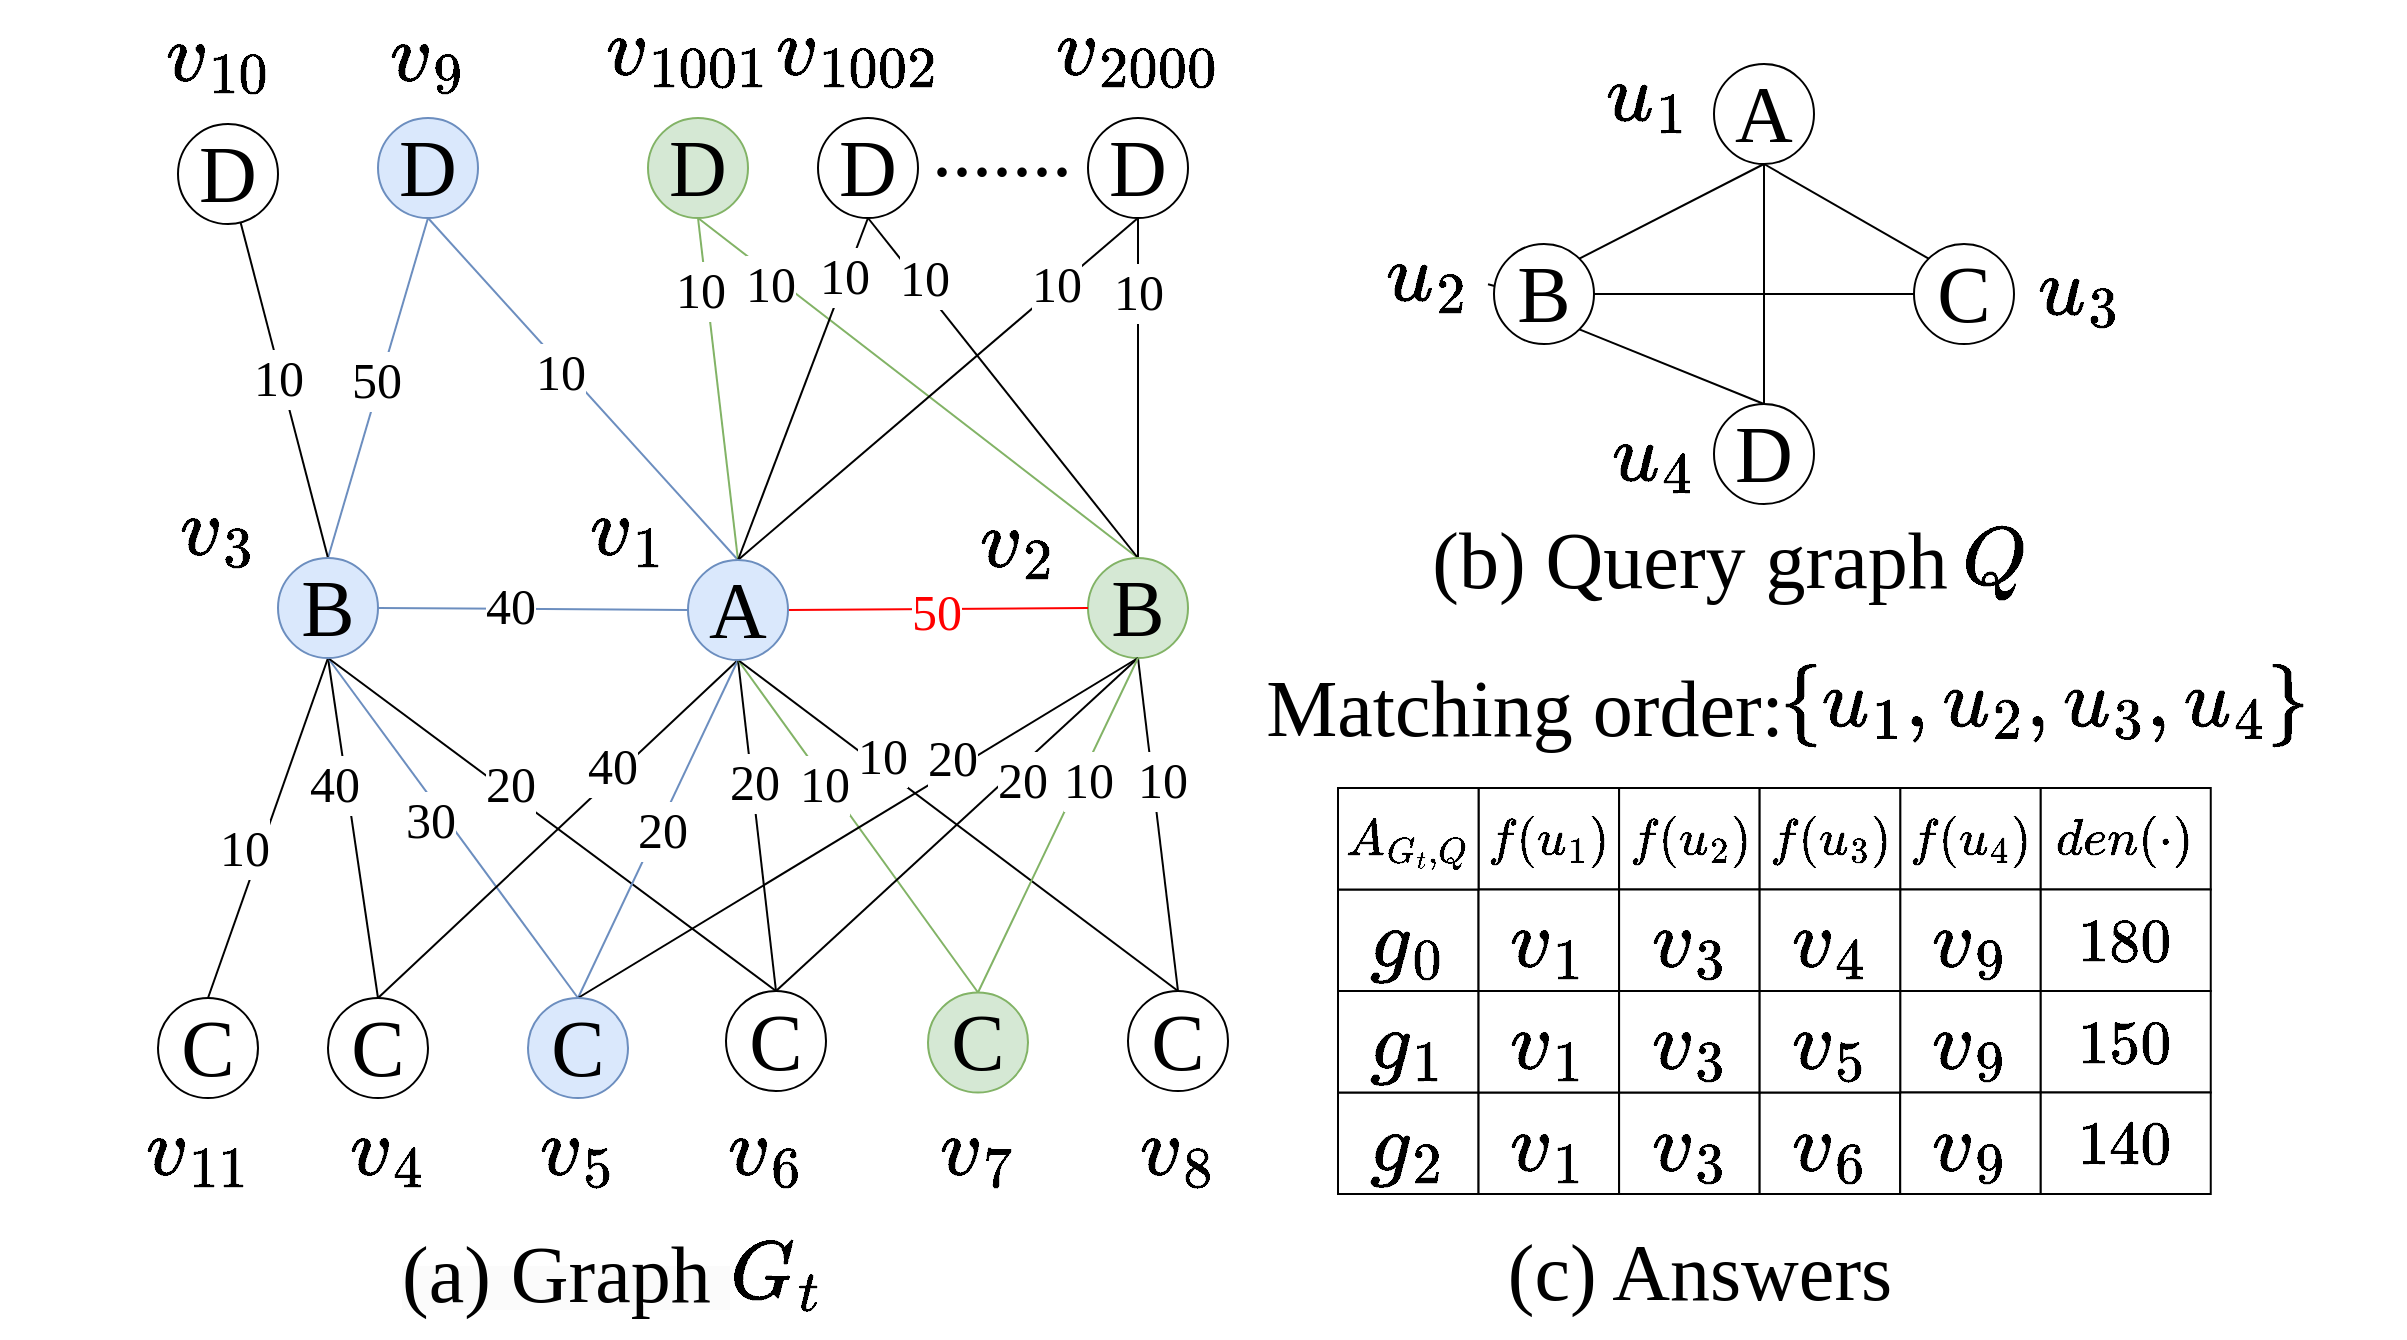<mxfile version="24.4.2" type="github" pages="10">
  <diagram name="第 1 页" id="W__i5SvG5m0rLPJonbVb">
    <mxGraphModel dx="1273" dy="820" grid="1" gridSize="10" guides="1" tooltips="1" connect="1" arrows="1" fold="1" page="1" pageScale="1" pageWidth="1654" pageHeight="1169" math="1" shadow="0">
      <root>
        <mxCell id="0" />
        <mxCell id="1" parent="0" />
        <mxCell id="5BGBzA_lmfl68Sr-CbKF-1" style="rounded=0;orthogonalLoop=1;jettySize=auto;html=1;exitX=0.5;exitY=1;exitDx=0;exitDy=0;entryX=0.5;entryY=0;entryDx=0;entryDy=0;endArrow=none;endFill=0;fontFamily=Times New Roman;fontSize=25;fillColor=#dae8fc;strokeColor=#6c8ebf;" parent="1" source="5BGBzA_lmfl68Sr-CbKF-5" target="5BGBzA_lmfl68Sr-CbKF-33" edge="1">
          <mxGeometry relative="1" as="geometry" />
        </mxCell>
        <mxCell id="5BGBzA_lmfl68Sr-CbKF-2" value="50" style="edgeLabel;html=1;align=center;verticalAlign=middle;resizable=0;points=[];fontFamily=Times New Roman;fontSize=25;" parent="5BGBzA_lmfl68Sr-CbKF-1" vertex="1" connectable="0">
          <mxGeometry x="-0.044" y="-2" relative="1" as="geometry">
            <mxPoint as="offset" />
          </mxGeometry>
        </mxCell>
        <mxCell id="5BGBzA_lmfl68Sr-CbKF-3" style="edgeStyle=none;shape=connector;rounded=0;orthogonalLoop=1;jettySize=auto;html=1;exitX=0.5;exitY=1;exitDx=0;exitDy=0;entryX=0.5;entryY=0;entryDx=0;entryDy=0;labelBackgroundColor=default;strokeColor=#6c8ebf;align=center;verticalAlign=middle;fontFamily=Times New Roman;fontSize=25;fontColor=default;endArrow=none;endFill=0;fillColor=#dae8fc;" parent="1" source="5BGBzA_lmfl68Sr-CbKF-5" target="5BGBzA_lmfl68Sr-CbKF-49" edge="1">
          <mxGeometry relative="1" as="geometry" />
        </mxCell>
        <mxCell id="5BGBzA_lmfl68Sr-CbKF-4" value="10" style="edgeLabel;html=1;align=center;verticalAlign=middle;resizable=0;points=[];fontFamily=Times New Roman;fontSize=25;" parent="5BGBzA_lmfl68Sr-CbKF-3" vertex="1" connectable="0">
          <mxGeometry x="-0.094" y="-1" relative="1" as="geometry">
            <mxPoint x="-4" y="-1" as="offset" />
          </mxGeometry>
        </mxCell>
        <mxCell id="5BGBzA_lmfl68Sr-CbKF-5" value="D" style="ellipse;whiteSpace=wrap;html=1;aspect=fixed;fontFamily=Times New Roman;fontSize=40;fillColor=#dae8fc;strokeColor=#6c8ebf;" parent="1" vertex="1">
          <mxGeometry x="380" y="390" width="50" height="50" as="geometry" />
        </mxCell>
        <mxCell id="5BGBzA_lmfl68Sr-CbKF-6" style="edgeStyle=none;shape=connector;rounded=0;orthogonalLoop=1;jettySize=auto;html=1;exitX=0.5;exitY=1;exitDx=0;exitDy=0;entryX=0.5;entryY=0;entryDx=0;entryDy=0;labelBackgroundColor=default;strokeColor=#82b366;align=center;verticalAlign=middle;fontFamily=Times New Roman;fontSize=25;fontColor=default;endArrow=none;endFill=0;fillColor=#d5e8d4;" parent="1" source="5BGBzA_lmfl68Sr-CbKF-10" target="5BGBzA_lmfl68Sr-CbKF-49" edge="1">
          <mxGeometry relative="1" as="geometry" />
        </mxCell>
        <mxCell id="5BGBzA_lmfl68Sr-CbKF-7" value="10" style="edgeLabel;html=1;align=center;verticalAlign=middle;resizable=0;points=[];fontSize=25;fontFamily=Times New Roman;fontColor=default;" parent="5BGBzA_lmfl68Sr-CbKF-6" vertex="1" connectable="0">
          <mxGeometry x="-0.567" y="2" relative="1" as="geometry">
            <mxPoint x="-6" y="-1" as="offset" />
          </mxGeometry>
        </mxCell>
        <mxCell id="5BGBzA_lmfl68Sr-CbKF-8" style="edgeStyle=none;shape=connector;rounded=0;orthogonalLoop=1;jettySize=auto;html=1;exitX=0.5;exitY=1;exitDx=0;exitDy=0;entryX=0.5;entryY=0;entryDx=0;entryDy=0;labelBackgroundColor=default;strokeColor=#82b366;align=center;verticalAlign=middle;fontFamily=Times New Roman;fontSize=25;fontColor=default;endArrow=none;endFill=0;fillColor=#d5e8d4;" parent="1" source="5BGBzA_lmfl68Sr-CbKF-10" target="5BGBzA_lmfl68Sr-CbKF-36" edge="1">
          <mxGeometry relative="1" as="geometry" />
        </mxCell>
        <mxCell id="5BGBzA_lmfl68Sr-CbKF-9" value="10" style="edgeLabel;html=1;align=center;verticalAlign=middle;resizable=0;points=[];fontSize=25;fontFamily=Times New Roman;fontColor=default;" parent="5BGBzA_lmfl68Sr-CbKF-8" vertex="1" connectable="0">
          <mxGeometry x="-0.659" y="3" relative="1" as="geometry">
            <mxPoint x="-4" y="6" as="offset" />
          </mxGeometry>
        </mxCell>
        <mxCell id="5BGBzA_lmfl68Sr-CbKF-10" value="D" style="ellipse;whiteSpace=wrap;html=1;aspect=fixed;fontFamily=Times New Roman;fontSize=40;fillColor=#d5e8d4;strokeColor=#82b366;" parent="1" vertex="1">
          <mxGeometry x="515" y="390" width="50" height="50" as="geometry" />
        </mxCell>
        <mxCell id="5BGBzA_lmfl68Sr-CbKF-11" style="edgeStyle=none;shape=connector;rounded=0;orthogonalLoop=1;jettySize=auto;html=1;exitX=0.5;exitY=1;exitDx=0;exitDy=0;entryX=0.5;entryY=0;entryDx=0;entryDy=0;labelBackgroundColor=default;strokeColor=default;align=center;verticalAlign=middle;fontFamily=Times New Roman;fontSize=25;fontColor=default;endArrow=none;endFill=0;" parent="1" source="5BGBzA_lmfl68Sr-CbKF-15" target="5BGBzA_lmfl68Sr-CbKF-49" edge="1">
          <mxGeometry relative="1" as="geometry" />
        </mxCell>
        <mxCell id="5BGBzA_lmfl68Sr-CbKF-12" value="10" style="edgeLabel;html=1;align=center;verticalAlign=middle;resizable=0;points=[];fontSize=25;fontFamily=Times New Roman;fontColor=default;" parent="5BGBzA_lmfl68Sr-CbKF-11" vertex="1" connectable="0">
          <mxGeometry x="-0.78" relative="1" as="geometry">
            <mxPoint x="-5" y="10" as="offset" />
          </mxGeometry>
        </mxCell>
        <mxCell id="5BGBzA_lmfl68Sr-CbKF-13" style="edgeStyle=none;shape=connector;rounded=0;orthogonalLoop=1;jettySize=auto;html=1;exitX=0.5;exitY=1;exitDx=0;exitDy=0;entryX=0.5;entryY=0;entryDx=0;entryDy=0;labelBackgroundColor=default;strokeColor=default;align=center;verticalAlign=middle;fontFamily=Times New Roman;fontSize=25;fontColor=default;endArrow=none;endFill=0;" parent="1" source="5BGBzA_lmfl68Sr-CbKF-15" target="5BGBzA_lmfl68Sr-CbKF-36" edge="1">
          <mxGeometry relative="1" as="geometry" />
        </mxCell>
        <mxCell id="5BGBzA_lmfl68Sr-CbKF-14" value="&lt;font style=&quot;font-size: 25px;&quot;&gt;10&lt;/font&gt;" style="edgeLabel;html=1;align=center;verticalAlign=middle;resizable=0;points=[];fontSize=25;fontFamily=Times New Roman;fontColor=default;" parent="5BGBzA_lmfl68Sr-CbKF-13" vertex="1" connectable="0">
          <mxGeometry x="-0.625" y="3" relative="1" as="geometry">
            <mxPoint as="offset" />
          </mxGeometry>
        </mxCell>
        <mxCell id="5BGBzA_lmfl68Sr-CbKF-15" value="D" style="ellipse;whiteSpace=wrap;html=1;aspect=fixed;fontFamily=Times New Roman;fontSize=40;fillColor=none;gradientColor=none;strokeColor=#000000;" parent="1" vertex="1">
          <mxGeometry x="600" y="390" width="50" height="50" as="geometry" />
        </mxCell>
        <mxCell id="5BGBzA_lmfl68Sr-CbKF-16" style="edgeStyle=none;shape=connector;rounded=0;orthogonalLoop=1;jettySize=auto;html=1;exitX=0.5;exitY=1;exitDx=0;exitDy=0;entryX=0.5;entryY=0;entryDx=0;entryDy=0;labelBackgroundColor=default;strokeColor=default;align=center;verticalAlign=middle;fontFamily=Times New Roman;fontSize=25;fontColor=default;endArrow=none;endFill=0;" parent="1" source="5BGBzA_lmfl68Sr-CbKF-20" target="5BGBzA_lmfl68Sr-CbKF-49" edge="1">
          <mxGeometry relative="1" as="geometry" />
        </mxCell>
        <mxCell id="5BGBzA_lmfl68Sr-CbKF-17" value="10" style="edgeLabel;html=1;align=center;verticalAlign=middle;resizable=0;points=[];fontSize=25;fontFamily=Times New Roman;fontColor=default;" parent="5BGBzA_lmfl68Sr-CbKF-16" vertex="1" connectable="0">
          <mxGeometry x="-0.729" y="1" relative="1" as="geometry">
            <mxPoint x="-15" y="9" as="offset" />
          </mxGeometry>
        </mxCell>
        <mxCell id="5BGBzA_lmfl68Sr-CbKF-18" style="edgeStyle=none;shape=connector;rounded=0;orthogonalLoop=1;jettySize=auto;html=1;exitX=0.5;exitY=1;exitDx=0;exitDy=0;entryX=0.5;entryY=0;entryDx=0;entryDy=0;labelBackgroundColor=default;strokeColor=default;align=center;verticalAlign=middle;fontFamily=Helvetica;fontSize=11;fontColor=default;endArrow=none;endFill=0;" parent="1" source="5BGBzA_lmfl68Sr-CbKF-20" target="5BGBzA_lmfl68Sr-CbKF-36" edge="1">
          <mxGeometry relative="1" as="geometry" />
        </mxCell>
        <mxCell id="5BGBzA_lmfl68Sr-CbKF-19" value="&lt;font style=&quot;font-size: 25px;&quot; face=&quot;Times New Roman&quot;&gt;10&lt;/font&gt;" style="edgeLabel;html=1;align=center;verticalAlign=middle;resizable=0;points=[];fontSize=11;fontFamily=Helvetica;fontColor=default;" parent="5BGBzA_lmfl68Sr-CbKF-18" vertex="1" connectable="0">
          <mxGeometry x="-0.4" y="-4" relative="1" as="geometry">
            <mxPoint x="4" y="-14" as="offset" />
          </mxGeometry>
        </mxCell>
        <mxCell id="5BGBzA_lmfl68Sr-CbKF-20" value="D" style="ellipse;whiteSpace=wrap;html=1;aspect=fixed;fontFamily=Times New Roman;fontSize=40;fillColor=none;gradientColor=none;strokeColor=#000000;" parent="1" vertex="1">
          <mxGeometry x="735" y="390" width="50" height="50" as="geometry" />
        </mxCell>
        <mxCell id="5BGBzA_lmfl68Sr-CbKF-21" style="edgeStyle=none;shape=connector;rounded=0;orthogonalLoop=1;jettySize=auto;html=1;exitX=1;exitY=0.5;exitDx=0;exitDy=0;entryX=0;entryY=0.5;entryDx=0;entryDy=0;labelBackgroundColor=default;strokeColor=#6c8ebf;align=center;verticalAlign=middle;fontFamily=Times New Roman;fontSize=25;fontColor=default;endArrow=none;endFill=0;fillColor=#dae8fc;" parent="1" source="5BGBzA_lmfl68Sr-CbKF-33" target="5BGBzA_lmfl68Sr-CbKF-49" edge="1">
          <mxGeometry relative="1" as="geometry" />
        </mxCell>
        <mxCell id="5BGBzA_lmfl68Sr-CbKF-22" value="40" style="edgeLabel;html=1;align=center;verticalAlign=middle;resizable=0;points=[];fontSize=25;fontFamily=Times New Roman;fontColor=default;" parent="5BGBzA_lmfl68Sr-CbKF-21" vertex="1" connectable="0">
          <mxGeometry x="-0.157" y="2" relative="1" as="geometry">
            <mxPoint as="offset" />
          </mxGeometry>
        </mxCell>
        <mxCell id="5BGBzA_lmfl68Sr-CbKF-23" style="edgeStyle=none;shape=connector;rounded=0;orthogonalLoop=1;jettySize=auto;html=1;exitX=0.5;exitY=1;exitDx=0;exitDy=0;entryX=0.5;entryY=0;entryDx=0;entryDy=0;labelBackgroundColor=default;strokeColor=default;align=center;verticalAlign=middle;fontFamily=Times New Roman;fontSize=25;fontColor=default;endArrow=none;endFill=0;" parent="1" source="5BGBzA_lmfl68Sr-CbKF-33" target="5BGBzA_lmfl68Sr-CbKF-50" edge="1">
          <mxGeometry relative="1" as="geometry" />
        </mxCell>
        <mxCell id="5BGBzA_lmfl68Sr-CbKF-24" value="40" style="edgeLabel;html=1;align=center;verticalAlign=middle;resizable=0;points=[];fontSize=25;fontFamily=Times New Roman;fontColor=default;" parent="5BGBzA_lmfl68Sr-CbKF-23" vertex="1" connectable="0">
          <mxGeometry x="-0.032" y="1" relative="1" as="geometry">
            <mxPoint x="-10" y="-19" as="offset" />
          </mxGeometry>
        </mxCell>
        <mxCell id="5BGBzA_lmfl68Sr-CbKF-25" style="edgeStyle=none;shape=connector;rounded=0;orthogonalLoop=1;jettySize=auto;html=1;exitX=0.5;exitY=1;exitDx=0;exitDy=0;entryX=0.5;entryY=0;entryDx=0;entryDy=0;labelBackgroundColor=default;strokeColor=#6c8ebf;align=center;verticalAlign=middle;fontFamily=Times New Roman;fontSize=25;fontColor=default;endArrow=none;endFill=0;fillColor=#dae8fc;" parent="1" source="5BGBzA_lmfl68Sr-CbKF-33" target="5BGBzA_lmfl68Sr-CbKF-53" edge="1">
          <mxGeometry relative="1" as="geometry" />
        </mxCell>
        <mxCell id="5BGBzA_lmfl68Sr-CbKF-26" value="30" style="edgeLabel;html=1;align=center;verticalAlign=middle;resizable=0;points=[];fontSize=25;fontFamily=Times New Roman;fontColor=default;" parent="5BGBzA_lmfl68Sr-CbKF-25" vertex="1" connectable="0">
          <mxGeometry x="-0.029" y="1" relative="1" as="geometry">
            <mxPoint x="-11" y="-1" as="offset" />
          </mxGeometry>
        </mxCell>
        <mxCell id="5BGBzA_lmfl68Sr-CbKF-27" style="edgeStyle=none;shape=connector;rounded=0;orthogonalLoop=1;jettySize=auto;html=1;exitX=0.5;exitY=1;exitDx=0;exitDy=0;entryX=0.5;entryY=0;entryDx=0;entryDy=0;labelBackgroundColor=default;strokeColor=default;align=center;verticalAlign=middle;fontFamily=Helvetica;fontSize=11;fontColor=default;endArrow=none;endFill=0;" parent="1" source="5BGBzA_lmfl68Sr-CbKF-33" target="5BGBzA_lmfl68Sr-CbKF-56" edge="1">
          <mxGeometry relative="1" as="geometry" />
        </mxCell>
        <mxCell id="5BGBzA_lmfl68Sr-CbKF-28" value="&lt;font style=&quot;font-size: 25px;&quot; face=&quot;Times New Roman&quot;&gt;20&lt;/font&gt;" style="edgeLabel;html=1;align=center;verticalAlign=middle;resizable=0;points=[];fontSize=11;fontFamily=Helvetica;fontColor=default;" parent="5BGBzA_lmfl68Sr-CbKF-27" vertex="1" connectable="0">
          <mxGeometry x="-0.3" y="6" relative="1" as="geometry">
            <mxPoint x="9" y="9" as="offset" />
          </mxGeometry>
        </mxCell>
        <mxCell id="5BGBzA_lmfl68Sr-CbKF-29" style="rounded=0;orthogonalLoop=1;jettySize=auto;html=1;exitX=0.5;exitY=0;exitDx=0;exitDy=0;endArrow=none;endFill=0;" parent="1" source="5BGBzA_lmfl68Sr-CbKF-33" target="5BGBzA_lmfl68Sr-CbKF-123" edge="1">
          <mxGeometry relative="1" as="geometry" />
        </mxCell>
        <mxCell id="5BGBzA_lmfl68Sr-CbKF-30" value="&lt;font style=&quot;font-size: 25px;&quot; face=&quot;Times New Roman&quot;&gt;10&lt;/font&gt;" style="edgeLabel;html=1;align=center;verticalAlign=middle;resizable=0;points=[];fontSize=11;fontFamily=Helvetica;fontColor=default;" parent="5BGBzA_lmfl68Sr-CbKF-29" vertex="1" connectable="0">
          <mxGeometry x="0.188" y="3" relative="1" as="geometry">
            <mxPoint x="4" y="9" as="offset" />
          </mxGeometry>
        </mxCell>
        <mxCell id="5BGBzA_lmfl68Sr-CbKF-31" style="edgeStyle=none;shape=connector;rounded=0;orthogonalLoop=1;jettySize=auto;html=1;exitX=0.5;exitY=1;exitDx=0;exitDy=0;entryX=0.5;entryY=0;entryDx=0;entryDy=0;labelBackgroundColor=default;strokeColor=default;align=center;verticalAlign=middle;fontFamily=Helvetica;fontSize=11;fontColor=default;endArrow=none;endFill=0;" parent="1" source="5BGBzA_lmfl68Sr-CbKF-33" target="5BGBzA_lmfl68Sr-CbKF-125" edge="1">
          <mxGeometry relative="1" as="geometry" />
        </mxCell>
        <mxCell id="5BGBzA_lmfl68Sr-CbKF-32" value="&lt;font style=&quot;font-size: 25px;&quot; face=&quot;Times New Roman&quot;&gt;10&lt;/font&gt;" style="edgeLabel;html=1;align=center;verticalAlign=middle;resizable=0;points=[];fontSize=11;fontFamily=Helvetica;fontColor=default;" parent="5BGBzA_lmfl68Sr-CbKF-31" vertex="1" connectable="0">
          <mxGeometry x="0.286" y="-4" relative="1" as="geometry">
            <mxPoint y="-13" as="offset" />
          </mxGeometry>
        </mxCell>
        <mxCell id="5BGBzA_lmfl68Sr-CbKF-33" value="B" style="ellipse;whiteSpace=wrap;html=1;aspect=fixed;fontFamily=Times New Roman;fontSize=40;fillColor=#dae8fc;strokeColor=#6c8ebf;" parent="1" vertex="1">
          <mxGeometry x="330" y="610" width="50" height="50" as="geometry" />
        </mxCell>
        <mxCell id="5BGBzA_lmfl68Sr-CbKF-34" style="edgeStyle=none;shape=connector;rounded=0;orthogonalLoop=1;jettySize=auto;html=1;exitX=0.5;exitY=1;exitDx=0;exitDy=0;entryX=0.5;entryY=0;entryDx=0;entryDy=0;labelBackgroundColor=default;strokeColor=default;align=center;verticalAlign=middle;fontFamily=Times New Roman;fontSize=25;fontColor=default;endArrow=none;endFill=0;" parent="1" source="5BGBzA_lmfl68Sr-CbKF-36" target="5BGBzA_lmfl68Sr-CbKF-60" edge="1">
          <mxGeometry relative="1" as="geometry" />
        </mxCell>
        <mxCell id="5BGBzA_lmfl68Sr-CbKF-35" value="&lt;font style=&quot;font-size: 25px;&quot; face=&quot;Times New Roman&quot;&gt;10&lt;/font&gt;" style="edgeLabel;html=1;align=center;verticalAlign=middle;resizable=0;points=[];fontSize=11;fontFamily=Helvetica;fontColor=default;" parent="5BGBzA_lmfl68Sr-CbKF-34" vertex="1" connectable="0">
          <mxGeometry x="-0.218" y="4" relative="1" as="geometry">
            <mxPoint y="-4" as="offset" />
          </mxGeometry>
        </mxCell>
        <mxCell id="5BGBzA_lmfl68Sr-CbKF-36" value="B" style="ellipse;whiteSpace=wrap;html=1;aspect=fixed;fontFamily=Times New Roman;fontSize=40;fillColor=#d5e8d4;strokeColor=#82b366;" parent="1" vertex="1">
          <mxGeometry x="735" y="610" width="50" height="50" as="geometry" />
        </mxCell>
        <mxCell id="5BGBzA_lmfl68Sr-CbKF-37" style="edgeStyle=none;shape=connector;rounded=0;orthogonalLoop=1;jettySize=auto;html=1;exitX=1;exitY=0.5;exitDx=0;exitDy=0;entryX=0;entryY=0.5;entryDx=0;entryDy=0;labelBackgroundColor=default;strokeColor=#ff0000;align=center;verticalAlign=middle;fontFamily=Times New Roman;fontSize=25;fontColor=default;endArrow=none;endFill=0;" parent="1" source="5BGBzA_lmfl68Sr-CbKF-49" target="5BGBzA_lmfl68Sr-CbKF-36" edge="1">
          <mxGeometry relative="1" as="geometry" />
        </mxCell>
        <mxCell id="5BGBzA_lmfl68Sr-CbKF-38" value="&lt;font color=&quot;#ff0000&quot;&gt;50&lt;/font&gt;" style="edgeLabel;html=1;align=center;verticalAlign=middle;resizable=0;points=[];fontSize=25;fontFamily=Times New Roman;fontColor=default;" parent="5BGBzA_lmfl68Sr-CbKF-37" vertex="1" connectable="0">
          <mxGeometry x="-0.059" y="-1" relative="1" as="geometry">
            <mxPoint x="3" as="offset" />
          </mxGeometry>
        </mxCell>
        <mxCell id="5BGBzA_lmfl68Sr-CbKF-39" style="edgeStyle=none;shape=connector;rounded=0;orthogonalLoop=1;jettySize=auto;html=1;exitX=0.5;exitY=1;exitDx=0;exitDy=0;entryX=0.5;entryY=0;entryDx=0;entryDy=0;labelBackgroundColor=default;strokeColor=default;align=center;verticalAlign=middle;fontFamily=Times New Roman;fontSize=25;fontColor=default;endArrow=none;endFill=0;" parent="1" source="5BGBzA_lmfl68Sr-CbKF-49" target="5BGBzA_lmfl68Sr-CbKF-50" edge="1">
          <mxGeometry relative="1" as="geometry" />
        </mxCell>
        <mxCell id="5BGBzA_lmfl68Sr-CbKF-40" value="40" style="edgeLabel;html=1;align=center;verticalAlign=middle;resizable=0;points=[];fontSize=25;fontFamily=Times New Roman;fontColor=default;" parent="5BGBzA_lmfl68Sr-CbKF-39" vertex="1" connectable="0">
          <mxGeometry x="-0.347" y="-4" relative="1" as="geometry">
            <mxPoint x="-2" y="1" as="offset" />
          </mxGeometry>
        </mxCell>
        <mxCell id="5BGBzA_lmfl68Sr-CbKF-41" style="edgeStyle=none;shape=connector;rounded=0;orthogonalLoop=1;jettySize=auto;html=1;exitX=0.5;exitY=1;exitDx=0;exitDy=0;entryX=0.5;entryY=0;entryDx=0;entryDy=0;labelBackgroundColor=default;strokeColor=#6c8ebf;align=center;verticalAlign=middle;fontFamily=Times New Roman;fontSize=25;fontColor=default;endArrow=none;endFill=0;fillColor=#dae8fc;" parent="1" source="5BGBzA_lmfl68Sr-CbKF-49" target="5BGBzA_lmfl68Sr-CbKF-53" edge="1">
          <mxGeometry relative="1" as="geometry" />
        </mxCell>
        <mxCell id="5BGBzA_lmfl68Sr-CbKF-42" value="20" style="edgeLabel;html=1;align=center;verticalAlign=middle;resizable=0;points=[];fontSize=25;fontFamily=Times New Roman;fontColor=default;" parent="5BGBzA_lmfl68Sr-CbKF-41" vertex="1" connectable="0">
          <mxGeometry x="0.109" y="2" relative="1" as="geometry">
            <mxPoint x="4" y="-10" as="offset" />
          </mxGeometry>
        </mxCell>
        <mxCell id="5BGBzA_lmfl68Sr-CbKF-43" style="edgeStyle=none;shape=connector;rounded=0;orthogonalLoop=1;jettySize=auto;html=1;exitX=0.5;exitY=1;exitDx=0;exitDy=0;entryX=0.5;entryY=0;entryDx=0;entryDy=0;labelBackgroundColor=default;strokeColor=default;align=center;verticalAlign=middle;fontFamily=Times New Roman;fontSize=25;fontColor=default;endArrow=none;endFill=0;" parent="1" source="5BGBzA_lmfl68Sr-CbKF-49" target="5BGBzA_lmfl68Sr-CbKF-56" edge="1">
          <mxGeometry relative="1" as="geometry" />
        </mxCell>
        <mxCell id="5BGBzA_lmfl68Sr-CbKF-44" value="&lt;font style=&quot;font-size: 25px;&quot; face=&quot;Times New Roman&quot;&gt;20&lt;/font&gt;" style="edgeLabel;html=1;align=center;verticalAlign=middle;resizable=0;points=[];fontSize=11;fontFamily=Helvetica;fontColor=default;" parent="5BGBzA_lmfl68Sr-CbKF-43" vertex="1" connectable="0">
          <mxGeometry x="-0.373" y="2" relative="1" as="geometry">
            <mxPoint y="9" as="offset" />
          </mxGeometry>
        </mxCell>
        <mxCell id="5BGBzA_lmfl68Sr-CbKF-45" style="edgeStyle=none;shape=connector;rounded=0;orthogonalLoop=1;jettySize=auto;html=1;exitX=0.5;exitY=1;exitDx=0;exitDy=0;entryX=0.5;entryY=0;entryDx=0;entryDy=0;labelBackgroundColor=default;strokeColor=#82b366;align=center;verticalAlign=middle;fontFamily=Times New Roman;fontSize=25;fontColor=default;endArrow=none;endFill=0;fillColor=#d5e8d4;" parent="1" source="5BGBzA_lmfl68Sr-CbKF-49" target="5BGBzA_lmfl68Sr-CbKF-59" edge="1">
          <mxGeometry relative="1" as="geometry" />
        </mxCell>
        <mxCell id="5BGBzA_lmfl68Sr-CbKF-46" value="&lt;font style=&quot;font-size: 25px;&quot; face=&quot;Times New Roman&quot;&gt;10&lt;/font&gt;" style="edgeLabel;html=1;align=center;verticalAlign=middle;resizable=0;points=[];fontSize=11;fontFamily=Helvetica;fontColor=default;" parent="5BGBzA_lmfl68Sr-CbKF-45" vertex="1" connectable="0">
          <mxGeometry x="-0.256" y="-2" relative="1" as="geometry">
            <mxPoint y="-1" as="offset" />
          </mxGeometry>
        </mxCell>
        <mxCell id="5BGBzA_lmfl68Sr-CbKF-47" style="edgeStyle=none;shape=connector;rounded=0;orthogonalLoop=1;jettySize=auto;html=1;exitX=0.5;exitY=1;exitDx=0;exitDy=0;entryX=0.5;entryY=0;entryDx=0;entryDy=0;labelBackgroundColor=default;strokeColor=default;align=center;verticalAlign=middle;fontFamily=Times New Roman;fontSize=25;fontColor=default;endArrow=none;endFill=0;" parent="1" source="5BGBzA_lmfl68Sr-CbKF-49" target="5BGBzA_lmfl68Sr-CbKF-60" edge="1">
          <mxGeometry relative="1" as="geometry" />
        </mxCell>
        <mxCell id="5BGBzA_lmfl68Sr-CbKF-48" value="&lt;font style=&quot;font-size: 25px;&quot; face=&quot;Times New Roman&quot;&gt;10&lt;/font&gt;" style="edgeLabel;html=1;align=center;verticalAlign=middle;resizable=0;points=[];fontSize=11;fontFamily=Helvetica;fontColor=default;" parent="5BGBzA_lmfl68Sr-CbKF-47" vertex="1" connectable="0">
          <mxGeometry x="-0.433" y="7" relative="1" as="geometry">
            <mxPoint x="5" y="6" as="offset" />
          </mxGeometry>
        </mxCell>
        <mxCell id="5BGBzA_lmfl68Sr-CbKF-49" value="A" style="ellipse;whiteSpace=wrap;html=1;aspect=fixed;fontFamily=Times New Roman;fontSize=40;fillColor=#dae8fc;strokeColor=#6c8ebf;" parent="1" vertex="1">
          <mxGeometry x="535" y="611" width="50" height="50" as="geometry" />
        </mxCell>
        <mxCell id="5BGBzA_lmfl68Sr-CbKF-50" value="C" style="ellipse;whiteSpace=wrap;html=1;aspect=fixed;fontFamily=Times New Roman;fontSize=40;" parent="1" vertex="1">
          <mxGeometry x="355" y="830" width="50" height="50" as="geometry" />
        </mxCell>
        <mxCell id="5BGBzA_lmfl68Sr-CbKF-51" style="edgeStyle=none;shape=connector;rounded=0;orthogonalLoop=1;jettySize=auto;html=1;exitX=0.5;exitY=0;exitDx=0;exitDy=0;entryX=0.5;entryY=1;entryDx=0;entryDy=0;labelBackgroundColor=default;strokeColor=default;align=center;verticalAlign=middle;fontFamily=Times New Roman;fontSize=25;fontColor=default;endArrow=none;endFill=0;" parent="1" source="5BGBzA_lmfl68Sr-CbKF-53" target="5BGBzA_lmfl68Sr-CbKF-36" edge="1">
          <mxGeometry relative="1" as="geometry" />
        </mxCell>
        <mxCell id="5BGBzA_lmfl68Sr-CbKF-52" value="&lt;font style=&quot;font-size: 25px;&quot; face=&quot;Times New Roman&quot;&gt;20&lt;/font&gt;" style="edgeLabel;html=1;align=center;verticalAlign=middle;resizable=0;points=[];fontSize=11;fontFamily=Helvetica;fontColor=default;" parent="5BGBzA_lmfl68Sr-CbKF-51" vertex="1" connectable="0">
          <mxGeometry x="0.325" y="-1" relative="1" as="geometry">
            <mxPoint x="1" y="-8" as="offset" />
          </mxGeometry>
        </mxCell>
        <mxCell id="5BGBzA_lmfl68Sr-CbKF-53" value="C" style="ellipse;whiteSpace=wrap;html=1;aspect=fixed;fontFamily=Times New Roman;fontSize=40;fillColor=#dae8fc;strokeColor=#6c8ebf;" parent="1" vertex="1">
          <mxGeometry x="455" y="830" width="50" height="50" as="geometry" />
        </mxCell>
        <mxCell id="5BGBzA_lmfl68Sr-CbKF-54" style="edgeStyle=none;shape=connector;rounded=0;orthogonalLoop=1;jettySize=auto;html=1;exitX=0.5;exitY=0;exitDx=0;exitDy=0;entryX=0.5;entryY=1;entryDx=0;entryDy=0;labelBackgroundColor=default;strokeColor=default;align=center;verticalAlign=middle;fontFamily=Times New Roman;fontSize=25;fontColor=default;endArrow=none;endFill=0;" parent="1" source="5BGBzA_lmfl68Sr-CbKF-56" target="5BGBzA_lmfl68Sr-CbKF-36" edge="1">
          <mxGeometry relative="1" as="geometry" />
        </mxCell>
        <mxCell id="5BGBzA_lmfl68Sr-CbKF-55" value="&lt;font style=&quot;font-size: 25px;&quot; face=&quot;Times New Roman&quot;&gt;20&lt;/font&gt;" style="edgeLabel;html=1;align=center;verticalAlign=middle;resizable=0;points=[];fontSize=11;fontFamily=Helvetica;fontColor=default;" parent="5BGBzA_lmfl68Sr-CbKF-54" vertex="1" connectable="0">
          <mxGeometry x="0.322" y="-4" relative="1" as="geometry">
            <mxPoint y="1" as="offset" />
          </mxGeometry>
        </mxCell>
        <mxCell id="5BGBzA_lmfl68Sr-CbKF-56" value="C" style="ellipse;whiteSpace=wrap;html=1;aspect=fixed;fontFamily=Times New Roman;fontSize=40;" parent="1" vertex="1">
          <mxGeometry x="554" y="826.5" width="50" height="50" as="geometry" />
        </mxCell>
        <mxCell id="5BGBzA_lmfl68Sr-CbKF-57" style="edgeStyle=none;shape=connector;rounded=0;orthogonalLoop=1;jettySize=auto;html=1;exitX=0.5;exitY=0;exitDx=0;exitDy=0;labelBackgroundColor=default;strokeColor=#82b366;align=center;verticalAlign=middle;fontFamily=Times New Roman;fontSize=25;fontColor=default;endArrow=none;endFill=0;entryX=0.5;entryY=1;entryDx=0;entryDy=0;fillColor=#d5e8d4;" parent="1" source="5BGBzA_lmfl68Sr-CbKF-59" target="5BGBzA_lmfl68Sr-CbKF-36" edge="1">
          <mxGeometry relative="1" as="geometry">
            <mxPoint x="745" y="660" as="targetPoint" />
          </mxGeometry>
        </mxCell>
        <mxCell id="5BGBzA_lmfl68Sr-CbKF-58" value="&lt;font style=&quot;font-size: 25px;&quot; face=&quot;Times New Roman&quot;&gt;10&lt;/font&gt;" style="edgeLabel;html=1;align=center;verticalAlign=middle;resizable=0;points=[];fontSize=11;fontFamily=Helvetica;fontColor=default;" parent="5BGBzA_lmfl68Sr-CbKF-57" vertex="1" connectable="0">
          <mxGeometry x="0.054" y="-1" relative="1" as="geometry">
            <mxPoint x="12" y="-19" as="offset" />
          </mxGeometry>
        </mxCell>
        <mxCell id="5BGBzA_lmfl68Sr-CbKF-59" value="C" style="ellipse;whiteSpace=wrap;html=1;aspect=fixed;fontFamily=Times New Roman;fontSize=40;fillColor=#d5e8d4;strokeColor=#82b366;" parent="1" vertex="1">
          <mxGeometry x="655" y="827.25" width="50" height="50" as="geometry" />
        </mxCell>
        <mxCell id="5BGBzA_lmfl68Sr-CbKF-60" value="C" style="ellipse;whiteSpace=wrap;html=1;aspect=fixed;fontFamily=Times New Roman;fontSize=40;fillColor=none;gradientColor=none;strokeColor=#000000;" parent="1" vertex="1">
          <mxGeometry x="755" y="826.5" width="50" height="50" as="geometry" />
        </mxCell>
        <mxCell id="5BGBzA_lmfl68Sr-CbKF-61" value="&lt;font style=&quot;font-size: 40px;&quot;&gt;.......&lt;/font&gt;" style="text;html=1;strokeColor=none;fillColor=none;align=center;verticalAlign=middle;whiteSpace=wrap;rounded=0;fontSize=25;fontFamily=Times New Roman;fontColor=default;" parent="1" vertex="1">
          <mxGeometry x="662" y="390" width="60" height="30" as="geometry" />
        </mxCell>
        <mxCell id="5BGBzA_lmfl68Sr-CbKF-62" value="&lt;span style=&quot;color: rgb(0, 0, 0); font-style: normal; font-variant-ligatures: normal; font-variant-caps: normal; letter-spacing: normal; orphans: 2; text-align: center; text-indent: 0px; text-transform: none; widows: 2; word-spacing: 0px; -webkit-text-stroke-width: 0px; background-color: rgb(251, 251, 251); text-decoration-thickness: initial; text-decoration-style: initial; text-decoration-color: initial; float: none; display: inline !important;&quot;&gt;&lt;font size=&quot;1&quot; style=&quot;&quot;&gt;&lt;span style=&quot;font-size: 40px;&quot;&gt;(a) Graph&amp;nbsp;&lt;/span&gt;&lt;/font&gt;&lt;/span&gt;" style="text;whiteSpace=wrap;html=1;fontSize=20;fontFamily=Times New Roman;fontColor=default;" parent="1" vertex="1">
          <mxGeometry x="390" y="938" width="225" height="62" as="geometry" />
        </mxCell>
        <mxCell id="5BGBzA_lmfl68Sr-CbKF-63" style="edgeStyle=none;shape=connector;rounded=0;orthogonalLoop=1;jettySize=auto;html=1;exitX=0.5;exitY=1;exitDx=0;exitDy=0;entryX=1;entryY=0;entryDx=0;entryDy=0;labelBackgroundColor=default;strokeColor=default;align=center;verticalAlign=middle;fontFamily=Helvetica;fontSize=11;fontColor=default;endArrow=none;endFill=0;" parent="1" source="5BGBzA_lmfl68Sr-CbKF-65" target="5BGBzA_lmfl68Sr-CbKF-69" edge="1">
          <mxGeometry relative="1" as="geometry" />
        </mxCell>
        <mxCell id="5BGBzA_lmfl68Sr-CbKF-64" style="edgeStyle=none;shape=connector;rounded=0;orthogonalLoop=1;jettySize=auto;html=1;exitX=0.5;exitY=1;exitDx=0;exitDy=0;entryX=0;entryY=0;entryDx=0;entryDy=0;labelBackgroundColor=default;strokeColor=default;align=center;verticalAlign=middle;fontFamily=Helvetica;fontSize=11;fontColor=default;endArrow=none;endFill=0;" parent="1" source="5BGBzA_lmfl68Sr-CbKF-65" target="5BGBzA_lmfl68Sr-CbKF-70" edge="1">
          <mxGeometry relative="1" as="geometry" />
        </mxCell>
        <mxCell id="5BGBzA_lmfl68Sr-CbKF-65" value="A" style="ellipse;whiteSpace=wrap;html=1;aspect=fixed;fontFamily=Times New Roman;fontSize=40;fillColor=none;gradientColor=none;strokeColor=#000000;" parent="1" vertex="1">
          <mxGeometry x="1048" y="363" width="50" height="50" as="geometry" />
        </mxCell>
        <mxCell id="5BGBzA_lmfl68Sr-CbKF-66" style="edgeStyle=none;shape=connector;rounded=0;orthogonalLoop=1;jettySize=auto;html=1;exitX=1;exitY=0.5;exitDx=0;exitDy=0;entryX=0;entryY=0.5;entryDx=0;entryDy=0;labelBackgroundColor=default;strokeColor=default;align=center;verticalAlign=middle;fontFamily=Helvetica;fontSize=11;fontColor=default;endArrow=none;endFill=0;" parent="1" source="5BGBzA_lmfl68Sr-CbKF-69" target="5BGBzA_lmfl68Sr-CbKF-70" edge="1">
          <mxGeometry relative="1" as="geometry" />
        </mxCell>
        <mxCell id="5BGBzA_lmfl68Sr-CbKF-67" style="edgeStyle=none;shape=connector;rounded=0;orthogonalLoop=1;jettySize=auto;html=1;exitX=1;exitY=1;exitDx=0;exitDy=0;entryX=0.5;entryY=0;entryDx=0;entryDy=0;labelBackgroundColor=default;strokeColor=default;align=center;verticalAlign=middle;fontFamily=Helvetica;fontSize=11;fontColor=default;endArrow=none;endFill=0;" parent="1" source="5BGBzA_lmfl68Sr-CbKF-69" target="5BGBzA_lmfl68Sr-CbKF-72" edge="1">
          <mxGeometry relative="1" as="geometry" />
        </mxCell>
        <mxCell id="5BGBzA_lmfl68Sr-CbKF-68" value="" style="edgeStyle=none;shape=connector;rounded=0;orthogonalLoop=1;jettySize=auto;html=1;labelBackgroundColor=default;strokeColor=default;align=center;verticalAlign=middle;fontFamily=Helvetica;fontSize=11;fontColor=default;endArrow=none;endFill=0;" parent="1" source="5BGBzA_lmfl68Sr-CbKF-69" target="5BGBzA_lmfl68Sr-CbKF-86" edge="1">
          <mxGeometry relative="1" as="geometry" />
        </mxCell>
        <mxCell id="5BGBzA_lmfl68Sr-CbKF-69" value="B" style="ellipse;whiteSpace=wrap;html=1;aspect=fixed;fontFamily=Times New Roman;fontSize=40;fillColor=none;strokeColor=#000000;gradientColor=#7ea6e0;" parent="1" vertex="1">
          <mxGeometry x="938" y="453" width="50" height="50" as="geometry" />
        </mxCell>
        <mxCell id="5BGBzA_lmfl68Sr-CbKF-70" value="C" style="ellipse;whiteSpace=wrap;html=1;aspect=fixed;fontFamily=Times New Roman;fontSize=40;fillColor=none;gradientColor=none;strokeColor=#000000;" parent="1" vertex="1">
          <mxGeometry x="1148" y="453" width="50" height="50" as="geometry" />
        </mxCell>
        <mxCell id="5BGBzA_lmfl68Sr-CbKF-71" style="edgeStyle=none;shape=connector;rounded=0;orthogonalLoop=1;jettySize=auto;html=1;exitX=0.5;exitY=0;exitDx=0;exitDy=0;entryX=0.5;entryY=1;entryDx=0;entryDy=0;labelBackgroundColor=default;strokeColor=default;align=center;verticalAlign=middle;fontFamily=Helvetica;fontSize=11;fontColor=default;endArrow=none;endFill=0;" parent="1" source="5BGBzA_lmfl68Sr-CbKF-72" target="5BGBzA_lmfl68Sr-CbKF-65" edge="1">
          <mxGeometry relative="1" as="geometry" />
        </mxCell>
        <mxCell id="5BGBzA_lmfl68Sr-CbKF-72" value="D" style="ellipse;whiteSpace=wrap;html=1;aspect=fixed;fontFamily=Times New Roman;fontSize=40;" parent="1" vertex="1">
          <mxGeometry x="1048" y="533" width="50" height="50" as="geometry" />
        </mxCell>
        <mxCell id="5BGBzA_lmfl68Sr-CbKF-73" value="&lt;font style=&quot;font-size: 40px;&quot;&gt;(b) Query graph&amp;nbsp;&lt;/font&gt;" style="text;html=1;strokeColor=none;fillColor=none;align=center;verticalAlign=middle;whiteSpace=wrap;rounded=0;fontSize=18;fontFamily=Times New Roman;fontColor=default;" parent="1" vertex="1">
          <mxGeometry x="845" y="605" width="392.37" height="12" as="geometry" />
        </mxCell>
        <mxCell id="5BGBzA_lmfl68Sr-CbKF-74" value="$$v_{9}$$" style="text;html=1;strokeColor=none;fillColor=none;align=center;verticalAlign=middle;whiteSpace=wrap;rounded=0;fontFamily=Times New Roman;fontSize=40;" parent="1" vertex="1">
          <mxGeometry x="375" y="343" width="60" height="30" as="geometry" />
        </mxCell>
        <mxCell id="5BGBzA_lmfl68Sr-CbKF-75" value="$$v_{1001}$$" style="text;html=1;strokeColor=none;fillColor=none;align=center;verticalAlign=middle;whiteSpace=wrap;rounded=0;fontFamily=Times New Roman;fontSize=40;" parent="1" vertex="1">
          <mxGeometry x="505" y="340" width="60" height="30" as="geometry" />
        </mxCell>
        <mxCell id="5BGBzA_lmfl68Sr-CbKF-76" value="$$v_{1002}$$" style="text;html=1;strokeColor=none;fillColor=none;align=center;verticalAlign=middle;whiteSpace=wrap;rounded=0;fontFamily=Times New Roman;fontSize=40;" parent="1" vertex="1">
          <mxGeometry x="590" y="340" width="60" height="30" as="geometry" />
        </mxCell>
        <mxCell id="5BGBzA_lmfl68Sr-CbKF-77" value="$$v_{{2000}}$$" style="text;html=1;strokeColor=none;fillColor=none;align=center;verticalAlign=middle;whiteSpace=wrap;rounded=0;fontFamily=Times New Roman;fontSize=40;" parent="1" vertex="1">
          <mxGeometry x="730" y="340" width="60" height="30" as="geometry" />
        </mxCell>
        <mxCell id="5BGBzA_lmfl68Sr-CbKF-78" value="$$v_{3}$$" style="text;html=1;strokeColor=none;fillColor=none;align=center;verticalAlign=middle;whiteSpace=wrap;rounded=0;fontFamily=Times New Roman;fontSize=40;" parent="1" vertex="1">
          <mxGeometry x="270" y="580" width="60" height="30" as="geometry" />
        </mxCell>
        <mxCell id="5BGBzA_lmfl68Sr-CbKF-79" value="$$v_{1}$$" style="text;html=1;strokeColor=none;fillColor=none;align=center;verticalAlign=middle;whiteSpace=wrap;rounded=0;fontFamily=Times New Roman;fontSize=40;" parent="1" vertex="1">
          <mxGeometry x="475" y="580" width="60" height="30" as="geometry" />
        </mxCell>
        <mxCell id="5BGBzA_lmfl68Sr-CbKF-80" value="$$v_{2}$$" style="text;html=1;strokeColor=none;fillColor=none;align=center;verticalAlign=middle;whiteSpace=wrap;rounded=0;fontFamily=Times New Roman;fontSize=40;" parent="1" vertex="1">
          <mxGeometry x="670" y="586" width="60" height="30" as="geometry" />
        </mxCell>
        <mxCell id="5BGBzA_lmfl68Sr-CbKF-81" value="$$v_{4}$$" style="text;html=1;strokeColor=none;fillColor=none;align=center;verticalAlign=middle;whiteSpace=wrap;rounded=0;fontFamily=Times New Roman;fontSize=40;" parent="1" vertex="1">
          <mxGeometry x="355" y="890" width="60" height="30" as="geometry" />
        </mxCell>
        <mxCell id="5BGBzA_lmfl68Sr-CbKF-82" value="$$v_{5}$$" style="text;html=1;strokeColor=none;fillColor=none;align=center;verticalAlign=middle;whiteSpace=wrap;rounded=0;fontFamily=Times New Roman;fontSize=40;" parent="1" vertex="1">
          <mxGeometry x="450" y="890" width="60" height="30" as="geometry" />
        </mxCell>
        <mxCell id="5BGBzA_lmfl68Sr-CbKF-83" value="$$v_{6}$$" style="text;html=1;strokeColor=none;fillColor=none;align=center;verticalAlign=middle;whiteSpace=wrap;rounded=0;fontFamily=Times New Roman;fontSize=40;" parent="1" vertex="1">
          <mxGeometry x="544" y="890" width="60" height="30" as="geometry" />
        </mxCell>
        <mxCell id="5BGBzA_lmfl68Sr-CbKF-84" value="$$v_{7}$$" style="text;html=1;strokeColor=none;fillColor=none;align=center;verticalAlign=middle;whiteSpace=wrap;rounded=0;fontFamily=Times New Roman;fontSize=40;" parent="1" vertex="1">
          <mxGeometry x="650" y="890" width="60" height="30" as="geometry" />
        </mxCell>
        <mxCell id="5BGBzA_lmfl68Sr-CbKF-85" value="$$v_{8}$$" style="text;html=1;strokeColor=none;fillColor=none;align=center;verticalAlign=middle;whiteSpace=wrap;rounded=0;fontFamily=Times New Roman;fontSize=40;" parent="1" vertex="1">
          <mxGeometry x="750" y="890" width="60" height="30" as="geometry" />
        </mxCell>
        <mxCell id="5BGBzA_lmfl68Sr-CbKF-86" value="$$u_2$$" style="text;html=1;strokeColor=none;fillColor=none;align=center;verticalAlign=middle;whiteSpace=wrap;rounded=0;fontFamily=Times New Roman;fontSize=40;" parent="1" vertex="1">
          <mxGeometry x="875" y="453" width="60" height="30" as="geometry" />
        </mxCell>
        <mxCell id="5BGBzA_lmfl68Sr-CbKF-87" value="$$u_3$$" style="text;html=1;strokeColor=none;fillColor=none;align=center;verticalAlign=middle;whiteSpace=wrap;rounded=0;fontFamily=Times New Roman;fontSize=40;" parent="1" vertex="1">
          <mxGeometry x="1201" y="460" width="60" height="30" as="geometry" />
        </mxCell>
        <mxCell id="5BGBzA_lmfl68Sr-CbKF-88" value="$$u_4$$" style="text;html=1;strokeColor=none;fillColor=none;align=center;verticalAlign=middle;whiteSpace=wrap;rounded=0;fontFamily=Times New Roman;fontSize=40;" parent="1" vertex="1">
          <mxGeometry x="988" y="543" width="60" height="30" as="geometry" />
        </mxCell>
        <mxCell id="5BGBzA_lmfl68Sr-CbKF-89" style="edgeStyle=none;shape=connector;rounded=0;orthogonalLoop=1;jettySize=auto;html=1;exitX=0.5;exitY=0;exitDx=0;exitDy=0;labelBackgroundColor=default;strokeColor=default;align=center;verticalAlign=middle;fontFamily=Helvetica;fontSize=11;fontColor=default;endArrow=none;endFill=0;" parent="1" edge="1">
          <mxGeometry relative="1" as="geometry">
            <mxPoint x="1034.185" y="604" as="sourcePoint" />
            <mxPoint x="1034.185" y="604" as="targetPoint" />
          </mxGeometry>
        </mxCell>
        <mxCell id="5BGBzA_lmfl68Sr-CbKF-90" style="edgeStyle=none;shape=connector;rounded=0;orthogonalLoop=1;jettySize=auto;html=1;exitX=0.5;exitY=1;exitDx=0;exitDy=0;labelBackgroundColor=default;strokeColor=default;align=center;verticalAlign=middle;fontFamily=Helvetica;fontSize=11;fontColor=default;endArrow=none;endFill=0;" parent="1" source="5BGBzA_lmfl68Sr-CbKF-86" target="5BGBzA_lmfl68Sr-CbKF-86" edge="1">
          <mxGeometry relative="1" as="geometry" />
        </mxCell>
        <mxCell id="5BGBzA_lmfl68Sr-CbKF-91" style="edgeStyle=none;shape=connector;rounded=0;orthogonalLoop=1;jettySize=auto;html=1;exitX=0.5;exitY=1;exitDx=0;exitDy=0;labelBackgroundColor=default;strokeColor=default;align=center;verticalAlign=middle;fontFamily=Helvetica;fontSize=11;fontColor=default;endArrow=none;endFill=0;" parent="1" source="5BGBzA_lmfl68Sr-CbKF-75" target="5BGBzA_lmfl68Sr-CbKF-75" edge="1">
          <mxGeometry relative="1" as="geometry" />
        </mxCell>
        <mxCell id="5BGBzA_lmfl68Sr-CbKF-92" value="&lt;font style=&quot;font-size: 40px;&quot;&gt;(c) Answers&lt;/font&gt;" style="text;html=1;strokeColor=none;fillColor=none;align=center;verticalAlign=middle;whiteSpace=wrap;rounded=0;fontSize=18;fontFamily=Times New Roman;fontColor=default;" parent="1" vertex="1">
          <mxGeometry x="926.32" y="960" width="229.72" height="14" as="geometry" />
        </mxCell>
        <mxCell id="5BGBzA_lmfl68Sr-CbKF-93" style="edgeStyle=none;shape=connector;rounded=0;orthogonalLoop=1;jettySize=auto;html=1;exitX=0.5;exitY=1;exitDx=0;exitDy=0;labelBackgroundColor=default;strokeColor=default;align=center;verticalAlign=middle;fontFamily=Helvetica;fontSize=11;fontColor=default;endArrow=none;endFill=0;" parent="1" source="5BGBzA_lmfl68Sr-CbKF-92" target="5BGBzA_lmfl68Sr-CbKF-92" edge="1">
          <mxGeometry relative="1" as="geometry" />
        </mxCell>
        <mxCell id="5BGBzA_lmfl68Sr-CbKF-94" value="$$\{u_1,u_2,u_3,u_4\}$$" style="text;html=1;strokeColor=none;fillColor=none;align=center;verticalAlign=middle;whiteSpace=wrap;rounded=0;fontFamily=Times New Roman;fontSize=40;" parent="1" vertex="1">
          <mxGeometry x="1148.28" y="666" width="130" height="30" as="geometry" />
        </mxCell>
        <mxCell id="5BGBzA_lmfl68Sr-CbKF-95" value="&lt;font style=&quot;font-size: 40px;&quot; face=&quot;Times New Roman&quot;&gt;Matching order:&lt;/font&gt;" style="text;html=1;strokeColor=none;fillColor=none;align=center;verticalAlign=middle;whiteSpace=wrap;rounded=0;" parent="1" vertex="1">
          <mxGeometry x="820" y="683" width="267" height="3" as="geometry" />
        </mxCell>
        <mxCell id="5BGBzA_lmfl68Sr-CbKF-96" value="$$f(u_4)$$" style="rounded=0;whiteSpace=wrap;html=1;fontFamily=Times New Roman;fontSize=25;fontColor=default;container=0;" parent="1" vertex="1">
          <mxGeometry x="1141.101" y="725" width="70.275" height="50.75" as="geometry" />
        </mxCell>
        <mxCell id="5BGBzA_lmfl68Sr-CbKF-97" value="$$v_{9}$$" style="rounded=0;whiteSpace=wrap;html=1;fontFamily=Times New Roman;fontSize=40;fontColor=default;container=0;" parent="1" vertex="1">
          <mxGeometry x="1141.101" y="775.75" width="70.275" height="50.75" as="geometry" />
        </mxCell>
        <mxCell id="5BGBzA_lmfl68Sr-CbKF-98" value="$$v_{9}$$" style="rounded=0;whiteSpace=wrap;html=1;fontFamily=Times New Roman;fontSize=40;fontColor=default;container=0;" parent="1" vertex="1">
          <mxGeometry x="1141.101" y="826.5" width="70.275" height="50.75" as="geometry" />
        </mxCell>
        <mxCell id="5BGBzA_lmfl68Sr-CbKF-99" value="$$den(\cdot)$$" style="rounded=0;whiteSpace=wrap;html=1;fontFamily=Times New Roman;fontSize=25;fontColor=default;container=0;" parent="1" vertex="1">
          <mxGeometry x="1211.376" y="725" width="85" height="50.75" as="geometry" />
        </mxCell>
        <mxCell id="5BGBzA_lmfl68Sr-CbKF-100" value="$$180$$" style="rounded=0;whiteSpace=wrap;html=1;fontFamily=Times New Roman;fontSize=30;fontColor=default;container=0;" parent="1" vertex="1">
          <mxGeometry x="1211.376" y="775.75" width="85" height="50.75" as="geometry" />
        </mxCell>
        <mxCell id="5BGBzA_lmfl68Sr-CbKF-101" value="$$150$$" style="rounded=0;whiteSpace=wrap;html=1;fontFamily=Times New Roman;fontSize=30;fontColor=default;container=0;" parent="1" vertex="1">
          <mxGeometry x="1211.376" y="826.5" width="85" height="50.75" as="geometry" />
        </mxCell>
        <mxCell id="5BGBzA_lmfl68Sr-CbKF-102" value="$$g_2$$" style="rounded=0;whiteSpace=wrap;html=1;fontFamily=Times New Roman;fontSize=40;fontColor=default;container=0;" parent="1" vertex="1">
          <mxGeometry x="860" y="877.25" width="70.275" height="50.75" as="geometry" />
        </mxCell>
        <mxCell id="5BGBzA_lmfl68Sr-CbKF-103" value="$$v_{1}$$" style="rounded=0;whiteSpace=wrap;html=1;fontFamily=Times New Roman;fontSize=40;fontColor=default;container=0;" parent="1" vertex="1">
          <mxGeometry x="930.275" y="877.25" width="70.275" height="50.75" as="geometry" />
        </mxCell>
        <mxCell id="5BGBzA_lmfl68Sr-CbKF-104" value="$$v_{3}$$" style="rounded=0;whiteSpace=wrap;html=1;fontFamily=Times New Roman;fontSize=40;fontColor=default;container=0;" parent="1" vertex="1">
          <mxGeometry x="1000.55" y="877.25" width="70.275" height="50.75" as="geometry" />
        </mxCell>
        <mxCell id="5BGBzA_lmfl68Sr-CbKF-105" value="$$v_{6}$$" style="rounded=0;whiteSpace=wrap;html=1;fontFamily=Times New Roman;fontSize=40;fontColor=default;container=0;" parent="1" vertex="1">
          <mxGeometry x="1070.825" y="877.25" width="70.275" height="50.75" as="geometry" />
        </mxCell>
        <mxCell id="5BGBzA_lmfl68Sr-CbKF-106" value="$$v_{9}$$" style="rounded=0;whiteSpace=wrap;html=1;fontFamily=Times New Roman;fontSize=40;fontColor=default;container=0;" parent="1" vertex="1">
          <mxGeometry x="1141.101" y="877.25" width="70.275" height="50.75" as="geometry" />
        </mxCell>
        <mxCell id="5BGBzA_lmfl68Sr-CbKF-107" value="$$140$$" style="rounded=0;whiteSpace=wrap;html=1;fontFamily=Times New Roman;fontSize=30;fontColor=default;container=0;" parent="1" vertex="1">
          <mxGeometry x="1211.376" y="877.25" width="85" height="50.75" as="geometry" />
        </mxCell>
        <mxCell id="5BGBzA_lmfl68Sr-CbKF-108" value="$$f(u_1)$$" style="rounded=0;whiteSpace=wrap;html=1;fontFamily=Times New Roman;fontSize=25;fontColor=default;container=0;" parent="1" vertex="1">
          <mxGeometry x="930.275" y="725" width="70.275" height="50.75" as="geometry" />
        </mxCell>
        <mxCell id="5BGBzA_lmfl68Sr-CbKF-109" value="$$f(u_2)$$" style="rounded=0;whiteSpace=wrap;html=1;fontFamily=Times New Roman;fontSize=25;fontColor=default;container=0;" parent="1" vertex="1">
          <mxGeometry x="1000.55" y="725" width="70.275" height="50.75" as="geometry" />
        </mxCell>
        <mxCell id="5BGBzA_lmfl68Sr-CbKF-110" value="$$f(u_3)$$" style="rounded=0;whiteSpace=wrap;html=1;fontFamily=Times New Roman;fontSize=25;fontColor=default;container=0;" parent="1" vertex="1">
          <mxGeometry x="1070.825" y="725" width="70.275" height="50.75" as="geometry" />
        </mxCell>
        <mxCell id="5BGBzA_lmfl68Sr-CbKF-111" value="$$g_0$$" style="rounded=0;whiteSpace=wrap;html=1;fontFamily=Times New Roman;fontSize=40;fontColor=default;container=0;" parent="1" vertex="1">
          <mxGeometry x="860" y="775.75" width="70.275" height="50.75" as="geometry" />
        </mxCell>
        <mxCell id="5BGBzA_lmfl68Sr-CbKF-112" value="$$v_{1}$$" style="rounded=0;whiteSpace=wrap;html=1;fontFamily=Times New Roman;fontSize=40;fontColor=default;container=0;" parent="1" vertex="1">
          <mxGeometry x="930.275" y="775.75" width="70.275" height="50.75" as="geometry" />
        </mxCell>
        <mxCell id="5BGBzA_lmfl68Sr-CbKF-113" value="$$v_{3}$$" style="rounded=0;whiteSpace=wrap;html=1;fontFamily=Times New Roman;fontSize=40;fontColor=default;container=0;" parent="1" vertex="1">
          <mxGeometry x="1000.55" y="775.75" width="70.275" height="50.75" as="geometry" />
        </mxCell>
        <mxCell id="5BGBzA_lmfl68Sr-CbKF-114" value="$$v_{4}$$" style="rounded=0;whiteSpace=wrap;html=1;fontFamily=Times New Roman;fontSize=40;fontColor=default;container=0;" parent="1" vertex="1">
          <mxGeometry x="1070.825" y="775.75" width="70.275" height="50.75" as="geometry" />
        </mxCell>
        <mxCell id="5BGBzA_lmfl68Sr-CbKF-115" value="$$A_{G_t,Q}$$" style="rounded=0;whiteSpace=wrap;html=1;fontFamily=Times New Roman;fontSize=25;fontColor=default;container=0;" parent="1" vertex="1">
          <mxGeometry x="860" y="725" width="70.275" height="50.75" as="geometry" />
        </mxCell>
        <mxCell id="5BGBzA_lmfl68Sr-CbKF-116" value="$$g_1$$" style="rounded=0;whiteSpace=wrap;html=1;fontFamily=Times New Roman;fontSize=40;fontColor=default;container=0;" parent="1" vertex="1">
          <mxGeometry x="860" y="826.5" width="70.275" height="50.75" as="geometry" />
        </mxCell>
        <mxCell id="5BGBzA_lmfl68Sr-CbKF-117" value="$$v_{1}$$" style="rounded=0;whiteSpace=wrap;html=1;fontFamily=Times New Roman;fontSize=40;fontColor=default;container=0;" parent="1" vertex="1">
          <mxGeometry x="930.275" y="826.5" width="70.275" height="50.75" as="geometry" />
        </mxCell>
        <mxCell id="5BGBzA_lmfl68Sr-CbKF-118" value="$$v_{3}$$" style="rounded=0;whiteSpace=wrap;html=1;fontFamily=Times New Roman;fontSize=40;fontColor=default;container=0;" parent="1" vertex="1">
          <mxGeometry x="1000.55" y="826.5" width="70.275" height="50.75" as="geometry" />
        </mxCell>
        <mxCell id="5BGBzA_lmfl68Sr-CbKF-119" value="$$v_{5}$$" style="rounded=0;whiteSpace=wrap;html=1;fontFamily=Times New Roman;fontSize=40;fontColor=default;container=0;" parent="1" vertex="1">
          <mxGeometry x="1070.825" y="826.5" width="70.275" height="50.75" as="geometry" />
        </mxCell>
        <mxCell id="5BGBzA_lmfl68Sr-CbKF-120" value="&lt;font style=&quot;font-size: 40px;&quot; face=&quot;Times New Roman&quot;&gt;$$G_t$$&lt;/font&gt;" style="text;html=1;strokeColor=none;fillColor=none;align=center;verticalAlign=middle;whiteSpace=wrap;rounded=0;fontSize=11;fontFamily=Helvetica;fontColor=default;" parent="1" vertex="1">
          <mxGeometry x="549" y="952" width="60" height="30" as="geometry" />
        </mxCell>
        <mxCell id="5BGBzA_lmfl68Sr-CbKF-121" value="$$u_1$$" style="text;html=1;strokeColor=none;fillColor=none;align=center;verticalAlign=middle;whiteSpace=wrap;rounded=0;fontFamily=Times New Roman;fontSize=40;" parent="1" vertex="1">
          <mxGeometry x="985" y="363" width="60" height="30" as="geometry" />
        </mxCell>
        <mxCell id="5BGBzA_lmfl68Sr-CbKF-122" value="&lt;font style=&quot;font-size: 40px;&quot; face=&quot;Times New Roman&quot;&gt;&lt;br&gt;$$Q$$&lt;/font&gt;" style="text;html=1;strokeColor=none;fillColor=none;align=center;verticalAlign=middle;whiteSpace=wrap;rounded=0;fontSize=11;fontFamily=Helvetica;fontColor=default;" parent="1" vertex="1">
          <mxGeometry x="1158" y="571" width="60" height="30" as="geometry" />
        </mxCell>
        <mxCell id="5BGBzA_lmfl68Sr-CbKF-123" value="D" style="ellipse;whiteSpace=wrap;html=1;aspect=fixed;fontFamily=Times New Roman;fontSize=40;fillColor=none;gradientColor=none;strokeColor=#000000;" parent="1" vertex="1">
          <mxGeometry x="280" y="393" width="50" height="50" as="geometry" />
        </mxCell>
        <mxCell id="5BGBzA_lmfl68Sr-CbKF-124" value="$$v_{10}$$" style="text;html=1;strokeColor=none;fillColor=none;align=center;verticalAlign=middle;whiteSpace=wrap;rounded=0;fontFamily=Times New Roman;fontSize=40;" parent="1" vertex="1">
          <mxGeometry x="270" y="343" width="60" height="30" as="geometry" />
        </mxCell>
        <mxCell id="5BGBzA_lmfl68Sr-CbKF-125" value="C" style="ellipse;whiteSpace=wrap;html=1;aspect=fixed;fontFamily=Times New Roman;fontSize=40;" parent="1" vertex="1">
          <mxGeometry x="270" y="830" width="50" height="50" as="geometry" />
        </mxCell>
        <mxCell id="5BGBzA_lmfl68Sr-CbKF-126" value="$$v_{11}$$" style="text;html=1;strokeColor=none;fillColor=none;align=center;verticalAlign=middle;whiteSpace=wrap;rounded=0;fontFamily=Times New Roman;fontSize=40;" parent="1" vertex="1">
          <mxGeometry x="260" y="890" width="60" height="30" as="geometry" />
        </mxCell>
      </root>
    </mxGraphModel>
  </diagram>
  <diagram id="qxBl8hf84x6tJM0LOKXn" name="CSM framwork">
    <mxGraphModel dx="1018" dy="656" grid="1" gridSize="10" guides="1" tooltips="1" connect="1" arrows="1" fold="1" page="1" pageScale="1" pageWidth="1654" pageHeight="1169" math="1" shadow="0">
      <root>
        <mxCell id="0" />
        <mxCell id="1" parent="0" />
        <mxCell id="T5g-QQoGN-u7SYxJfP8G-13" value="den(`g_0`)" style="rounded=0;whiteSpace=wrap;html=1;fontFamily=Times New Roman;fontSize=20;" parent="1" vertex="1">
          <mxGeometry x="275" y="190" width="80" height="30" as="geometry" />
        </mxCell>
        <mxCell id="T5g-QQoGN-u7SYxJfP8G-14" value="den(`g_1`)" style="rounded=0;whiteSpace=wrap;html=1;fontFamily=Times New Roman;fontSize=20;" parent="1" vertex="1">
          <mxGeometry x="275" y="220" width="80" height="30" as="geometry" />
        </mxCell>
        <mxCell id="T5g-QQoGN-u7SYxJfP8G-15" value="den(`g_2`)" style="rounded=0;whiteSpace=wrap;html=1;fontFamily=Times New Roman;fontSize=20;" parent="1" vertex="1">
          <mxGeometry x="275" y="250" width="80" height="30" as="geometry" />
        </mxCell>
        <mxCell id="T5g-QQoGN-u7SYxJfP8G-16" value="Top k result(k=3)" style="text;html=1;align=center;verticalAlign=middle;whiteSpace=wrap;rounded=0;fontFamily=Times New Roman;fontSize=20;" parent="1" vertex="1">
          <mxGeometry x="250" y="160" width="150" height="20" as="geometry" />
        </mxCell>
        <mxCell id="T5g-QQoGN-u7SYxJfP8G-17" value="op = insertion" style="rounded=0;whiteSpace=wrap;html=1;fillColor=#f5f5f5;fontColor=#333333;strokeColor=#666666;fontFamily=Times New Roman;fontSize=20;" parent="1" vertex="1">
          <mxGeometry x="85" y="90" width="345" height="40" as="geometry" />
        </mxCell>
        <mxCell id="T5g-QQoGN-u7SYxJfP8G-18" value="op = deletion" style="rounded=0;whiteSpace=wrap;html=1;fillColor=#f5f5f5;fontColor=#333333;strokeColor=#666666;fontFamily=Times New Roman;fontSize=20;" parent="1" vertex="1">
          <mxGeometry x="530" y="88" width="340" height="42" as="geometry" />
        </mxCell>
        <mxCell id="T5g-QQoGN-u7SYxJfP8G-19" value="&lt;font style=&quot;font-size: 20px;&quot;&gt;&lt;font color=&quot;#ff0000&quot;&gt;&amp;nbsp;C&lt;font style=&quot;font-size: 20px;&quot;&gt;omute&lt;/font&gt;&lt;/font&gt; newly ranked top k matches&lt;/font&gt;" style="rounded=0;whiteSpace=wrap;html=1;align=left;fontFamily=Times New Roman;fontSize=20;" parent="1" vertex="1">
          <mxGeometry x="90" y="340" width="335" height="80" as="geometry" />
        </mxCell>
        <mxCell id="T5g-QQoGN-u7SYxJfP8G-20" value="den(`g_n`)" style="rounded=0;whiteSpace=wrap;html=1;fontFamily=Times New Roman;fontSize=20;" parent="1" vertex="1">
          <mxGeometry x="155" y="274" width="80" height="30" as="geometry" />
        </mxCell>
        <mxCell id="T5g-QQoGN-u7SYxJfP8G-21" value="" style="endArrow=classic;html=1;rounded=0;fontFamily=Times New Roman;fontSize=20;" parent="1" edge="1">
          <mxGeometry width="50" height="50" relative="1" as="geometry">
            <mxPoint x="190" y="270" as="sourcePoint" />
            <mxPoint x="270" y="230" as="targetPoint" />
          </mxGeometry>
        </mxCell>
        <mxCell id="T5g-QQoGN-u7SYxJfP8G-22" value="&lt;font style=&quot;font-size: 20px;&quot; color=&quot;#ff0000&quot;&gt;&amp;nbsp;Replenish&amp;nbsp;&lt;/font&gt;&lt;span style=&quot;font-size: 20px;&quot;&gt;expired matches from the graph&lt;/span&gt;" style="rounded=0;whiteSpace=wrap;html=1;align=left;fontFamily=Times New Roman;fontSize=20;" parent="1" vertex="1">
          <mxGeometry x="505" y="340" width="350" height="80" as="geometry" />
        </mxCell>
        <mxCell id="T5g-QQoGN-u7SYxJfP8G-29" value="den(`g_0`)" style="rounded=0;whiteSpace=wrap;html=1;fontFamily=Times New Roman;fontSize=20;" parent="1" vertex="1">
          <mxGeometry x="670" y="190" width="80" height="30" as="geometry" />
        </mxCell>
        <mxCell id="T5g-QQoGN-u7SYxJfP8G-30" value="den(`g_2`)" style="rounded=0;whiteSpace=wrap;html=1;fontFamily=Times New Roman;fontSize=20;" parent="1" vertex="1">
          <mxGeometry x="670" y="250" width="80" height="30" as="geometry" />
        </mxCell>
        <mxCell id="T5g-QQoGN-u7SYxJfP8G-31" value="den(`g_1`)" style="rounded=0;whiteSpace=wrap;html=1;dashed=1;dashPattern=8 8;fontFamily=Times New Roman;fontSize=20;" parent="1" vertex="1">
          <mxGeometry x="775" y="280" width="80" height="30" as="geometry" />
        </mxCell>
        <mxCell id="T5g-QQoGN-u7SYxJfP8G-32" value="Top k result(k=3)" style="text;html=1;align=center;verticalAlign=middle;whiteSpace=wrap;rounded=0;fontFamily=Times New Roman;fontSize=20;" parent="1" vertex="1">
          <mxGeometry x="630" y="165" width="155" height="10" as="geometry" />
        </mxCell>
        <mxCell id="T5g-QQoGN-u7SYxJfP8G-33" value="den(`g_n`)" style="rounded=0;whiteSpace=wrap;html=1;fontFamily=Times New Roman;fontSize=20;" parent="1" vertex="1">
          <mxGeometry x="550" y="284" width="80" height="30" as="geometry" />
        </mxCell>
        <mxCell id="T5g-QQoGN-u7SYxJfP8G-34" value="" style="endArrow=classic;html=1;rounded=0;fontFamily=Times New Roman;fontSize=20;" parent="1" edge="1">
          <mxGeometry width="50" height="50" relative="1" as="geometry">
            <mxPoint x="585" y="280" as="sourcePoint" />
            <mxPoint x="665" y="240" as="targetPoint" />
          </mxGeometry>
        </mxCell>
        <mxCell id="T5g-QQoGN-u7SYxJfP8G-36" value="" style="verticalLabelPosition=bottom;verticalAlign=top;html=1;shape=mxgraph.basic.x;fillColor=#f8cecc;strokeColor=#b85450;" parent="1" vertex="1">
          <mxGeometry x="860" y="280" width="30" height="30" as="geometry" />
        </mxCell>
      </root>
    </mxGraphModel>
  </diagram>
  <diagram id="5VTD1jmJc3cECX70_Fui" name="qwstar">
    <mxGraphModel dx="1018" dy="656" grid="1" gridSize="10" guides="1" tooltips="1" connect="1" arrows="1" fold="1" page="1" pageScale="1" pageWidth="1654" pageHeight="1169" math="1" shadow="0">
      <root>
        <mxCell id="0" />
        <mxCell id="1" parent="0" />
        <mxCell id="ZR6g5TE3lPD4JvJKGyBs-1" value="&lt;font style=&quot;font-size: 30px;&quot;&gt;$$\Phi: $$&lt;/font&gt;" style="text;html=1;strokeColor=none;fillColor=none;align=center;verticalAlign=middle;whiteSpace=wrap;rounded=0;fontFamily=Times New Roman;fontSize=30;" parent="1" vertex="1">
          <mxGeometry x="266" y="160" width="60" height="30" as="geometry" />
        </mxCell>
        <mxCell id="ZR6g5TE3lPD4JvJKGyBs-2" value="" style="endArrow=none;html=1;rounded=0;fontFamily=Times New Roman;fontSize=40;" parent="1" edge="1">
          <mxGeometry width="50" height="50" relative="1" as="geometry">
            <mxPoint x="200" y="200" as="sourcePoint" />
            <mxPoint x="580" y="200" as="targetPoint" />
          </mxGeometry>
        </mxCell>
        <mxCell id="ZR6g5TE3lPD4JvJKGyBs-3" style="rounded=0;orthogonalLoop=1;jettySize=auto;html=1;exitX=0;exitY=0;exitDx=0;exitDy=0;entryX=1;entryY=0.5;entryDx=0;entryDy=0;endArrow=none;endFill=0;fontFamily=Times New Roman;fontSize=30;" parent="1" source="ZR6g5TE3lPD4JvJKGyBs-5" target="ZR6g5TE3lPD4JvJKGyBs-7" edge="1">
          <mxGeometry relative="1" as="geometry" />
        </mxCell>
        <mxCell id="ZR6g5TE3lPD4JvJKGyBs-4" style="rounded=0;orthogonalLoop=1;jettySize=auto;html=1;exitX=0;exitY=1;exitDx=0;exitDy=0;entryX=1;entryY=0.5;entryDx=0;entryDy=0;endArrow=none;endFill=0;fontFamily=Times New Roman;fontSize=30;" parent="1" source="ZR6g5TE3lPD4JvJKGyBs-5" target="ZR6g5TE3lPD4JvJKGyBs-8" edge="1">
          <mxGeometry relative="1" as="geometry" />
        </mxCell>
        <mxCell id="ZR6g5TE3lPD4JvJKGyBs-5" value="C" style="ellipse;whiteSpace=wrap;html=1;aspect=fixed;fontFamily=Times New Roman;fontSize=30;" parent="1" vertex="1">
          <mxGeometry x="310" y="260" width="40" height="40" as="geometry" />
        </mxCell>
        <mxCell id="ZR6g5TE3lPD4JvJKGyBs-6" value="$$u_3$$" style="text;html=1;strokeColor=none;fillColor=none;align=center;verticalAlign=middle;whiteSpace=wrap;rounded=0;fontFamily=Times New Roman;fontSize=30;" parent="1" vertex="1">
          <mxGeometry x="300" y="220" width="60" height="30" as="geometry" />
        </mxCell>
        <mxCell id="ZR6g5TE3lPD4JvJKGyBs-7" value="A" style="ellipse;whiteSpace=wrap;html=1;aspect=fixed;fontFamily=Times New Roman;fontSize=30;" parent="1" vertex="1">
          <mxGeometry x="230" y="220" width="40" height="40" as="geometry" />
        </mxCell>
        <mxCell id="ZR6g5TE3lPD4JvJKGyBs-8" value="B" style="ellipse;whiteSpace=wrap;html=1;aspect=fixed;fontFamily=Times New Roman;fontSize=30;" parent="1" vertex="1">
          <mxGeometry x="230" y="310" width="40" height="40" as="geometry" />
        </mxCell>
        <mxCell id="ZR6g5TE3lPD4JvJKGyBs-9" style="edgeStyle=none;shape=connector;rounded=0;orthogonalLoop=1;jettySize=auto;html=1;exitX=1;exitY=0.5;exitDx=0;exitDy=0;entryX=0;entryY=0;entryDx=0;entryDy=0;labelBackgroundColor=default;strokeColor=default;align=center;verticalAlign=middle;fontFamily=Times New Roman;fontSize=30;fontColor=default;endArrow=none;endFill=0;" parent="1" source="ZR6g5TE3lPD4JvJKGyBs-10" target="ZR6g5TE3lPD4JvJKGyBs-13" edge="1">
          <mxGeometry relative="1" as="geometry" />
        </mxCell>
        <mxCell id="ZR6g5TE3lPD4JvJKGyBs-10" value="A" style="ellipse;whiteSpace=wrap;html=1;aspect=fixed;fontFamily=Times New Roman;fontSize=30;" parent="1" vertex="1">
          <mxGeometry x="428" y="220" width="40" height="40" as="geometry" />
        </mxCell>
        <mxCell id="ZR6g5TE3lPD4JvJKGyBs-11" style="edgeStyle=none;shape=connector;rounded=0;orthogonalLoop=1;jettySize=auto;html=1;exitX=1;exitY=0.5;exitDx=0;exitDy=0;entryX=0;entryY=1;entryDx=0;entryDy=0;labelBackgroundColor=default;strokeColor=default;align=center;verticalAlign=middle;fontFamily=Times New Roman;fontSize=30;fontColor=default;endArrow=none;endFill=0;" parent="1" source="ZR6g5TE3lPD4JvJKGyBs-12" target="ZR6g5TE3lPD4JvJKGyBs-13" edge="1">
          <mxGeometry relative="1" as="geometry" />
        </mxCell>
        <mxCell id="ZR6g5TE3lPD4JvJKGyBs-12" value="B" style="ellipse;whiteSpace=wrap;html=1;aspect=fixed;fontFamily=Times New Roman;fontSize=30;" parent="1" vertex="1">
          <mxGeometry x="428" y="300" width="40" height="40" as="geometry" />
        </mxCell>
        <mxCell id="ZR6g5TE3lPD4JvJKGyBs-13" value="D" style="ellipse;whiteSpace=wrap;html=1;aspect=fixed;fontFamily=Times New Roman;fontSize=30;" parent="1" vertex="1">
          <mxGeometry x="518" y="260" width="40" height="40" as="geometry" />
        </mxCell>
        <mxCell id="ZR6g5TE3lPD4JvJKGyBs-14" value="$$u_1$$" style="text;html=1;strokeColor=none;fillColor=none;align=center;verticalAlign=middle;whiteSpace=wrap;rounded=0;fontFamily=Times New Roman;fontSize=30;" parent="1" vertex="1">
          <mxGeometry x="180" y="220" width="60" height="30" as="geometry" />
        </mxCell>
        <mxCell id="ZR6g5TE3lPD4JvJKGyBs-15" value="$$u_2$$" style="text;html=1;strokeColor=none;fillColor=none;align=center;verticalAlign=middle;whiteSpace=wrap;rounded=0;fontFamily=Times New Roman;fontSize=30;" parent="1" vertex="1">
          <mxGeometry x="180" y="315" width="60" height="30" as="geometry" />
        </mxCell>
        <mxCell id="ZR6g5TE3lPD4JvJKGyBs-16" value="$$u_4$$" style="text;html=1;strokeColor=none;fillColor=none;align=center;verticalAlign=middle;whiteSpace=wrap;rounded=0;fontFamily=Times New Roman;fontSize=30;" parent="1" vertex="1">
          <mxGeometry x="508" y="220" width="60" height="30" as="geometry" />
        </mxCell>
        <mxCell id="ZR6g5TE3lPD4JvJKGyBs-17" value="$$u_1$$" style="text;html=1;strokeColor=none;fillColor=none;align=center;verticalAlign=middle;whiteSpace=wrap;rounded=0;fontFamily=Times New Roman;fontSize=30;" parent="1" vertex="1">
          <mxGeometry x="378" y="225" width="60" height="30" as="geometry" />
        </mxCell>
        <mxCell id="ZR6g5TE3lPD4JvJKGyBs-18" value="$$u_2$$" style="text;html=1;strokeColor=none;fillColor=none;align=center;verticalAlign=middle;whiteSpace=wrap;rounded=0;fontFamily=Times New Roman;fontSize=30;" parent="1" vertex="1">
          <mxGeometry x="378" y="310" width="60" height="30" as="geometry" />
        </mxCell>
        <mxCell id="ZR6g5TE3lPD4JvJKGyBs-19" value="$$\{u_1,u_2,u_3,u_4\}$$" style="text;html=1;strokeColor=none;fillColor=none;align=center;verticalAlign=middle;whiteSpace=wrap;rounded=0;fontSize=30;fontFamily=Times New Roman;fontColor=default;" parent="1" vertex="1">
          <mxGeometry x="386" y="156" width="60" height="30" as="geometry" />
        </mxCell>
        <mxCell id="ZR6g5TE3lPD4JvJKGyBs-20" value="$$Q_{star}(3)$$" style="text;html=1;strokeColor=none;fillColor=none;align=center;verticalAlign=middle;whiteSpace=wrap;rounded=0;fontSize=30;fontFamily=Times New Roman;fontColor=default;" parent="1" vertex="1">
          <mxGeometry x="240" y="360" width="80" height="30" as="geometry" />
        </mxCell>
        <mxCell id="ZR6g5TE3lPD4JvJKGyBs-21" value="$$Q_{star}(4)$$" style="text;html=1;strokeColor=none;fillColor=none;align=center;verticalAlign=middle;whiteSpace=wrap;rounded=0;fontSize=30;fontFamily=Times New Roman;fontColor=default;" parent="1" vertex="1">
          <mxGeometry x="448" y="360" width="60" height="30" as="geometry" />
        </mxCell>
        <mxCell id="ZR6g5TE3lPD4JvJKGyBs-22" value="" style="rounded=0;whiteSpace=wrap;html=1;fillColor=none;strokeColor=none;" parent="1" vertex="1">
          <mxGeometry x="180" y="150" width="410" height="260" as="geometry" />
        </mxCell>
      </root>
    </mxGraphModel>
  </diagram>
  <diagram id="6-K26I-GzKYieHH0ndlw" name="第 4 页">
    <mxGraphModel dx="1018" dy="656" grid="1" gridSize="10" guides="1" tooltips="1" connect="1" arrows="1" fold="1" page="1" pageScale="1" pageWidth="2000" pageHeight="2000" math="1" shadow="0">
      <root>
        <mxCell id="0" />
        <mxCell id="1" parent="0" />
        <mxCell id="KKtsj51ETRQEQXPe2XG7-10" style="edgeStyle=none;rounded=0;orthogonalLoop=1;jettySize=auto;html=1;exitX=1;exitY=0;exitDx=0;exitDy=0;entryX=0.5;entryY=1;entryDx=0;entryDy=0;strokeColor=default;align=center;verticalAlign=middle;fontFamily=Helvetica;fontSize=11;fontColor=default;labelBackgroundColor=default;endArrow=none;endFill=0;" parent="1" source="M0TRgQS7nKd97dv2M_FP-20" target="M0TRgQS7nKd97dv2M_FP-60" edge="1">
          <mxGeometry relative="1" as="geometry" />
        </mxCell>
        <mxCell id="KKtsj51ETRQEQXPe2XG7-16" value="&lt;font style=&quot;font-size: 25px;&quot; face=&quot;Times New Roman&quot;&gt;10&lt;/font&gt;" style="edgeLabel;html=1;align=center;verticalAlign=middle;resizable=0;points=[];fontFamily=Helvetica;fontSize=11;fontColor=default;labelBackgroundColor=default;" parent="KKtsj51ETRQEQXPe2XG7-10" vertex="1" connectable="0">
          <mxGeometry x="0.06" y="2" relative="1" as="geometry">
            <mxPoint as="offset" />
          </mxGeometry>
        </mxCell>
        <mxCell id="M0TRgQS7nKd97dv2M_FP-20" value="D" style="ellipse;whiteSpace=wrap;html=1;aspect=fixed;fontFamily=Times New Roman;fontSize=40;fillColor=none;gradientColor=none;strokeColor=#000000;" parent="1" vertex="1">
          <mxGeometry x="1015.32" y="352" width="50" height="50" as="geometry" />
        </mxCell>
        <mxCell id="M0TRgQS7nKd97dv2M_FP-34" style="edgeStyle=none;shape=connector;rounded=0;orthogonalLoop=1;jettySize=auto;html=1;exitX=1;exitY=0.5;exitDx=0;exitDy=0;entryX=0;entryY=0.5;entryDx=0;entryDy=0;labelBackgroundColor=default;strokeColor=#b85450;align=center;verticalAlign=middle;fontFamily=Times New Roman;fontSize=25;fontColor=default;endArrow=none;endFill=0;fillColor=#f8cecc;" parent="1" source="M0TRgQS7nKd97dv2M_FP-36" target="M0TRgQS7nKd97dv2M_FP-60" edge="1">
          <mxGeometry relative="1" as="geometry" />
        </mxCell>
        <mxCell id="M0TRgQS7nKd97dv2M_FP-35" value="&lt;font style=&quot;font-size: 25px;&quot; face=&quot;Times New Roman&quot;&gt;10&lt;/font&gt;" style="edgeLabel;html=1;align=center;verticalAlign=middle;resizable=0;points=[];fontSize=11;fontFamily=Helvetica;fontColor=default;" parent="M0TRgQS7nKd97dv2M_FP-34" vertex="1" connectable="0">
          <mxGeometry x="-0.218" y="4" relative="1" as="geometry">
            <mxPoint x="25" y="-1" as="offset" />
          </mxGeometry>
        </mxCell>
        <mxCell id="KKtsj51ETRQEQXPe2XG7-9" style="edgeStyle=none;rounded=0;orthogonalLoop=1;jettySize=auto;html=1;exitX=0.5;exitY=1;exitDx=0;exitDy=0;entryX=0;entryY=0;entryDx=0;entryDy=0;strokeColor=#b85450;align=center;verticalAlign=middle;fontFamily=Helvetica;fontSize=11;fontColor=default;labelBackgroundColor=default;endArrow=none;endFill=0;fillColor=#f8cecc;" parent="1" source="M0TRgQS7nKd97dv2M_FP-36" target="KKtsj51ETRQEQXPe2XG7-7" edge="1">
          <mxGeometry relative="1" as="geometry" />
        </mxCell>
        <mxCell id="KKtsj51ETRQEQXPe2XG7-15" value="&lt;font style=&quot;font-size: 25px;&quot; face=&quot;Times New Roman&quot;&gt;10&lt;/font&gt;" style="edgeLabel;html=1;align=center;verticalAlign=middle;resizable=0;points=[];fontFamily=Helvetica;fontSize=11;fontColor=default;labelBackgroundColor=default;" parent="KKtsj51ETRQEQXPe2XG7-9" vertex="1" connectable="0">
          <mxGeometry x="0.11" y="-2" relative="1" as="geometry">
            <mxPoint x="-4" y="-2" as="offset" />
          </mxGeometry>
        </mxCell>
        <mxCell id="M0TRgQS7nKd97dv2M_FP-36" value="B" style="ellipse;whiteSpace=wrap;html=1;aspect=fixed;fontFamily=Times New Roman;fontSize=40;fillColor=#f8cecc;strokeColor=#b85450;" parent="1" vertex="1">
          <mxGeometry x="849.32" y="260" width="50" height="50" as="geometry" />
        </mxCell>
        <mxCell id="KKtsj51ETRQEQXPe2XG7-3" style="rounded=0;orthogonalLoop=1;jettySize=auto;html=1;exitX=0;exitY=1;exitDx=0;exitDy=0;entryX=0.5;entryY=0;entryDx=0;entryDy=0;endArrow=none;endFill=0;fillColor=#f8cecc;strokeColor=#b85450;" parent="1" source="M0TRgQS7nKd97dv2M_FP-49" target="M0TRgQS7nKd97dv2M_FP-36" edge="1">
          <mxGeometry relative="1" as="geometry" />
        </mxCell>
        <mxCell id="KKtsj51ETRQEQXPe2XG7-5" value="&lt;font style=&quot;font-size: 25px;&quot; face=&quot;Times New Roman&quot;&gt;50&lt;/font&gt;" style="edgeLabel;html=1;align=center;verticalAlign=middle;resizable=0;points=[];fontFamily=Helvetica;fontSize=11;fontColor=default;labelBackgroundColor=default;" parent="KKtsj51ETRQEQXPe2XG7-3" vertex="1" connectable="0">
          <mxGeometry x="-0.055" y="1" relative="1" as="geometry">
            <mxPoint x="-4" y="5" as="offset" />
          </mxGeometry>
        </mxCell>
        <mxCell id="KKtsj51ETRQEQXPe2XG7-4" style="edgeStyle=none;rounded=0;orthogonalLoop=1;jettySize=auto;html=1;exitX=1;exitY=1;exitDx=0;exitDy=0;entryX=0.5;entryY=0;entryDx=0;entryDy=0;strokeColor=#b85450;align=center;verticalAlign=middle;fontFamily=Helvetica;fontSize=11;fontColor=default;labelBackgroundColor=default;endArrow=none;endFill=0;fillColor=#f8cecc;" parent="1" source="M0TRgQS7nKd97dv2M_FP-49" target="M0TRgQS7nKd97dv2M_FP-60" edge="1">
          <mxGeometry relative="1" as="geometry" />
        </mxCell>
        <mxCell id="KKtsj51ETRQEQXPe2XG7-6" value="&lt;font style=&quot;font-size: 25px;&quot; face=&quot;Times New Roman&quot;&gt;10&lt;/font&gt;" style="edgeLabel;html=1;align=center;verticalAlign=middle;resizable=0;points=[];fontFamily=Helvetica;fontSize=11;fontColor=default;labelBackgroundColor=default;" parent="KKtsj51ETRQEQXPe2XG7-4" vertex="1" connectable="0">
          <mxGeometry x="-0.088" y="3" relative="1" as="geometry">
            <mxPoint x="3" y="6" as="offset" />
          </mxGeometry>
        </mxCell>
        <mxCell id="M0TRgQS7nKd97dv2M_FP-49" value="A" style="ellipse;whiteSpace=wrap;html=1;aspect=fixed;fontFamily=Times New Roman;fontSize=40;fillColor=#f8cecc;strokeColor=#b85450;" parent="1" vertex="1">
          <mxGeometry x="955.32" y="160" width="50" height="50" as="geometry" />
        </mxCell>
        <mxCell id="M0TRgQS7nKd97dv2M_FP-60" value="C" style="ellipse;whiteSpace=wrap;html=1;aspect=fixed;fontFamily=Times New Roman;fontSize=40;fillColor=#f8cecc;strokeColor=#b85450;" parent="1" vertex="1">
          <mxGeometry x="1065.32" y="260" width="50" height="50" as="geometry" />
        </mxCell>
        <mxCell id="M0TRgQS7nKd97dv2M_FP-62" value="&lt;span style=&quot;color: rgb(0, 0, 0); font-style: normal; font-variant-ligatures: normal; font-variant-caps: normal; letter-spacing: normal; orphans: 2; text-align: center; text-indent: 0px; text-transform: none; widows: 2; word-spacing: 0px; -webkit-text-stroke-width: 0px; background-color: rgb(251, 251, 251); text-decoration-thickness: initial; text-decoration-style: initial; text-decoration-color: initial; float: none; display: inline !important;&quot;&gt;&lt;font size=&quot;1&quot; style=&quot;&quot;&gt;&lt;span style=&quot;font-size: 40px;&quot;&gt;(b) Graph&amp;nbsp;&lt;/span&gt;&lt;/font&gt;&lt;/span&gt;" style="text;whiteSpace=wrap;html=1;fontSize=20;fontFamily=Times New Roman;fontColor=default;" parent="1" vertex="1">
          <mxGeometry x="867.82" y="414" width="225" height="62" as="geometry" />
        </mxCell>
        <mxCell id="M0TRgQS7nKd97dv2M_FP-63" style="edgeStyle=none;shape=connector;rounded=0;orthogonalLoop=1;jettySize=auto;html=1;exitX=0.5;exitY=1;exitDx=0;exitDy=0;entryX=1;entryY=0;entryDx=0;entryDy=0;labelBackgroundColor=default;strokeColor=default;align=center;verticalAlign=middle;fontFamily=Helvetica;fontSize=11;fontColor=default;endArrow=none;endFill=0;" parent="1" source="M0TRgQS7nKd97dv2M_FP-65" target="M0TRgQS7nKd97dv2M_FP-69" edge="1">
          <mxGeometry relative="1" as="geometry" />
        </mxCell>
        <mxCell id="M0TRgQS7nKd97dv2M_FP-64" style="edgeStyle=none;shape=connector;rounded=0;orthogonalLoop=1;jettySize=auto;html=1;exitX=0.5;exitY=1;exitDx=0;exitDy=0;entryX=0;entryY=0;entryDx=0;entryDy=0;labelBackgroundColor=default;strokeColor=default;align=center;verticalAlign=middle;fontFamily=Helvetica;fontSize=11;fontColor=default;endArrow=none;endFill=0;" parent="1" source="M0TRgQS7nKd97dv2M_FP-65" target="M0TRgQS7nKd97dv2M_FP-70" edge="1">
          <mxGeometry relative="1" as="geometry" />
        </mxCell>
        <mxCell id="M0TRgQS7nKd97dv2M_FP-65" value="A" style="ellipse;whiteSpace=wrap;html=1;aspect=fixed;fontFamily=Times New Roman;fontSize=40;fillColor=none;gradientColor=none;strokeColor=#000000;" parent="1" vertex="1">
          <mxGeometry x="533" y="180" width="50" height="50" as="geometry" />
        </mxCell>
        <mxCell id="M0TRgQS7nKd97dv2M_FP-66" style="edgeStyle=none;shape=connector;rounded=0;orthogonalLoop=1;jettySize=auto;html=1;exitX=1;exitY=0.5;exitDx=0;exitDy=0;entryX=0;entryY=0.5;entryDx=0;entryDy=0;labelBackgroundColor=default;strokeColor=default;align=center;verticalAlign=middle;fontFamily=Helvetica;fontSize=11;fontColor=default;endArrow=none;endFill=0;" parent="1" source="M0TRgQS7nKd97dv2M_FP-69" target="M0TRgQS7nKd97dv2M_FP-70" edge="1">
          <mxGeometry relative="1" as="geometry" />
        </mxCell>
        <mxCell id="M0TRgQS7nKd97dv2M_FP-67" style="edgeStyle=none;shape=connector;rounded=0;orthogonalLoop=1;jettySize=auto;html=1;exitX=1;exitY=1;exitDx=0;exitDy=0;entryX=0.5;entryY=0;entryDx=0;entryDy=0;labelBackgroundColor=default;strokeColor=default;align=center;verticalAlign=middle;fontFamily=Helvetica;fontSize=11;fontColor=default;endArrow=none;endFill=0;" parent="1" source="M0TRgQS7nKd97dv2M_FP-69" target="M0TRgQS7nKd97dv2M_FP-72" edge="1">
          <mxGeometry relative="1" as="geometry" />
        </mxCell>
        <mxCell id="M0TRgQS7nKd97dv2M_FP-68" value="" style="edgeStyle=none;shape=connector;rounded=0;orthogonalLoop=1;jettySize=auto;html=1;labelBackgroundColor=default;strokeColor=default;align=center;verticalAlign=middle;fontFamily=Helvetica;fontSize=11;fontColor=default;endArrow=none;endFill=0;" parent="1" source="M0TRgQS7nKd97dv2M_FP-69" target="M0TRgQS7nKd97dv2M_FP-86" edge="1">
          <mxGeometry relative="1" as="geometry" />
        </mxCell>
        <mxCell id="M0TRgQS7nKd97dv2M_FP-69" value="B" style="ellipse;whiteSpace=wrap;html=1;aspect=fixed;fontFamily=Times New Roman;fontSize=40;fillColor=none;strokeColor=#000000;gradientColor=#7ea6e0;" parent="1" vertex="1">
          <mxGeometry x="423" y="270" width="50" height="50" as="geometry" />
        </mxCell>
        <mxCell id="M0TRgQS7nKd97dv2M_FP-70" value="C" style="ellipse;whiteSpace=wrap;html=1;aspect=fixed;fontFamily=Times New Roman;fontSize=40;fillColor=none;gradientColor=none;strokeColor=#000000;" parent="1" vertex="1">
          <mxGeometry x="633" y="270" width="50" height="50" as="geometry" />
        </mxCell>
        <mxCell id="M0TRgQS7nKd97dv2M_FP-71" style="edgeStyle=none;shape=connector;rounded=0;orthogonalLoop=1;jettySize=auto;html=1;exitX=0.5;exitY=0;exitDx=0;exitDy=0;entryX=0.5;entryY=1;entryDx=0;entryDy=0;labelBackgroundColor=default;strokeColor=default;align=center;verticalAlign=middle;fontFamily=Helvetica;fontSize=11;fontColor=default;endArrow=none;endFill=0;" parent="1" source="M0TRgQS7nKd97dv2M_FP-72" target="M0TRgQS7nKd97dv2M_FP-65" edge="1">
          <mxGeometry relative="1" as="geometry" />
        </mxCell>
        <mxCell id="M0TRgQS7nKd97dv2M_FP-72" value="D" style="ellipse;whiteSpace=wrap;html=1;aspect=fixed;fontFamily=Times New Roman;fontSize=40;" parent="1" vertex="1">
          <mxGeometry x="533" y="350" width="50" height="50" as="geometry" />
        </mxCell>
        <mxCell id="M0TRgQS7nKd97dv2M_FP-73" value="&lt;font style=&quot;font-size: 40px;&quot;&gt;(a) Query graph&amp;nbsp;&lt;/font&gt;" style="text;html=1;strokeColor=none;fillColor=none;align=center;verticalAlign=middle;whiteSpace=wrap;rounded=0;fontSize=18;fontFamily=Times New Roman;fontColor=default;" parent="1" vertex="1">
          <mxGeometry x="340" y="434" width="392.37" height="12" as="geometry" />
        </mxCell>
        <mxCell id="M0TRgQS7nKd97dv2M_FP-75" value="$$v_{4}$$" style="text;html=1;strokeColor=none;fillColor=none;align=center;verticalAlign=middle;whiteSpace=wrap;rounded=0;fontFamily=Times New Roman;fontSize=40;" parent="1" vertex="1">
          <mxGeometry x="865.32" y="360" width="60" height="30" as="geometry" />
        </mxCell>
        <mxCell id="M0TRgQS7nKd97dv2M_FP-80" value="$$v_{2}$$" style="text;html=1;strokeColor=none;fillColor=none;align=center;verticalAlign=middle;whiteSpace=wrap;rounded=0;fontFamily=Times New Roman;fontSize=40;" parent="1" vertex="1">
          <mxGeometry x="789.32" y="260" width="60" height="30" as="geometry" />
        </mxCell>
        <mxCell id="M0TRgQS7nKd97dv2M_FP-85" value="$$v_{3}$$" style="text;html=1;strokeColor=none;fillColor=none;align=center;verticalAlign=middle;whiteSpace=wrap;rounded=0;fontFamily=Times New Roman;fontSize=40;" parent="1" vertex="1">
          <mxGeometry x="1114.32" y="264" width="60" height="30" as="geometry" />
        </mxCell>
        <mxCell id="M0TRgQS7nKd97dv2M_FP-86" value="$$u_2$$" style="text;html=1;strokeColor=none;fillColor=none;align=center;verticalAlign=middle;whiteSpace=wrap;rounded=0;fontFamily=Times New Roman;fontSize=40;" parent="1" vertex="1">
          <mxGeometry x="360" y="270" width="60" height="30" as="geometry" />
        </mxCell>
        <mxCell id="M0TRgQS7nKd97dv2M_FP-87" value="$$u_3$$" style="text;html=1;strokeColor=none;fillColor=none;align=center;verticalAlign=middle;whiteSpace=wrap;rounded=0;fontFamily=Times New Roman;fontSize=40;" parent="1" vertex="1">
          <mxGeometry x="686" y="277" width="60" height="30" as="geometry" />
        </mxCell>
        <mxCell id="M0TRgQS7nKd97dv2M_FP-88" value="$$u_4$$" style="text;html=1;strokeColor=none;fillColor=none;align=center;verticalAlign=middle;whiteSpace=wrap;rounded=0;fontFamily=Times New Roman;fontSize=40;" parent="1" vertex="1">
          <mxGeometry x="473" y="360" width="60" height="30" as="geometry" />
        </mxCell>
        <mxCell id="M0TRgQS7nKd97dv2M_FP-89" style="edgeStyle=none;shape=connector;rounded=0;orthogonalLoop=1;jettySize=auto;html=1;exitX=0.5;exitY=0;exitDx=0;exitDy=0;labelBackgroundColor=default;strokeColor=default;align=center;verticalAlign=middle;fontFamily=Helvetica;fontSize=11;fontColor=default;endArrow=none;endFill=0;" parent="1" edge="1">
          <mxGeometry relative="1" as="geometry">
            <mxPoint x="529.185" y="433" as="sourcePoint" />
            <mxPoint x="529.185" y="433" as="targetPoint" />
          </mxGeometry>
        </mxCell>
        <mxCell id="M0TRgQS7nKd97dv2M_FP-90" style="edgeStyle=none;shape=connector;rounded=0;orthogonalLoop=1;jettySize=auto;html=1;exitX=0.5;exitY=1;exitDx=0;exitDy=0;labelBackgroundColor=default;strokeColor=default;align=center;verticalAlign=middle;fontFamily=Helvetica;fontSize=11;fontColor=default;endArrow=none;endFill=0;" parent="1" source="M0TRgQS7nKd97dv2M_FP-86" target="M0TRgQS7nKd97dv2M_FP-86" edge="1">
          <mxGeometry relative="1" as="geometry" />
        </mxCell>
        <mxCell id="M0TRgQS7nKd97dv2M_FP-91" style="edgeStyle=none;shape=connector;rounded=0;orthogonalLoop=1;jettySize=auto;html=1;exitX=0.5;exitY=1;exitDx=0;exitDy=0;labelBackgroundColor=default;strokeColor=default;align=center;verticalAlign=middle;fontFamily=Helvetica;fontSize=11;fontColor=default;endArrow=none;endFill=0;" parent="1" source="M0TRgQS7nKd97dv2M_FP-75" target="M0TRgQS7nKd97dv2M_FP-75" edge="1">
          <mxGeometry relative="1" as="geometry" />
        </mxCell>
        <mxCell id="M0TRgQS7nKd97dv2M_FP-94" value="&lt;font style=&quot;font-size: 45px;&quot;&gt;$$\{u_1,u_2,u_3,u_4\}$$&lt;/font&gt;" style="text;html=1;strokeColor=none;fillColor=none;align=center;verticalAlign=middle;whiteSpace=wrap;rounded=0;fontFamily=Times New Roman;fontSize=40;" parent="1" vertex="1">
          <mxGeometry x="1135.64" y="90" width="430" height="30" as="geometry" />
        </mxCell>
        <mxCell id="M0TRgQS7nKd97dv2M_FP-95" value="&lt;font style=&quot;font-size: 45px;&quot; face=&quot;Times New Roman&quot;&gt;Matching order:&lt;/font&gt;" style="text;html=1;strokeColor=none;fillColor=none;align=center;verticalAlign=middle;whiteSpace=wrap;rounded=0;" parent="1" vertex="1">
          <mxGeometry x="865.32" y="105.5" width="367" height="3" as="geometry" />
        </mxCell>
        <mxCell id="M0TRgQS7nKd97dv2M_FP-120" value="&lt;font style=&quot;font-size: 40px;&quot; face=&quot;Times New Roman&quot;&gt;$$G_t$$&lt;/font&gt;" style="text;html=1;strokeColor=none;fillColor=none;align=center;verticalAlign=middle;whiteSpace=wrap;rounded=0;fontSize=11;fontFamily=Helvetica;fontColor=default;" parent="1" vertex="1">
          <mxGeometry x="1026.82" y="428" width="60" height="30" as="geometry" />
        </mxCell>
        <mxCell id="M0TRgQS7nKd97dv2M_FP-121" value="$$u_1$$" style="text;html=1;strokeColor=none;fillColor=none;align=center;verticalAlign=middle;whiteSpace=wrap;rounded=0;fontFamily=Times New Roman;fontSize=40;" parent="1" vertex="1">
          <mxGeometry x="470" y="180" width="60" height="30" as="geometry" />
        </mxCell>
        <mxCell id="M0TRgQS7nKd97dv2M_FP-122" value="&lt;font style=&quot;font-size: 40px;&quot; face=&quot;Times New Roman&quot;&gt;&lt;br&gt;$$Q$$&lt;/font&gt;" style="text;html=1;strokeColor=none;fillColor=none;align=center;verticalAlign=middle;whiteSpace=wrap;rounded=0;fontSize=11;fontFamily=Helvetica;fontColor=default;" parent="1" vertex="1">
          <mxGeometry x="653" y="400" width="60" height="30" as="geometry" />
        </mxCell>
        <mxCell id="KKtsj51ETRQEQXPe2XG7-12" style="edgeStyle=none;rounded=0;orthogonalLoop=1;jettySize=auto;html=1;exitX=0.5;exitY=0;exitDx=0;exitDy=0;entryX=0.5;entryY=1;entryDx=0;entryDy=0;strokeColor=#b85450;align=center;verticalAlign=middle;fontFamily=Helvetica;fontSize=11;fontColor=default;labelBackgroundColor=default;endArrow=none;endFill=0;fillColor=#f8cecc;" parent="1" source="KKtsj51ETRQEQXPe2XG7-7" target="M0TRgQS7nKd97dv2M_FP-49" edge="1">
          <mxGeometry relative="1" as="geometry" />
        </mxCell>
        <mxCell id="KKtsj51ETRQEQXPe2XG7-13" value="&lt;span style=&quot;color: rgba(0, 0, 0, 0); font-family: monospace; font-size: 0px; text-align: start; background-color: rgb(251, 251, 251);&quot;&gt;1-3CmxGraphModel%3E%3Croot%3E%3CmxCell%20id%3D%220%22%2F%3E%3CmxCell%20id%3D%221%22%20parent%3D%220%22%2F%3E%3CmxCell%20id%3D%222%22%20value%3D%22%26lt%3Bfont%20style%3D%26quot%3Bfont-size%3A%2025px%3B%26quot%3B%20face%3D%26quot%3BTimes%20New%20Roman%26quot%3B%26gt%3B10%26lt%3B%2Ffont%26gt%3B%22%20style%3D%22edgeLabel%3Bhtml%3D1%3Balign%3Dcenter%3BverticalAlign%3Dmiddle%3Bresizable%3D0%3Bpoints%3D%5B%5D%3BfontSize%3D11%3BfontFamily%3DHelvetica%3BfontColor%3Ddefault%3B%22%20vertex%3D%221%22%20connectable%3D%220%22%20parent%3D%221%22%3E%3CmxGeometry%20x%3D%22564%22%20y%3D%22260%22%20as%3D%22geometry%22%2F%3E%3C%2FmxCell%3E%3C%2Froot%3E%3C%2FmxGraphModel%310&lt;/span&gt;" style="edgeLabel;html=1;align=center;verticalAlign=middle;resizable=0;points=[];fontFamily=Helvetica;fontSize=11;fontColor=default;labelBackgroundColor=default;" parent="KKtsj51ETRQEQXPe2XG7-12" vertex="1" connectable="0">
          <mxGeometry x="-0.578" relative="1" as="geometry">
            <mxPoint as="offset" />
          </mxGeometry>
        </mxCell>
        <mxCell id="KKtsj51ETRQEQXPe2XG7-14" value="&lt;font style=&quot;font-size: 25px;&quot; face=&quot;Times New Roman&quot;&gt;10&lt;/font&gt;" style="edgeLabel;html=1;align=center;verticalAlign=middle;resizable=0;points=[];fontFamily=Helvetica;fontSize=11;fontColor=default;labelBackgroundColor=default;" parent="KKtsj51ETRQEQXPe2XG7-12" vertex="1" connectable="0">
          <mxGeometry x="-0.511" y="1" relative="1" as="geometry">
            <mxPoint x="20" y="-81" as="offset" />
          </mxGeometry>
        </mxCell>
        <mxCell id="KKtsj51ETRQEQXPe2XG7-7" value="D" style="ellipse;whiteSpace=wrap;html=1;aspect=fixed;fontFamily=Times New Roman;fontSize=40;fillColor=#f8cecc;strokeColor=#b85450;" parent="1" vertex="1">
          <mxGeometry x="925.32" y="352" width="50" height="50" as="geometry" />
        </mxCell>
        <mxCell id="KKtsj51ETRQEQXPe2XG7-18" value="$$v_{1}$$" style="text;html=1;strokeColor=none;fillColor=none;align=center;verticalAlign=middle;whiteSpace=wrap;rounded=0;fontFamily=Times New Roman;fontSize=40;" parent="1" vertex="1">
          <mxGeometry x="899.32" y="160" width="60" height="30" as="geometry" />
        </mxCell>
        <mxCell id="KKtsj51ETRQEQXPe2XG7-19" value="$$v_{5}$$" style="text;html=1;strokeColor=none;fillColor=none;align=center;verticalAlign=middle;whiteSpace=wrap;rounded=0;fontFamily=Times New Roman;fontSize=40;" parent="1" vertex="1">
          <mxGeometry x="1065.32" y="360" width="60" height="30" as="geometry" />
        </mxCell>
        <mxCell id="rPyHQbQsh1IwMvNAytiI-1" style="rounded=0;orthogonalLoop=1;jettySize=auto;html=1;exitX=0;exitY=0;exitDx=0;exitDy=0;entryX=1;entryY=0.5;entryDx=0;entryDy=0;endArrow=none;endFill=0;fontFamily=Times New Roman;fontSize=30;" parent="1" source="rPyHQbQsh1IwMvNAytiI-3" target="rPyHQbQsh1IwMvNAytiI-5" edge="1">
          <mxGeometry relative="1" as="geometry" />
        </mxCell>
        <mxCell id="rPyHQbQsh1IwMvNAytiI-2" style="rounded=0;orthogonalLoop=1;jettySize=auto;html=1;exitX=0;exitY=1;exitDx=0;exitDy=0;entryX=1;entryY=0.5;entryDx=0;entryDy=0;endArrow=none;endFill=0;fontFamily=Times New Roman;fontSize=30;" parent="1" source="rPyHQbQsh1IwMvNAytiI-3" target="rPyHQbQsh1IwMvNAytiI-6" edge="1">
          <mxGeometry relative="1" as="geometry" />
        </mxCell>
        <mxCell id="rPyHQbQsh1IwMvNAytiI-3" value="C" style="ellipse;whiteSpace=wrap;html=1;aspect=fixed;fontFamily=Times New Roman;fontSize=30;" parent="1" vertex="1">
          <mxGeometry x="1304.32" y="277" width="40" height="40" as="geometry" />
        </mxCell>
        <mxCell id="rPyHQbQsh1IwMvNAytiI-4" value="$$u_3$$" style="text;html=1;strokeColor=none;fillColor=none;align=center;verticalAlign=middle;whiteSpace=wrap;rounded=0;fontFamily=Times New Roman;fontSize=30;" parent="1" vertex="1">
          <mxGeometry x="1294.32" y="237" width="60" height="30" as="geometry" />
        </mxCell>
        <mxCell id="rPyHQbQsh1IwMvNAytiI-5" value="A" style="ellipse;whiteSpace=wrap;html=1;aspect=fixed;fontFamily=Times New Roman;fontSize=30;" parent="1" vertex="1">
          <mxGeometry x="1224.32" y="237" width="40" height="40" as="geometry" />
        </mxCell>
        <mxCell id="rPyHQbQsh1IwMvNAytiI-6" value="B" style="ellipse;whiteSpace=wrap;html=1;aspect=fixed;fontFamily=Times New Roman;fontSize=30;" parent="1" vertex="1">
          <mxGeometry x="1224.32" y="327" width="40" height="40" as="geometry" />
        </mxCell>
        <mxCell id="rPyHQbQsh1IwMvNAytiI-7" style="edgeStyle=none;shape=connector;rounded=0;orthogonalLoop=1;jettySize=auto;html=1;exitX=1;exitY=0.5;exitDx=0;exitDy=0;entryX=0;entryY=0;entryDx=0;entryDy=0;labelBackgroundColor=default;strokeColor=default;align=center;verticalAlign=middle;fontFamily=Times New Roman;fontSize=30;fontColor=default;endArrow=none;endFill=0;" parent="1" source="rPyHQbQsh1IwMvNAytiI-8" target="rPyHQbQsh1IwMvNAytiI-11" edge="1">
          <mxGeometry relative="1" as="geometry" />
        </mxCell>
        <mxCell id="rPyHQbQsh1IwMvNAytiI-8" value="A" style="ellipse;whiteSpace=wrap;html=1;aspect=fixed;fontFamily=Times New Roman;fontSize=30;" parent="1" vertex="1">
          <mxGeometry x="1422.32" y="237" width="40" height="40" as="geometry" />
        </mxCell>
        <mxCell id="rPyHQbQsh1IwMvNAytiI-9" style="edgeStyle=none;shape=connector;rounded=0;orthogonalLoop=1;jettySize=auto;html=1;exitX=1;exitY=0.5;exitDx=0;exitDy=0;entryX=0;entryY=1;entryDx=0;entryDy=0;labelBackgroundColor=default;strokeColor=default;align=center;verticalAlign=middle;fontFamily=Times New Roman;fontSize=30;fontColor=default;endArrow=none;endFill=0;" parent="1" source="rPyHQbQsh1IwMvNAytiI-10" target="rPyHQbQsh1IwMvNAytiI-11" edge="1">
          <mxGeometry relative="1" as="geometry" />
        </mxCell>
        <mxCell id="rPyHQbQsh1IwMvNAytiI-10" value="B" style="ellipse;whiteSpace=wrap;html=1;aspect=fixed;fontFamily=Times New Roman;fontSize=30;" parent="1" vertex="1">
          <mxGeometry x="1422.32" y="317" width="40" height="40" as="geometry" />
        </mxCell>
        <mxCell id="rPyHQbQsh1IwMvNAytiI-11" value="D" style="ellipse;whiteSpace=wrap;html=1;aspect=fixed;fontFamily=Times New Roman;fontSize=30;" parent="1" vertex="1">
          <mxGeometry x="1512.32" y="277" width="40" height="40" as="geometry" />
        </mxCell>
        <mxCell id="rPyHQbQsh1IwMvNAytiI-12" value="$$u_1$$" style="text;html=1;strokeColor=none;fillColor=none;align=center;verticalAlign=middle;whiteSpace=wrap;rounded=0;fontFamily=Times New Roman;fontSize=30;" parent="1" vertex="1">
          <mxGeometry x="1174.32" y="237" width="60" height="30" as="geometry" />
        </mxCell>
        <mxCell id="rPyHQbQsh1IwMvNAytiI-13" value="$$u_2$$" style="text;html=1;strokeColor=none;fillColor=none;align=center;verticalAlign=middle;whiteSpace=wrap;rounded=0;fontFamily=Times New Roman;fontSize=30;" parent="1" vertex="1">
          <mxGeometry x="1174.32" y="332" width="60" height="30" as="geometry" />
        </mxCell>
        <mxCell id="rPyHQbQsh1IwMvNAytiI-14" value="$$u_4$$" style="text;html=1;strokeColor=none;fillColor=none;align=center;verticalAlign=middle;whiteSpace=wrap;rounded=0;fontFamily=Times New Roman;fontSize=30;" parent="1" vertex="1">
          <mxGeometry x="1502.32" y="237" width="60" height="30" as="geometry" />
        </mxCell>
        <mxCell id="rPyHQbQsh1IwMvNAytiI-15" value="$$u_1$$" style="text;html=1;strokeColor=none;fillColor=none;align=center;verticalAlign=middle;whiteSpace=wrap;rounded=0;fontFamily=Times New Roman;fontSize=30;" parent="1" vertex="1">
          <mxGeometry x="1372.32" y="242" width="60" height="30" as="geometry" />
        </mxCell>
        <mxCell id="rPyHQbQsh1IwMvNAytiI-16" value="$$u_2$$" style="text;html=1;strokeColor=none;fillColor=none;align=center;verticalAlign=middle;whiteSpace=wrap;rounded=0;fontFamily=Times New Roman;fontSize=30;" parent="1" vertex="1">
          <mxGeometry x="1372.32" y="327" width="60" height="30" as="geometry" />
        </mxCell>
        <mxCell id="rPyHQbQsh1IwMvNAytiI-17" value="$$Q_{star}(3)$$" style="text;html=1;strokeColor=none;fillColor=none;align=center;verticalAlign=middle;whiteSpace=wrap;rounded=0;fontSize=30;fontFamily=Times New Roman;fontColor=default;" parent="1" vertex="1">
          <mxGeometry x="1234.32" y="377" width="80" height="30" as="geometry" />
        </mxCell>
        <mxCell id="rPyHQbQsh1IwMvNAytiI-18" value="$$Q_{star}(4)$$" style="text;html=1;strokeColor=none;fillColor=none;align=center;verticalAlign=middle;whiteSpace=wrap;rounded=0;fontSize=30;fontFamily=Times New Roman;fontColor=default;" parent="1" vertex="1">
          <mxGeometry x="1442.32" y="377" width="60" height="30" as="geometry" />
        </mxCell>
        <mxCell id="rPyHQbQsh1IwMvNAytiI-19" value="&lt;font style=&quot;font-size: 40px;&quot;&gt;(c) MWstar index in `Q`&amp;nbsp;&lt;/font&gt;" style="text;html=1;strokeColor=none;fillColor=none;align=center;verticalAlign=middle;whiteSpace=wrap;rounded=0;fontSize=18;fontFamily=Times New Roman;fontColor=default;" parent="1" vertex="1">
          <mxGeometry x="1174.32" y="437" width="415" height="12" as="geometry" />
        </mxCell>
        <mxCell id="rPyHQbQsh1IwMvNAytiI-20" style="edgeStyle=none;shape=connector;rounded=0;orthogonalLoop=1;jettySize=auto;html=1;exitX=0.5;exitY=0;exitDx=0;exitDy=0;labelBackgroundColor=default;strokeColor=default;align=center;verticalAlign=middle;fontFamily=Helvetica;fontSize=11;fontColor=default;endArrow=none;endFill=0;" parent="1" edge="1">
          <mxGeometry relative="1" as="geometry">
            <mxPoint x="1329.135" y="446" as="sourcePoint" />
            <mxPoint x="1329.135" y="446" as="targetPoint" />
          </mxGeometry>
        </mxCell>
        <mxCell id="rPyHQbQsh1IwMvNAytiI-21" style="rounded=0;orthogonalLoop=1;jettySize=auto;html=1;exitX=0;exitY=0;exitDx=0;exitDy=0;entryX=1;entryY=0.5;entryDx=0;entryDy=0;endArrow=none;endFill=0;fontFamily=Times New Roman;fontSize=30;" parent="1" source="rPyHQbQsh1IwMvNAytiI-23" target="rPyHQbQsh1IwMvNAytiI-25" edge="1">
          <mxGeometry relative="1" as="geometry" />
        </mxCell>
        <mxCell id="rPyHQbQsh1IwMvNAytiI-22" style="rounded=0;orthogonalLoop=1;jettySize=auto;html=1;exitX=0;exitY=1;exitDx=0;exitDy=0;entryX=1;entryY=0.5;entryDx=0;entryDy=0;endArrow=none;endFill=0;fontFamily=Times New Roman;fontSize=30;" parent="1" source="rPyHQbQsh1IwMvNAytiI-23" target="rPyHQbQsh1IwMvNAytiI-26" edge="1">
          <mxGeometry relative="1" as="geometry" />
        </mxCell>
        <mxCell id="rPyHQbQsh1IwMvNAytiI-23" value="C" style="ellipse;whiteSpace=wrap;html=1;aspect=fixed;fontFamily=Times New Roman;fontSize=30;" parent="1" vertex="1">
          <mxGeometry x="1729.95" y="282" width="40" height="40" as="geometry" />
        </mxCell>
        <mxCell id="rPyHQbQsh1IwMvNAytiI-24" value="$$v_3$$" style="text;html=1;strokeColor=none;fillColor=none;align=center;verticalAlign=middle;whiteSpace=wrap;rounded=0;fontFamily=Times New Roman;fontSize=30;" parent="1" vertex="1">
          <mxGeometry x="1719.95" y="242" width="60" height="30" as="geometry" />
        </mxCell>
        <mxCell id="rPyHQbQsh1IwMvNAytiI-25" value="A" style="ellipse;whiteSpace=wrap;html=1;aspect=fixed;fontFamily=Times New Roman;fontSize=30;" parent="1" vertex="1">
          <mxGeometry x="1649.95" y="242" width="40" height="40" as="geometry" />
        </mxCell>
        <mxCell id="rPyHQbQsh1IwMvNAytiI-26" value="B" style="ellipse;whiteSpace=wrap;html=1;aspect=fixed;fontFamily=Times New Roman;fontSize=30;" parent="1" vertex="1">
          <mxGeometry x="1649.95" y="332" width="40" height="40" as="geometry" />
        </mxCell>
        <mxCell id="rPyHQbQsh1IwMvNAytiI-27" style="edgeStyle=none;shape=connector;rounded=0;orthogonalLoop=1;jettySize=auto;html=1;exitX=1;exitY=0.5;exitDx=0;exitDy=0;entryX=0;entryY=0;entryDx=0;entryDy=0;labelBackgroundColor=default;strokeColor=default;align=center;verticalAlign=middle;fontFamily=Times New Roman;fontSize=30;fontColor=default;endArrow=none;endFill=0;" parent="1" source="rPyHQbQsh1IwMvNAytiI-28" target="rPyHQbQsh1IwMvNAytiI-31" edge="1">
          <mxGeometry relative="1" as="geometry" />
        </mxCell>
        <mxCell id="rPyHQbQsh1IwMvNAytiI-28" value="A" style="ellipse;whiteSpace=wrap;html=1;aspect=fixed;fontFamily=Times New Roman;fontSize=30;" parent="1" vertex="1">
          <mxGeometry x="1856.95" y="242" width="40" height="40" as="geometry" />
        </mxCell>
        <mxCell id="rPyHQbQsh1IwMvNAytiI-29" style="edgeStyle=none;shape=connector;rounded=0;orthogonalLoop=1;jettySize=auto;html=1;exitX=1;exitY=0.5;exitDx=0;exitDy=0;entryX=0;entryY=1;entryDx=0;entryDy=0;labelBackgroundColor=default;strokeColor=default;align=center;verticalAlign=middle;fontFamily=Times New Roman;fontSize=30;fontColor=default;endArrow=none;endFill=0;" parent="1" source="rPyHQbQsh1IwMvNAytiI-30" target="rPyHQbQsh1IwMvNAytiI-31" edge="1">
          <mxGeometry relative="1" as="geometry" />
        </mxCell>
        <mxCell id="rPyHQbQsh1IwMvNAytiI-30" value="B" style="ellipse;whiteSpace=wrap;html=1;aspect=fixed;fontFamily=Times New Roman;fontSize=30;" parent="1" vertex="1">
          <mxGeometry x="1856.95" y="322" width="40" height="40" as="geometry" />
        </mxCell>
        <mxCell id="rPyHQbQsh1IwMvNAytiI-31" value="D" style="ellipse;whiteSpace=wrap;html=1;aspect=fixed;fontFamily=Times New Roman;fontSize=30;" parent="1" vertex="1">
          <mxGeometry x="1946.95" y="282" width="40" height="40" as="geometry" />
        </mxCell>
        <mxCell id="rPyHQbQsh1IwMvNAytiI-32" value="$$v_1$$" style="text;html=1;strokeColor=none;fillColor=none;align=center;verticalAlign=middle;whiteSpace=wrap;rounded=0;fontFamily=Times New Roman;fontSize=30;" parent="1" vertex="1">
          <mxGeometry x="1599.95" y="242" width="60" height="30" as="geometry" />
        </mxCell>
        <mxCell id="rPyHQbQsh1IwMvNAytiI-33" value="$$v_2$$" style="text;html=1;strokeColor=none;fillColor=none;align=center;verticalAlign=middle;whiteSpace=wrap;rounded=0;fontFamily=Times New Roman;fontSize=30;" parent="1" vertex="1">
          <mxGeometry x="1599.95" y="337" width="60" height="30" as="geometry" />
        </mxCell>
        <mxCell id="rPyHQbQsh1IwMvNAytiI-34" value="$$v_{4}$$" style="text;html=1;strokeColor=none;fillColor=none;align=center;verticalAlign=middle;whiteSpace=wrap;rounded=0;fontFamily=Times New Roman;fontSize=30;" parent="1" vertex="1">
          <mxGeometry x="1936.95" y="242" width="60" height="30" as="geometry" />
        </mxCell>
        <mxCell id="rPyHQbQsh1IwMvNAytiI-35" value="$$v_1$$" style="text;html=1;strokeColor=none;fillColor=none;align=center;verticalAlign=middle;whiteSpace=wrap;rounded=0;fontFamily=Times New Roman;fontSize=30;" parent="1" vertex="1">
          <mxGeometry x="1806.95" y="247" width="60" height="30" as="geometry" />
        </mxCell>
        <mxCell id="rPyHQbQsh1IwMvNAytiI-36" value="$$v_2$$" style="text;html=1;strokeColor=none;fillColor=none;align=center;verticalAlign=middle;whiteSpace=wrap;rounded=0;fontFamily=Times New Roman;fontSize=30;" parent="1" vertex="1">
          <mxGeometry x="1806.95" y="332" width="60" height="30" as="geometry" />
        </mxCell>
        <mxCell id="rPyHQbQsh1IwMvNAytiI-37" value="$$D_{star}(g,3)$$" style="text;html=1;strokeColor=none;fillColor=none;align=center;verticalAlign=middle;whiteSpace=wrap;rounded=0;fontSize=30;fontFamily=Times New Roman;fontColor=default;" parent="1" vertex="1">
          <mxGeometry x="1665.95" y="381" width="80" height="30" as="geometry" />
        </mxCell>
        <mxCell id="rPyHQbQsh1IwMvNAytiI-38" value="$$D_{star}(g,4)$$" style="text;html=1;strokeColor=none;fillColor=none;align=center;verticalAlign=middle;whiteSpace=wrap;rounded=0;fontSize=30;fontFamily=Times New Roman;fontColor=default;" parent="1" vertex="1">
          <mxGeometry x="1876.95" y="382" width="60" height="30" as="geometry" />
        </mxCell>
        <mxCell id="rPyHQbQsh1IwMvNAytiI-39" value="&lt;font style=&quot;font-size: 40px;&quot;&gt;(d) MWstar index in&amp;nbsp;`G_t`&amp;nbsp;&lt;/font&gt;" style="text;html=1;strokeColor=none;fillColor=none;align=center;verticalAlign=middle;whiteSpace=wrap;rounded=0;fontSize=18;fontFamily=Times New Roman;fontColor=default;" parent="1" vertex="1">
          <mxGeometry x="1640.76" y="458" width="392.37" height="12" as="geometry" />
        </mxCell>
      </root>
    </mxGraphModel>
  </diagram>
  <diagram id="1UgxwIJffRr4_3B1Uqq8" name="第 5 页">
    <mxGraphModel dx="1018" dy="656" grid="1" gridSize="10" guides="1" tooltips="1" connect="1" arrows="1" fold="1" page="1" pageScale="1" pageWidth="1654" pageHeight="1169" math="1" shadow="0">
      <root>
        <mxCell id="0" />
        <mxCell id="1" parent="0" />
        <mxCell id="5ggR2wIyK9MJJljgAFhk-1" style="edgeStyle=none;rounded=0;orthogonalLoop=1;jettySize=auto;html=1;exitX=1;exitY=0;exitDx=0;exitDy=0;entryX=0.5;entryY=1;entryDx=0;entryDy=0;strokeColor=default;align=center;verticalAlign=middle;fontFamily=Helvetica;fontSize=11;fontColor=default;labelBackgroundColor=default;endArrow=none;endFill=0;" parent="1" source="5ggR2wIyK9MJJljgAFhk-3" target="5ggR2wIyK9MJJljgAFhk-14" edge="1">
          <mxGeometry relative="1" as="geometry" />
        </mxCell>
        <mxCell id="5ggR2wIyK9MJJljgAFhk-2" value="&lt;font style=&quot;font-size: 25px;&quot; face=&quot;Times New Roman&quot;&gt;10&lt;/font&gt;" style="edgeLabel;html=1;align=center;verticalAlign=middle;resizable=0;points=[];fontFamily=Helvetica;fontSize=11;fontColor=default;labelBackgroundColor=default;" parent="5ggR2wIyK9MJJljgAFhk-1" vertex="1" connectable="0">
          <mxGeometry x="0.06" y="2" relative="1" as="geometry">
            <mxPoint as="offset" />
          </mxGeometry>
        </mxCell>
        <mxCell id="5ggR2wIyK9MJJljgAFhk-3" value="D" style="ellipse;whiteSpace=wrap;html=1;aspect=fixed;fontFamily=Times New Roman;fontSize=40;fillColor=none;gradientColor=none;strokeColor=#000000;" parent="1" vertex="1">
          <mxGeometry x="715.32" y="372" width="50" height="50" as="geometry" />
        </mxCell>
        <mxCell id="5ggR2wIyK9MJJljgAFhk-4" style="edgeStyle=none;shape=connector;rounded=0;orthogonalLoop=1;jettySize=auto;html=1;exitX=1;exitY=0.5;exitDx=0;exitDy=0;entryX=0;entryY=0.5;entryDx=0;entryDy=0;labelBackgroundColor=default;strokeColor=#b85450;align=center;verticalAlign=middle;fontFamily=Times New Roman;fontSize=25;fontColor=default;endArrow=none;endFill=0;fillColor=#f8cecc;" parent="1" source="5ggR2wIyK9MJJljgAFhk-8" target="5ggR2wIyK9MJJljgAFhk-14" edge="1">
          <mxGeometry relative="1" as="geometry" />
        </mxCell>
        <mxCell id="5ggR2wIyK9MJJljgAFhk-5" value="&lt;font style=&quot;font-size: 25px;&quot; face=&quot;Times New Roman&quot;&gt;10&lt;/font&gt;" style="edgeLabel;html=1;align=center;verticalAlign=middle;resizable=0;points=[];fontSize=11;fontFamily=Helvetica;fontColor=default;" parent="5ggR2wIyK9MJJljgAFhk-4" vertex="1" connectable="0">
          <mxGeometry x="-0.218" y="4" relative="1" as="geometry">
            <mxPoint x="25" y="-1" as="offset" />
          </mxGeometry>
        </mxCell>
        <mxCell id="5ggR2wIyK9MJJljgAFhk-6" style="edgeStyle=none;rounded=0;orthogonalLoop=1;jettySize=auto;html=1;exitX=0.5;exitY=1;exitDx=0;exitDy=0;entryX=0;entryY=0;entryDx=0;entryDy=0;strokeColor=#b85450;align=center;verticalAlign=middle;fontFamily=Helvetica;fontSize=11;fontColor=default;labelBackgroundColor=default;endArrow=none;endFill=0;fillColor=#f8cecc;" parent="1" source="5ggR2wIyK9MJJljgAFhk-8" target="5ggR2wIyK9MJJljgAFhk-44" edge="1">
          <mxGeometry relative="1" as="geometry" />
        </mxCell>
        <mxCell id="5ggR2wIyK9MJJljgAFhk-7" value="&lt;font style=&quot;font-size: 25px;&quot; face=&quot;Times New Roman&quot;&gt;10&lt;/font&gt;" style="edgeLabel;html=1;align=center;verticalAlign=middle;resizable=0;points=[];fontFamily=Helvetica;fontSize=11;fontColor=default;labelBackgroundColor=default;" parent="5ggR2wIyK9MJJljgAFhk-6" vertex="1" connectable="0">
          <mxGeometry x="0.11" y="-2" relative="1" as="geometry">
            <mxPoint x="-4" y="-2" as="offset" />
          </mxGeometry>
        </mxCell>
        <mxCell id="5ggR2wIyK9MJJljgAFhk-8" value="B" style="ellipse;whiteSpace=wrap;html=1;aspect=fixed;fontFamily=Times New Roman;fontSize=40;fillColor=#f8cecc;strokeColor=#b85450;" parent="1" vertex="1">
          <mxGeometry x="549.32" y="280" width="50" height="50" as="geometry" />
        </mxCell>
        <mxCell id="5ggR2wIyK9MJJljgAFhk-9" style="rounded=0;orthogonalLoop=1;jettySize=auto;html=1;exitX=0;exitY=1;exitDx=0;exitDy=0;entryX=0.5;entryY=0;entryDx=0;entryDy=0;endArrow=none;endFill=0;fillColor=#f8cecc;strokeColor=#b85450;" parent="1" source="5ggR2wIyK9MJJljgAFhk-13" target="5ggR2wIyK9MJJljgAFhk-8" edge="1">
          <mxGeometry relative="1" as="geometry" />
        </mxCell>
        <mxCell id="5ggR2wIyK9MJJljgAFhk-10" value="&lt;font style=&quot;font-size: 25px;&quot; face=&quot;Times New Roman&quot;&gt;50&lt;/font&gt;" style="edgeLabel;html=1;align=center;verticalAlign=middle;resizable=0;points=[];fontFamily=Helvetica;fontSize=11;fontColor=default;labelBackgroundColor=default;" parent="5ggR2wIyK9MJJljgAFhk-9" vertex="1" connectable="0">
          <mxGeometry x="-0.055" y="1" relative="1" as="geometry">
            <mxPoint x="-4" y="5" as="offset" />
          </mxGeometry>
        </mxCell>
        <mxCell id="5ggR2wIyK9MJJljgAFhk-11" style="edgeStyle=none;rounded=0;orthogonalLoop=1;jettySize=auto;html=1;exitX=1;exitY=1;exitDx=0;exitDy=0;entryX=0.5;entryY=0;entryDx=0;entryDy=0;strokeColor=#b85450;align=center;verticalAlign=middle;fontFamily=Helvetica;fontSize=11;fontColor=default;labelBackgroundColor=default;endArrow=none;endFill=0;fillColor=#f8cecc;" parent="1" source="5ggR2wIyK9MJJljgAFhk-13" target="5ggR2wIyK9MJJljgAFhk-14" edge="1">
          <mxGeometry relative="1" as="geometry" />
        </mxCell>
        <mxCell id="5ggR2wIyK9MJJljgAFhk-12" value="&lt;font style=&quot;font-size: 25px;&quot; face=&quot;Times New Roman&quot;&gt;10&lt;/font&gt;" style="edgeLabel;html=1;align=center;verticalAlign=middle;resizable=0;points=[];fontFamily=Helvetica;fontSize=11;fontColor=default;labelBackgroundColor=default;" parent="5ggR2wIyK9MJJljgAFhk-11" vertex="1" connectable="0">
          <mxGeometry x="-0.088" y="3" relative="1" as="geometry">
            <mxPoint x="3" y="6" as="offset" />
          </mxGeometry>
        </mxCell>
        <mxCell id="5ggR2wIyK9MJJljgAFhk-13" value="A" style="ellipse;whiteSpace=wrap;html=1;aspect=fixed;fontFamily=Times New Roman;fontSize=40;fillColor=#f8cecc;strokeColor=#b85450;" parent="1" vertex="1">
          <mxGeometry x="655.32" y="180" width="50" height="50" as="geometry" />
        </mxCell>
        <mxCell id="5ggR2wIyK9MJJljgAFhk-14" value="C" style="ellipse;whiteSpace=wrap;html=1;aspect=fixed;fontFamily=Times New Roman;fontSize=40;fillColor=#f8cecc;strokeColor=#b85450;" parent="1" vertex="1">
          <mxGeometry x="765.32" y="280" width="50" height="50" as="geometry" />
        </mxCell>
        <mxCell id="5ggR2wIyK9MJJljgAFhk-15" value="&lt;span style=&quot;color: rgb(0, 0, 0); font-style: normal; font-variant-ligatures: normal; font-variant-caps: normal; letter-spacing: normal; orphans: 2; text-align: center; text-indent: 0px; text-transform: none; widows: 2; word-spacing: 0px; -webkit-text-stroke-width: 0px; background-color: rgb(251, 251, 251); text-decoration-thickness: initial; text-decoration-style: initial; text-decoration-color: initial; float: none; display: inline !important;&quot;&gt;&lt;font size=&quot;1&quot; style=&quot;&quot;&gt;&lt;span style=&quot;font-size: 40px;&quot;&gt;(b) Graph&amp;nbsp;&lt;/span&gt;&lt;/font&gt;&lt;/span&gt;" style="text;whiteSpace=wrap;html=1;fontSize=20;fontFamily=Times New Roman;fontColor=default;" parent="1" vertex="1">
          <mxGeometry x="567.82" y="434" width="225" height="62" as="geometry" />
        </mxCell>
        <mxCell id="5ggR2wIyK9MJJljgAFhk-16" style="edgeStyle=none;shape=connector;rounded=0;orthogonalLoop=1;jettySize=auto;html=1;exitX=0.5;exitY=1;exitDx=0;exitDy=0;entryX=1;entryY=0;entryDx=0;entryDy=0;labelBackgroundColor=default;strokeColor=default;align=center;verticalAlign=middle;fontFamily=Helvetica;fontSize=11;fontColor=default;endArrow=none;endFill=0;" parent="1" source="5ggR2wIyK9MJJljgAFhk-18" target="5ggR2wIyK9MJJljgAFhk-22" edge="1">
          <mxGeometry relative="1" as="geometry" />
        </mxCell>
        <mxCell id="5ggR2wIyK9MJJljgAFhk-17" style="edgeStyle=none;shape=connector;rounded=0;orthogonalLoop=1;jettySize=auto;html=1;exitX=0.5;exitY=1;exitDx=0;exitDy=0;entryX=0;entryY=0;entryDx=0;entryDy=0;labelBackgroundColor=default;strokeColor=default;align=center;verticalAlign=middle;fontFamily=Helvetica;fontSize=11;fontColor=default;endArrow=none;endFill=0;" parent="1" source="5ggR2wIyK9MJJljgAFhk-18" target="5ggR2wIyK9MJJljgAFhk-23" edge="1">
          <mxGeometry relative="1" as="geometry" />
        </mxCell>
        <mxCell id="5ggR2wIyK9MJJljgAFhk-18" value="A" style="ellipse;whiteSpace=wrap;html=1;aspect=fixed;fontFamily=Times New Roman;fontSize=40;fillColor=none;gradientColor=none;strokeColor=#000000;" parent="1" vertex="1">
          <mxGeometry x="233" y="200" width="50" height="50" as="geometry" />
        </mxCell>
        <mxCell id="5ggR2wIyK9MJJljgAFhk-19" style="edgeStyle=none;shape=connector;rounded=0;orthogonalLoop=1;jettySize=auto;html=1;exitX=1;exitY=0.5;exitDx=0;exitDy=0;entryX=0;entryY=0.5;entryDx=0;entryDy=0;labelBackgroundColor=default;strokeColor=default;align=center;verticalAlign=middle;fontFamily=Helvetica;fontSize=11;fontColor=default;endArrow=none;endFill=0;" parent="1" source="5ggR2wIyK9MJJljgAFhk-22" target="5ggR2wIyK9MJJljgAFhk-23" edge="1">
          <mxGeometry relative="1" as="geometry" />
        </mxCell>
        <mxCell id="5ggR2wIyK9MJJljgAFhk-20" style="edgeStyle=none;shape=connector;rounded=0;orthogonalLoop=1;jettySize=auto;html=1;exitX=1;exitY=1;exitDx=0;exitDy=0;entryX=0.5;entryY=0;entryDx=0;entryDy=0;labelBackgroundColor=default;strokeColor=default;align=center;verticalAlign=middle;fontFamily=Helvetica;fontSize=11;fontColor=default;endArrow=none;endFill=0;" parent="1" source="5ggR2wIyK9MJJljgAFhk-22" target="5ggR2wIyK9MJJljgAFhk-25" edge="1">
          <mxGeometry relative="1" as="geometry" />
        </mxCell>
        <mxCell id="5ggR2wIyK9MJJljgAFhk-21" value="" style="edgeStyle=none;shape=connector;rounded=0;orthogonalLoop=1;jettySize=auto;html=1;labelBackgroundColor=default;strokeColor=default;align=center;verticalAlign=middle;fontFamily=Helvetica;fontSize=11;fontColor=default;endArrow=none;endFill=0;" parent="1" source="5ggR2wIyK9MJJljgAFhk-22" target="5ggR2wIyK9MJJljgAFhk-30" edge="1">
          <mxGeometry relative="1" as="geometry" />
        </mxCell>
        <mxCell id="5ggR2wIyK9MJJljgAFhk-22" value="B" style="ellipse;whiteSpace=wrap;html=1;aspect=fixed;fontFamily=Times New Roman;fontSize=40;fillColor=none;strokeColor=#000000;gradientColor=#7ea6e0;" parent="1" vertex="1">
          <mxGeometry x="123" y="290" width="50" height="50" as="geometry" />
        </mxCell>
        <mxCell id="5ggR2wIyK9MJJljgAFhk-23" value="C" style="ellipse;whiteSpace=wrap;html=1;aspect=fixed;fontFamily=Times New Roman;fontSize=40;fillColor=none;gradientColor=none;strokeColor=#000000;" parent="1" vertex="1">
          <mxGeometry x="333" y="290" width="50" height="50" as="geometry" />
        </mxCell>
        <mxCell id="5ggR2wIyK9MJJljgAFhk-24" style="edgeStyle=none;shape=connector;rounded=0;orthogonalLoop=1;jettySize=auto;html=1;exitX=0.5;exitY=0;exitDx=0;exitDy=0;entryX=0.5;entryY=1;entryDx=0;entryDy=0;labelBackgroundColor=default;strokeColor=default;align=center;verticalAlign=middle;fontFamily=Helvetica;fontSize=11;fontColor=default;endArrow=none;endFill=0;" parent="1" source="5ggR2wIyK9MJJljgAFhk-25" target="5ggR2wIyK9MJJljgAFhk-18" edge="1">
          <mxGeometry relative="1" as="geometry" />
        </mxCell>
        <mxCell id="5ggR2wIyK9MJJljgAFhk-25" value="D" style="ellipse;whiteSpace=wrap;html=1;aspect=fixed;fontFamily=Times New Roman;fontSize=40;" parent="1" vertex="1">
          <mxGeometry x="233" y="370" width="50" height="50" as="geometry" />
        </mxCell>
        <mxCell id="5ggR2wIyK9MJJljgAFhk-26" value="&lt;font style=&quot;font-size: 40px;&quot;&gt;(a) Query graph&amp;nbsp;&lt;/font&gt;" style="text;html=1;strokeColor=none;fillColor=none;align=center;verticalAlign=middle;whiteSpace=wrap;rounded=0;fontSize=18;fontFamily=Times New Roman;fontColor=default;" parent="1" vertex="1">
          <mxGeometry x="40" y="454" width="392.37" height="12" as="geometry" />
        </mxCell>
        <mxCell id="5ggR2wIyK9MJJljgAFhk-27" value="$$v_{4}$$" style="text;html=1;strokeColor=none;fillColor=none;align=center;verticalAlign=middle;whiteSpace=wrap;rounded=0;fontFamily=Times New Roman;fontSize=40;" parent="1" vertex="1">
          <mxGeometry x="565.32" y="380" width="60" height="30" as="geometry" />
        </mxCell>
        <mxCell id="5ggR2wIyK9MJJljgAFhk-28" value="$$v_{2}$$" style="text;html=1;strokeColor=none;fillColor=none;align=center;verticalAlign=middle;whiteSpace=wrap;rounded=0;fontFamily=Times New Roman;fontSize=40;" parent="1" vertex="1">
          <mxGeometry x="489.32" y="280" width="60" height="30" as="geometry" />
        </mxCell>
        <mxCell id="5ggR2wIyK9MJJljgAFhk-29" value="$$v_{3}$$" style="text;html=1;strokeColor=none;fillColor=none;align=center;verticalAlign=middle;whiteSpace=wrap;rounded=0;fontFamily=Times New Roman;fontSize=40;" parent="1" vertex="1">
          <mxGeometry x="814.32" y="284" width="60" height="30" as="geometry" />
        </mxCell>
        <mxCell id="5ggR2wIyK9MJJljgAFhk-30" value="$$u_2$$" style="text;html=1;strokeColor=none;fillColor=none;align=center;verticalAlign=middle;whiteSpace=wrap;rounded=0;fontFamily=Times New Roman;fontSize=40;" parent="1" vertex="1">
          <mxGeometry x="60" y="290" width="60" height="30" as="geometry" />
        </mxCell>
        <mxCell id="5ggR2wIyK9MJJljgAFhk-31" value="$$u_3$$" style="text;html=1;strokeColor=none;fillColor=none;align=center;verticalAlign=middle;whiteSpace=wrap;rounded=0;fontFamily=Times New Roman;fontSize=40;" parent="1" vertex="1">
          <mxGeometry x="386" y="297" width="60" height="30" as="geometry" />
        </mxCell>
        <mxCell id="5ggR2wIyK9MJJljgAFhk-32" value="$$u_4$$" style="text;html=1;strokeColor=none;fillColor=none;align=center;verticalAlign=middle;whiteSpace=wrap;rounded=0;fontFamily=Times New Roman;fontSize=40;" parent="1" vertex="1">
          <mxGeometry x="173" y="380" width="60" height="30" as="geometry" />
        </mxCell>
        <mxCell id="5ggR2wIyK9MJJljgAFhk-33" style="edgeStyle=none;shape=connector;rounded=0;orthogonalLoop=1;jettySize=auto;html=1;exitX=0.5;exitY=0;exitDx=0;exitDy=0;labelBackgroundColor=default;strokeColor=default;align=center;verticalAlign=middle;fontFamily=Helvetica;fontSize=11;fontColor=default;endArrow=none;endFill=0;" parent="1" edge="1">
          <mxGeometry relative="1" as="geometry">
            <mxPoint x="229.185" y="453" as="sourcePoint" />
            <mxPoint x="229.185" y="453" as="targetPoint" />
          </mxGeometry>
        </mxCell>
        <mxCell id="5ggR2wIyK9MJJljgAFhk-34" style="edgeStyle=none;shape=connector;rounded=0;orthogonalLoop=1;jettySize=auto;html=1;exitX=0.5;exitY=1;exitDx=0;exitDy=0;labelBackgroundColor=default;strokeColor=default;align=center;verticalAlign=middle;fontFamily=Helvetica;fontSize=11;fontColor=default;endArrow=none;endFill=0;" parent="1" source="5ggR2wIyK9MJJljgAFhk-30" target="5ggR2wIyK9MJJljgAFhk-30" edge="1">
          <mxGeometry relative="1" as="geometry" />
        </mxCell>
        <mxCell id="5ggR2wIyK9MJJljgAFhk-35" style="edgeStyle=none;shape=connector;rounded=0;orthogonalLoop=1;jettySize=auto;html=1;exitX=0.5;exitY=1;exitDx=0;exitDy=0;labelBackgroundColor=default;strokeColor=default;align=center;verticalAlign=middle;fontFamily=Helvetica;fontSize=11;fontColor=default;endArrow=none;endFill=0;" parent="1" source="5ggR2wIyK9MJJljgAFhk-27" target="5ggR2wIyK9MJJljgAFhk-27" edge="1">
          <mxGeometry relative="1" as="geometry" />
        </mxCell>
        <mxCell id="5ggR2wIyK9MJJljgAFhk-38" value="&lt;font style=&quot;font-size: 40px;&quot; face=&quot;Times New Roman&quot;&gt;$$G_t$$&lt;/font&gt;" style="text;html=1;strokeColor=none;fillColor=none;align=center;verticalAlign=middle;whiteSpace=wrap;rounded=0;fontSize=11;fontFamily=Helvetica;fontColor=default;" parent="1" vertex="1">
          <mxGeometry x="726.82" y="448" width="60" height="30" as="geometry" />
        </mxCell>
        <mxCell id="5ggR2wIyK9MJJljgAFhk-39" value="$$u_1$$" style="text;html=1;strokeColor=none;fillColor=none;align=center;verticalAlign=middle;whiteSpace=wrap;rounded=0;fontFamily=Times New Roman;fontSize=40;" parent="1" vertex="1">
          <mxGeometry x="170" y="200" width="60" height="30" as="geometry" />
        </mxCell>
        <mxCell id="5ggR2wIyK9MJJljgAFhk-40" value="&lt;font style=&quot;font-size: 40px;&quot; face=&quot;Times New Roman&quot;&gt;&lt;br&gt;$$Q$$&lt;/font&gt;" style="text;html=1;strokeColor=none;fillColor=none;align=center;verticalAlign=middle;whiteSpace=wrap;rounded=0;fontSize=11;fontFamily=Helvetica;fontColor=default;" parent="1" vertex="1">
          <mxGeometry x="353" y="420" width="60" height="30" as="geometry" />
        </mxCell>
        <mxCell id="5ggR2wIyK9MJJljgAFhk-41" style="edgeStyle=none;rounded=0;orthogonalLoop=1;jettySize=auto;html=1;exitX=0.5;exitY=0;exitDx=0;exitDy=0;entryX=0.5;entryY=1;entryDx=0;entryDy=0;strokeColor=#b85450;align=center;verticalAlign=middle;fontFamily=Helvetica;fontSize=11;fontColor=default;labelBackgroundColor=default;endArrow=none;endFill=0;fillColor=#f8cecc;" parent="1" source="5ggR2wIyK9MJJljgAFhk-44" target="5ggR2wIyK9MJJljgAFhk-13" edge="1">
          <mxGeometry relative="1" as="geometry" />
        </mxCell>
        <mxCell id="5ggR2wIyK9MJJljgAFhk-42" value="&lt;span style=&quot;color: rgba(0, 0, 0, 0); font-family: monospace; font-size: 0px; text-align: start; background-color: rgb(251, 251, 251);&quot;&gt;1-3CmxGraphModel%3E%3Croot%3E%3CmxCell%20id%3D%220%22%2F%3E%3CmxCell%20id%3D%221%22%20parent%3D%220%22%2F%3E%3CmxCell%20id%3D%222%22%20value%3D%22%26lt%3Bfont%20style%3D%26quot%3Bfont-size%3A%2025px%3B%26quot%3B%20face%3D%26quot%3BTimes%20New%20Roman%26quot%3B%26gt%3B10%26lt%3B%2Ffont%26gt%3B%22%20style%3D%22edgeLabel%3Bhtml%3D1%3Balign%3Dcenter%3BverticalAlign%3Dmiddle%3Bresizable%3D0%3Bpoints%3D%5B%5D%3BfontSize%3D11%3BfontFamily%3DHelvetica%3BfontColor%3Ddefault%3B%22%20vertex%3D%221%22%20connectable%3D%220%22%20parent%3D%221%22%3E%3CmxGeometry%20x%3D%22564%22%20y%3D%22260%22%20as%3D%22geometry%22%2F%3E%3C%2FmxCell%3E%3C%2Froot%3E%3C%2FmxGraphModel%310&lt;/span&gt;" style="edgeLabel;html=1;align=center;verticalAlign=middle;resizable=0;points=[];fontFamily=Helvetica;fontSize=11;fontColor=default;labelBackgroundColor=default;" parent="5ggR2wIyK9MJJljgAFhk-41" vertex="1" connectable="0">
          <mxGeometry x="-0.578" relative="1" as="geometry">
            <mxPoint as="offset" />
          </mxGeometry>
        </mxCell>
        <mxCell id="5ggR2wIyK9MJJljgAFhk-43" value="&lt;font style=&quot;font-size: 25px;&quot; face=&quot;Times New Roman&quot;&gt;10&lt;/font&gt;" style="edgeLabel;html=1;align=center;verticalAlign=middle;resizable=0;points=[];fontFamily=Helvetica;fontSize=11;fontColor=default;labelBackgroundColor=default;" parent="5ggR2wIyK9MJJljgAFhk-41" vertex="1" connectable="0">
          <mxGeometry x="-0.511" y="1" relative="1" as="geometry">
            <mxPoint x="20" y="-81" as="offset" />
          </mxGeometry>
        </mxCell>
        <mxCell id="5ggR2wIyK9MJJljgAFhk-44" value="D" style="ellipse;whiteSpace=wrap;html=1;aspect=fixed;fontFamily=Times New Roman;fontSize=40;fillColor=#f8cecc;strokeColor=#b85450;" parent="1" vertex="1">
          <mxGeometry x="625.32" y="372" width="50" height="50" as="geometry" />
        </mxCell>
        <mxCell id="5ggR2wIyK9MJJljgAFhk-45" value="$$v_{1}$$" style="text;html=1;strokeColor=none;fillColor=none;align=center;verticalAlign=middle;whiteSpace=wrap;rounded=0;fontFamily=Times New Roman;fontSize=40;" parent="1" vertex="1">
          <mxGeometry x="599.32" y="180" width="60" height="30" as="geometry" />
        </mxCell>
        <mxCell id="5ggR2wIyK9MJJljgAFhk-46" value="$$v_{5}$$" style="text;html=1;strokeColor=none;fillColor=none;align=center;verticalAlign=middle;whiteSpace=wrap;rounded=0;fontFamily=Times New Roman;fontSize=40;" parent="1" vertex="1">
          <mxGeometry x="765.32" y="380" width="60" height="30" as="geometry" />
        </mxCell>
        <mxCell id="5ggR2wIyK9MJJljgAFhk-47" style="rounded=0;orthogonalLoop=1;jettySize=auto;html=1;exitX=0;exitY=0;exitDx=0;exitDy=0;entryX=1;entryY=0.5;entryDx=0;entryDy=0;endArrow=none;endFill=0;fontFamily=Times New Roman;fontSize=30;" parent="1" source="5ggR2wIyK9MJJljgAFhk-49" target="5ggR2wIyK9MJJljgAFhk-51" edge="1">
          <mxGeometry relative="1" as="geometry" />
        </mxCell>
        <mxCell id="5ggR2wIyK9MJJljgAFhk-48" style="rounded=0;orthogonalLoop=1;jettySize=auto;html=1;exitX=0;exitY=1;exitDx=0;exitDy=0;entryX=1;entryY=0.5;entryDx=0;entryDy=0;endArrow=none;endFill=0;fontFamily=Times New Roman;fontSize=30;" parent="1" source="5ggR2wIyK9MJJljgAFhk-49" target="5ggR2wIyK9MJJljgAFhk-52" edge="1">
          <mxGeometry relative="1" as="geometry" />
        </mxCell>
        <mxCell id="5ggR2wIyK9MJJljgAFhk-49" value="C" style="ellipse;whiteSpace=wrap;html=1;aspect=fixed;fontFamily=Times New Roman;fontSize=30;" parent="1" vertex="1">
          <mxGeometry x="1004.32" y="297" width="40" height="40" as="geometry" />
        </mxCell>
        <mxCell id="5ggR2wIyK9MJJljgAFhk-50" value="$$u_3$$" style="text;html=1;strokeColor=none;fillColor=none;align=center;verticalAlign=middle;whiteSpace=wrap;rounded=0;fontFamily=Times New Roman;fontSize=30;" parent="1" vertex="1">
          <mxGeometry x="994.32" y="257" width="60" height="30" as="geometry" />
        </mxCell>
        <mxCell id="5ggR2wIyK9MJJljgAFhk-51" value="A" style="ellipse;whiteSpace=wrap;html=1;aspect=fixed;fontFamily=Times New Roman;fontSize=30;" parent="1" vertex="1">
          <mxGeometry x="924.32" y="257" width="40" height="40" as="geometry" />
        </mxCell>
        <mxCell id="5ggR2wIyK9MJJljgAFhk-52" value="B" style="ellipse;whiteSpace=wrap;html=1;aspect=fixed;fontFamily=Times New Roman;fontSize=30;" parent="1" vertex="1">
          <mxGeometry x="924.32" y="347" width="40" height="40" as="geometry" />
        </mxCell>
        <mxCell id="5ggR2wIyK9MJJljgAFhk-53" style="edgeStyle=none;shape=connector;rounded=0;orthogonalLoop=1;jettySize=auto;html=1;exitX=1;exitY=0.5;exitDx=0;exitDy=0;entryX=0;entryY=0;entryDx=0;entryDy=0;labelBackgroundColor=default;strokeColor=default;align=center;verticalAlign=middle;fontFamily=Times New Roman;fontSize=30;fontColor=default;endArrow=none;endFill=0;" parent="1" source="5ggR2wIyK9MJJljgAFhk-54" target="5ggR2wIyK9MJJljgAFhk-57" edge="1">
          <mxGeometry relative="1" as="geometry" />
        </mxCell>
        <mxCell id="5ggR2wIyK9MJJljgAFhk-54" value="A" style="ellipse;whiteSpace=wrap;html=1;aspect=fixed;fontFamily=Times New Roman;fontSize=30;" parent="1" vertex="1">
          <mxGeometry x="1122.32" y="257" width="40" height="40" as="geometry" />
        </mxCell>
        <mxCell id="5ggR2wIyK9MJJljgAFhk-55" style="edgeStyle=none;shape=connector;rounded=0;orthogonalLoop=1;jettySize=auto;html=1;exitX=1;exitY=0.5;exitDx=0;exitDy=0;entryX=0;entryY=1;entryDx=0;entryDy=0;labelBackgroundColor=default;strokeColor=default;align=center;verticalAlign=middle;fontFamily=Times New Roman;fontSize=30;fontColor=default;endArrow=none;endFill=0;" parent="1" source="5ggR2wIyK9MJJljgAFhk-56" target="5ggR2wIyK9MJJljgAFhk-57" edge="1">
          <mxGeometry relative="1" as="geometry" />
        </mxCell>
        <mxCell id="5ggR2wIyK9MJJljgAFhk-56" value="B" style="ellipse;whiteSpace=wrap;html=1;aspect=fixed;fontFamily=Times New Roman;fontSize=30;" parent="1" vertex="1">
          <mxGeometry x="1122.32" y="337" width="40" height="40" as="geometry" />
        </mxCell>
        <mxCell id="5ggR2wIyK9MJJljgAFhk-57" value="D" style="ellipse;whiteSpace=wrap;html=1;aspect=fixed;fontFamily=Times New Roman;fontSize=30;" parent="1" vertex="1">
          <mxGeometry x="1212.32" y="297" width="40" height="40" as="geometry" />
        </mxCell>
        <mxCell id="5ggR2wIyK9MJJljgAFhk-58" value="$$u_1$$" style="text;html=1;strokeColor=none;fillColor=none;align=center;verticalAlign=middle;whiteSpace=wrap;rounded=0;fontFamily=Times New Roman;fontSize=30;" parent="1" vertex="1">
          <mxGeometry x="874.32" y="257" width="60" height="30" as="geometry" />
        </mxCell>
        <mxCell id="5ggR2wIyK9MJJljgAFhk-59" value="$$u_2$$" style="text;html=1;strokeColor=none;fillColor=none;align=center;verticalAlign=middle;whiteSpace=wrap;rounded=0;fontFamily=Times New Roman;fontSize=30;" parent="1" vertex="1">
          <mxGeometry x="874.32" y="352" width="60" height="30" as="geometry" />
        </mxCell>
        <mxCell id="5ggR2wIyK9MJJljgAFhk-60" value="$$u_4$$" style="text;html=1;strokeColor=none;fillColor=none;align=center;verticalAlign=middle;whiteSpace=wrap;rounded=0;fontFamily=Times New Roman;fontSize=30;" parent="1" vertex="1">
          <mxGeometry x="1202.32" y="257" width="60" height="30" as="geometry" />
        </mxCell>
        <mxCell id="5ggR2wIyK9MJJljgAFhk-61" value="$$u_1$$" style="text;html=1;strokeColor=none;fillColor=none;align=center;verticalAlign=middle;whiteSpace=wrap;rounded=0;fontFamily=Times New Roman;fontSize=30;" parent="1" vertex="1">
          <mxGeometry x="1072.32" y="262" width="60" height="30" as="geometry" />
        </mxCell>
        <mxCell id="5ggR2wIyK9MJJljgAFhk-62" value="$$u_2$$" style="text;html=1;strokeColor=none;fillColor=none;align=center;verticalAlign=middle;whiteSpace=wrap;rounded=0;fontFamily=Times New Roman;fontSize=30;" parent="1" vertex="1">
          <mxGeometry x="1072.32" y="347" width="60" height="30" as="geometry" />
        </mxCell>
        <mxCell id="5ggR2wIyK9MJJljgAFhk-63" value="$$Q_{star}(3)$$" style="text;html=1;strokeColor=none;fillColor=none;align=center;verticalAlign=middle;whiteSpace=wrap;rounded=0;fontSize=30;fontFamily=Times New Roman;fontColor=default;" parent="1" vertex="1">
          <mxGeometry x="934.32" y="397" width="80" height="30" as="geometry" />
        </mxCell>
        <mxCell id="5ggR2wIyK9MJJljgAFhk-64" value="$$Q_{star}(4)$$" style="text;html=1;strokeColor=none;fillColor=none;align=center;verticalAlign=middle;whiteSpace=wrap;rounded=0;fontSize=30;fontFamily=Times New Roman;fontColor=default;" parent="1" vertex="1">
          <mxGeometry x="1142.32" y="397" width="60" height="30" as="geometry" />
        </mxCell>
        <mxCell id="5ggR2wIyK9MJJljgAFhk-65" value="&lt;font style=&quot;font-size: 40px;&quot;&gt;(c) Mwstar index in `Q`&amp;nbsp;&lt;/font&gt;" style="text;html=1;strokeColor=none;fillColor=none;align=center;verticalAlign=middle;whiteSpace=wrap;rounded=0;fontSize=18;fontFamily=Times New Roman;fontColor=default;" parent="1" vertex="1">
          <mxGeometry x="874.32" y="457" width="415" height="12" as="geometry" />
        </mxCell>
        <mxCell id="5ggR2wIyK9MJJljgAFhk-66" style="edgeStyle=none;shape=connector;rounded=0;orthogonalLoop=1;jettySize=auto;html=1;exitX=0.5;exitY=0;exitDx=0;exitDy=0;labelBackgroundColor=default;strokeColor=default;align=center;verticalAlign=middle;fontFamily=Helvetica;fontSize=11;fontColor=default;endArrow=none;endFill=0;" parent="1" edge="1">
          <mxGeometry relative="1" as="geometry">
            <mxPoint x="1029.135" y="466" as="sourcePoint" />
            <mxPoint x="1029.135" y="466" as="targetPoint" />
          </mxGeometry>
        </mxCell>
        <mxCell id="5ggR2wIyK9MJJljgAFhk-67" style="rounded=0;orthogonalLoop=1;jettySize=auto;html=1;exitX=0;exitY=0;exitDx=0;exitDy=0;entryX=1;entryY=0.5;entryDx=0;entryDy=0;endArrow=none;endFill=0;fontFamily=Times New Roman;fontSize=30;" parent="1" source="5ggR2wIyK9MJJljgAFhk-69" target="5ggR2wIyK9MJJljgAFhk-71" edge="1">
          <mxGeometry relative="1" as="geometry" />
        </mxCell>
        <mxCell id="5ggR2wIyK9MJJljgAFhk-68" style="rounded=0;orthogonalLoop=1;jettySize=auto;html=1;exitX=0;exitY=1;exitDx=0;exitDy=0;entryX=1;entryY=0.5;entryDx=0;entryDy=0;endArrow=none;endFill=0;fontFamily=Times New Roman;fontSize=30;" parent="1" source="5ggR2wIyK9MJJljgAFhk-69" target="5ggR2wIyK9MJJljgAFhk-72" edge="1">
          <mxGeometry relative="1" as="geometry" />
        </mxCell>
        <mxCell id="5ggR2wIyK9MJJljgAFhk-69" value="C" style="ellipse;whiteSpace=wrap;html=1;aspect=fixed;fontFamily=Times New Roman;fontSize=30;" parent="1" vertex="1">
          <mxGeometry x="1429.95" y="302" width="40" height="40" as="geometry" />
        </mxCell>
        <mxCell id="5ggR2wIyK9MJJljgAFhk-70" value="$$v_3$$" style="text;html=1;strokeColor=none;fillColor=none;align=center;verticalAlign=middle;whiteSpace=wrap;rounded=0;fontFamily=Times New Roman;fontSize=30;" parent="1" vertex="1">
          <mxGeometry x="1419.95" y="262" width="60" height="30" as="geometry" />
        </mxCell>
        <mxCell id="5ggR2wIyK9MJJljgAFhk-71" value="A" style="ellipse;whiteSpace=wrap;html=1;aspect=fixed;fontFamily=Times New Roman;fontSize=30;" parent="1" vertex="1">
          <mxGeometry x="1349.95" y="262" width="40" height="40" as="geometry" />
        </mxCell>
        <mxCell id="5ggR2wIyK9MJJljgAFhk-72" value="B" style="ellipse;whiteSpace=wrap;html=1;aspect=fixed;fontFamily=Times New Roman;fontSize=30;" parent="1" vertex="1">
          <mxGeometry x="1349.95" y="352" width="40" height="40" as="geometry" />
        </mxCell>
        <mxCell id="5ggR2wIyK9MJJljgAFhk-73" style="edgeStyle=none;shape=connector;rounded=0;orthogonalLoop=1;jettySize=auto;html=1;exitX=1;exitY=0.5;exitDx=0;exitDy=0;entryX=0;entryY=0;entryDx=0;entryDy=0;labelBackgroundColor=default;strokeColor=default;align=center;verticalAlign=middle;fontFamily=Times New Roman;fontSize=30;fontColor=default;endArrow=none;endFill=0;" parent="1" source="5ggR2wIyK9MJJljgAFhk-74" target="5ggR2wIyK9MJJljgAFhk-77" edge="1">
          <mxGeometry relative="1" as="geometry" />
        </mxCell>
        <mxCell id="5ggR2wIyK9MJJljgAFhk-74" value="A" style="ellipse;whiteSpace=wrap;html=1;aspect=fixed;fontFamily=Times New Roman;fontSize=30;" parent="1" vertex="1">
          <mxGeometry x="1556.95" y="262" width="40" height="40" as="geometry" />
        </mxCell>
        <mxCell id="5ggR2wIyK9MJJljgAFhk-75" style="edgeStyle=none;shape=connector;rounded=0;orthogonalLoop=1;jettySize=auto;html=1;exitX=1;exitY=0.5;exitDx=0;exitDy=0;entryX=0;entryY=1;entryDx=0;entryDy=0;labelBackgroundColor=default;strokeColor=default;align=center;verticalAlign=middle;fontFamily=Times New Roman;fontSize=30;fontColor=default;endArrow=none;endFill=0;" parent="1" source="5ggR2wIyK9MJJljgAFhk-76" target="5ggR2wIyK9MJJljgAFhk-77" edge="1">
          <mxGeometry relative="1" as="geometry" />
        </mxCell>
        <mxCell id="5ggR2wIyK9MJJljgAFhk-76" value="B" style="ellipse;whiteSpace=wrap;html=1;aspect=fixed;fontFamily=Times New Roman;fontSize=30;" parent="1" vertex="1">
          <mxGeometry x="1556.95" y="342" width="40" height="40" as="geometry" />
        </mxCell>
        <mxCell id="5ggR2wIyK9MJJljgAFhk-77" value="D" style="ellipse;whiteSpace=wrap;html=1;aspect=fixed;fontFamily=Times New Roman;fontSize=30;" parent="1" vertex="1">
          <mxGeometry x="1646.95" y="302" width="40" height="40" as="geometry" />
        </mxCell>
        <mxCell id="5ggR2wIyK9MJJljgAFhk-78" value="$$v_1$$" style="text;html=1;strokeColor=none;fillColor=none;align=center;verticalAlign=middle;whiteSpace=wrap;rounded=0;fontFamily=Times New Roman;fontSize=30;" parent="1" vertex="1">
          <mxGeometry x="1299.95" y="262" width="60" height="30" as="geometry" />
        </mxCell>
        <mxCell id="5ggR2wIyK9MJJljgAFhk-79" value="$$v_2$$" style="text;html=1;strokeColor=none;fillColor=none;align=center;verticalAlign=middle;whiteSpace=wrap;rounded=0;fontFamily=Times New Roman;fontSize=30;" parent="1" vertex="1">
          <mxGeometry x="1299.95" y="357" width="60" height="30" as="geometry" />
        </mxCell>
        <mxCell id="5ggR2wIyK9MJJljgAFhk-80" value="$$v_{4}$$" style="text;html=1;strokeColor=none;fillColor=none;align=center;verticalAlign=middle;whiteSpace=wrap;rounded=0;fontFamily=Times New Roman;fontSize=30;" parent="1" vertex="1">
          <mxGeometry x="1636.95" y="262" width="60" height="30" as="geometry" />
        </mxCell>
        <mxCell id="5ggR2wIyK9MJJljgAFhk-81" value="$$v_1$$" style="text;html=1;strokeColor=none;fillColor=none;align=center;verticalAlign=middle;whiteSpace=wrap;rounded=0;fontFamily=Times New Roman;fontSize=30;" parent="1" vertex="1">
          <mxGeometry x="1506.95" y="267" width="60" height="30" as="geometry" />
        </mxCell>
        <mxCell id="5ggR2wIyK9MJJljgAFhk-82" value="$$v_2$$" style="text;html=1;strokeColor=none;fillColor=none;align=center;verticalAlign=middle;whiteSpace=wrap;rounded=0;fontFamily=Times New Roman;fontSize=30;" parent="1" vertex="1">
          <mxGeometry x="1506.95" y="352" width="60" height="30" as="geometry" />
        </mxCell>
        <mxCell id="5ggR2wIyK9MJJljgAFhk-83" value="$$D_{star}(g,3)$$" style="text;html=1;strokeColor=none;fillColor=none;align=center;verticalAlign=middle;whiteSpace=wrap;rounded=0;fontSize=30;fontFamily=Times New Roman;fontColor=default;" parent="1" vertex="1">
          <mxGeometry x="1365.95" y="401" width="80" height="30" as="geometry" />
        </mxCell>
        <mxCell id="5ggR2wIyK9MJJljgAFhk-84" value="$$D_{star}(g,4)$$" style="text;html=1;strokeColor=none;fillColor=none;align=center;verticalAlign=middle;whiteSpace=wrap;rounded=0;fontSize=30;fontFamily=Times New Roman;fontColor=default;" parent="1" vertex="1">
          <mxGeometry x="1576.95" y="402" width="60" height="30" as="geometry" />
        </mxCell>
        <mxCell id="5ggR2wIyK9MJJljgAFhk-85" value="&lt;font style=&quot;font-size: 40px;&quot;&gt;(d) Mwstar index in&amp;nbsp;`G_t`&amp;nbsp;&lt;/font&gt;" style="text;html=1;strokeColor=none;fillColor=none;align=center;verticalAlign=middle;whiteSpace=wrap;rounded=0;fontSize=18;fontFamily=Times New Roman;fontColor=default;" parent="1" vertex="1">
          <mxGeometry x="1344.08" y="457" width="392.37" height="12" as="geometry" />
        </mxCell>
      </root>
    </mxGraphModel>
  </diagram>
  <diagram id="nuN-ODaDlac-98nfnEvR" name="第 6 页">
    <mxGraphModel dx="1018" dy="656" grid="1" gridSize="10" guides="1" tooltips="1" connect="1" arrows="1" fold="1" page="1" pageScale="1" pageWidth="2000" pageHeight="2000" math="1" shadow="0">
      <root>
        <mxCell id="0" />
        <mxCell id="1" parent="0" />
        <mxCell id="IKRrqtSbBL-2vXAmC7Cz-1" style="rounded=0;orthogonalLoop=1;jettySize=auto;html=1;exitX=0.5;exitY=1;exitDx=0;exitDy=0;entryX=0.5;entryY=0;entryDx=0;entryDy=0;endArrow=none;endFill=0;fontFamily=Times New Roman;fontSize=25;fillColor=#dae8fc;strokeColor=#6c8ebf;" parent="1" source="IKRrqtSbBL-2vXAmC7Cz-5" target="IKRrqtSbBL-2vXAmC7Cz-33" edge="1">
          <mxGeometry relative="1" as="geometry" />
        </mxCell>
        <mxCell id="IKRrqtSbBL-2vXAmC7Cz-2" value="50" style="edgeLabel;html=1;align=center;verticalAlign=middle;resizable=0;points=[];fontFamily=Times New Roman;fontSize=25;" parent="IKRrqtSbBL-2vXAmC7Cz-1" vertex="1" connectable="0">
          <mxGeometry x="-0.044" y="-2" relative="1" as="geometry">
            <mxPoint as="offset" />
          </mxGeometry>
        </mxCell>
        <mxCell id="IKRrqtSbBL-2vXAmC7Cz-3" style="edgeStyle=none;shape=connector;rounded=0;orthogonalLoop=1;jettySize=auto;html=1;exitX=0.5;exitY=1;exitDx=0;exitDy=0;entryX=0.5;entryY=0;entryDx=0;entryDy=0;labelBackgroundColor=default;strokeColor=#6c8ebf;align=center;verticalAlign=middle;fontFamily=Times New Roman;fontSize=25;fontColor=default;endArrow=none;endFill=0;fillColor=#dae8fc;" parent="1" source="IKRrqtSbBL-2vXAmC7Cz-5" target="IKRrqtSbBL-2vXAmC7Cz-49" edge="1">
          <mxGeometry relative="1" as="geometry" />
        </mxCell>
        <mxCell id="IKRrqtSbBL-2vXAmC7Cz-4" value="10" style="edgeLabel;html=1;align=center;verticalAlign=middle;resizable=0;points=[];fontFamily=Times New Roman;fontSize=25;" parent="IKRrqtSbBL-2vXAmC7Cz-3" vertex="1" connectable="0">
          <mxGeometry x="-0.094" y="-1" relative="1" as="geometry">
            <mxPoint x="-4" y="-1" as="offset" />
          </mxGeometry>
        </mxCell>
        <mxCell id="IKRrqtSbBL-2vXAmC7Cz-5" value="D" style="ellipse;whiteSpace=wrap;html=1;aspect=fixed;fontFamily=Times New Roman;fontSize=40;fillColor=#dae8fc;strokeColor=#6c8ebf;" parent="1" vertex="1">
          <mxGeometry x="380" y="390" width="50" height="50" as="geometry" />
        </mxCell>
        <mxCell id="IKRrqtSbBL-2vXAmC7Cz-6" style="edgeStyle=none;shape=connector;rounded=0;orthogonalLoop=1;jettySize=auto;html=1;exitX=0.5;exitY=1;exitDx=0;exitDy=0;entryX=0.5;entryY=0;entryDx=0;entryDy=0;labelBackgroundColor=default;strokeColor=#82b366;align=center;verticalAlign=middle;fontFamily=Times New Roman;fontSize=25;fontColor=default;endArrow=none;endFill=0;fillColor=#d5e8d4;" parent="1" source="IKRrqtSbBL-2vXAmC7Cz-10" target="IKRrqtSbBL-2vXAmC7Cz-49" edge="1">
          <mxGeometry relative="1" as="geometry" />
        </mxCell>
        <mxCell id="IKRrqtSbBL-2vXAmC7Cz-7" value="10" style="edgeLabel;html=1;align=center;verticalAlign=middle;resizable=0;points=[];fontSize=25;fontFamily=Times New Roman;fontColor=default;" parent="IKRrqtSbBL-2vXAmC7Cz-6" vertex="1" connectable="0">
          <mxGeometry x="-0.567" y="2" relative="1" as="geometry">
            <mxPoint x="-6" y="-1" as="offset" />
          </mxGeometry>
        </mxCell>
        <mxCell id="IKRrqtSbBL-2vXAmC7Cz-8" style="edgeStyle=none;shape=connector;rounded=0;orthogonalLoop=1;jettySize=auto;html=1;exitX=0.5;exitY=1;exitDx=0;exitDy=0;entryX=0.5;entryY=0;entryDx=0;entryDy=0;labelBackgroundColor=default;strokeColor=#82b366;align=center;verticalAlign=middle;fontFamily=Times New Roman;fontSize=25;fontColor=default;endArrow=none;endFill=0;fillColor=#d5e8d4;" parent="1" source="IKRrqtSbBL-2vXAmC7Cz-10" target="IKRrqtSbBL-2vXAmC7Cz-36" edge="1">
          <mxGeometry relative="1" as="geometry" />
        </mxCell>
        <mxCell id="IKRrqtSbBL-2vXAmC7Cz-9" value="10" style="edgeLabel;html=1;align=center;verticalAlign=middle;resizable=0;points=[];fontSize=25;fontFamily=Times New Roman;fontColor=default;" parent="IKRrqtSbBL-2vXAmC7Cz-8" vertex="1" connectable="0">
          <mxGeometry x="-0.659" y="3" relative="1" as="geometry">
            <mxPoint x="-4" y="6" as="offset" />
          </mxGeometry>
        </mxCell>
        <mxCell id="IKRrqtSbBL-2vXAmC7Cz-10" value="D" style="ellipse;whiteSpace=wrap;html=1;aspect=fixed;fontFamily=Times New Roman;fontSize=40;fillColor=#d5e8d4;strokeColor=#82b366;" parent="1" vertex="1">
          <mxGeometry x="515" y="390" width="50" height="50" as="geometry" />
        </mxCell>
        <mxCell id="IKRrqtSbBL-2vXAmC7Cz-11" style="edgeStyle=none;shape=connector;rounded=0;orthogonalLoop=1;jettySize=auto;html=1;exitX=0.5;exitY=1;exitDx=0;exitDy=0;entryX=0.5;entryY=0;entryDx=0;entryDy=0;labelBackgroundColor=default;strokeColor=default;align=center;verticalAlign=middle;fontFamily=Times New Roman;fontSize=25;fontColor=default;endArrow=none;endFill=0;" parent="1" source="IKRrqtSbBL-2vXAmC7Cz-15" target="IKRrqtSbBL-2vXAmC7Cz-49" edge="1">
          <mxGeometry relative="1" as="geometry" />
        </mxCell>
        <mxCell id="IKRrqtSbBL-2vXAmC7Cz-12" value="10" style="edgeLabel;html=1;align=center;verticalAlign=middle;resizable=0;points=[];fontSize=25;fontFamily=Times New Roman;fontColor=default;" parent="IKRrqtSbBL-2vXAmC7Cz-11" vertex="1" connectable="0">
          <mxGeometry x="-0.78" relative="1" as="geometry">
            <mxPoint x="-5" y="10" as="offset" />
          </mxGeometry>
        </mxCell>
        <mxCell id="IKRrqtSbBL-2vXAmC7Cz-13" style="edgeStyle=none;shape=connector;rounded=0;orthogonalLoop=1;jettySize=auto;html=1;exitX=0.5;exitY=1;exitDx=0;exitDy=0;entryX=0.5;entryY=0;entryDx=0;entryDy=0;labelBackgroundColor=default;strokeColor=default;align=center;verticalAlign=middle;fontFamily=Times New Roman;fontSize=25;fontColor=default;endArrow=none;endFill=0;" parent="1" source="IKRrqtSbBL-2vXAmC7Cz-15" target="IKRrqtSbBL-2vXAmC7Cz-36" edge="1">
          <mxGeometry relative="1" as="geometry" />
        </mxCell>
        <mxCell id="IKRrqtSbBL-2vXAmC7Cz-14" value="&lt;font style=&quot;font-size: 25px;&quot;&gt;10&lt;/font&gt;" style="edgeLabel;html=1;align=center;verticalAlign=middle;resizable=0;points=[];fontSize=25;fontFamily=Times New Roman;fontColor=default;" parent="IKRrqtSbBL-2vXAmC7Cz-13" vertex="1" connectable="0">
          <mxGeometry x="-0.625" y="3" relative="1" as="geometry">
            <mxPoint as="offset" />
          </mxGeometry>
        </mxCell>
        <mxCell id="IKRrqtSbBL-2vXAmC7Cz-15" value="D" style="ellipse;whiteSpace=wrap;html=1;aspect=fixed;fontFamily=Times New Roman;fontSize=40;fillColor=none;gradientColor=none;strokeColor=#000000;" parent="1" vertex="1">
          <mxGeometry x="600" y="390" width="50" height="50" as="geometry" />
        </mxCell>
        <mxCell id="IKRrqtSbBL-2vXAmC7Cz-16" style="edgeStyle=none;shape=connector;rounded=0;orthogonalLoop=1;jettySize=auto;html=1;exitX=0.5;exitY=1;exitDx=0;exitDy=0;entryX=0.5;entryY=0;entryDx=0;entryDy=0;labelBackgroundColor=default;strokeColor=default;align=center;verticalAlign=middle;fontFamily=Times New Roman;fontSize=25;fontColor=default;endArrow=none;endFill=0;" parent="1" source="IKRrqtSbBL-2vXAmC7Cz-20" target="IKRrqtSbBL-2vXAmC7Cz-49" edge="1">
          <mxGeometry relative="1" as="geometry" />
        </mxCell>
        <mxCell id="IKRrqtSbBL-2vXAmC7Cz-17" value="10" style="edgeLabel;html=1;align=center;verticalAlign=middle;resizable=0;points=[];fontSize=25;fontFamily=Times New Roman;fontColor=default;" parent="IKRrqtSbBL-2vXAmC7Cz-16" vertex="1" connectable="0">
          <mxGeometry x="-0.729" y="1" relative="1" as="geometry">
            <mxPoint x="-15" y="9" as="offset" />
          </mxGeometry>
        </mxCell>
        <mxCell id="IKRrqtSbBL-2vXAmC7Cz-18" style="edgeStyle=none;shape=connector;rounded=0;orthogonalLoop=1;jettySize=auto;html=1;exitX=0.5;exitY=1;exitDx=0;exitDy=0;entryX=0.5;entryY=0;entryDx=0;entryDy=0;labelBackgroundColor=default;strokeColor=default;align=center;verticalAlign=middle;fontFamily=Helvetica;fontSize=11;fontColor=default;endArrow=none;endFill=0;" parent="1" source="IKRrqtSbBL-2vXAmC7Cz-20" target="IKRrqtSbBL-2vXAmC7Cz-36" edge="1">
          <mxGeometry relative="1" as="geometry" />
        </mxCell>
        <mxCell id="IKRrqtSbBL-2vXAmC7Cz-19" value="&lt;font style=&quot;font-size: 25px;&quot; face=&quot;Times New Roman&quot;&gt;10&lt;/font&gt;" style="edgeLabel;html=1;align=center;verticalAlign=middle;resizable=0;points=[];fontSize=11;fontFamily=Helvetica;fontColor=default;" parent="IKRrqtSbBL-2vXAmC7Cz-18" vertex="1" connectable="0">
          <mxGeometry x="-0.4" y="-4" relative="1" as="geometry">
            <mxPoint x="4" y="-14" as="offset" />
          </mxGeometry>
        </mxCell>
        <mxCell id="IKRrqtSbBL-2vXAmC7Cz-20" value="D" style="ellipse;whiteSpace=wrap;html=1;aspect=fixed;fontFamily=Times New Roman;fontSize=40;fillColor=none;gradientColor=none;strokeColor=#000000;" parent="1" vertex="1">
          <mxGeometry x="735" y="390" width="50" height="50" as="geometry" />
        </mxCell>
        <mxCell id="IKRrqtSbBL-2vXAmC7Cz-21" style="edgeStyle=none;shape=connector;rounded=0;orthogonalLoop=1;jettySize=auto;html=1;exitX=1;exitY=0.5;exitDx=0;exitDy=0;entryX=0;entryY=0.5;entryDx=0;entryDy=0;labelBackgroundColor=default;strokeColor=#6c8ebf;align=center;verticalAlign=middle;fontFamily=Times New Roman;fontSize=25;fontColor=default;endArrow=none;endFill=0;fillColor=#dae8fc;" parent="1" source="IKRrqtSbBL-2vXAmC7Cz-33" target="IKRrqtSbBL-2vXAmC7Cz-49" edge="1">
          <mxGeometry relative="1" as="geometry" />
        </mxCell>
        <mxCell id="IKRrqtSbBL-2vXAmC7Cz-22" value="40" style="edgeLabel;html=1;align=center;verticalAlign=middle;resizable=0;points=[];fontSize=25;fontFamily=Times New Roman;fontColor=default;" parent="IKRrqtSbBL-2vXAmC7Cz-21" vertex="1" connectable="0">
          <mxGeometry x="-0.157" y="2" relative="1" as="geometry">
            <mxPoint as="offset" />
          </mxGeometry>
        </mxCell>
        <mxCell id="IKRrqtSbBL-2vXAmC7Cz-23" style="edgeStyle=none;shape=connector;rounded=0;orthogonalLoop=1;jettySize=auto;html=1;exitX=0.5;exitY=1;exitDx=0;exitDy=0;entryX=0.5;entryY=0;entryDx=0;entryDy=0;labelBackgroundColor=default;strokeColor=default;align=center;verticalAlign=middle;fontFamily=Times New Roman;fontSize=25;fontColor=default;endArrow=none;endFill=0;" parent="1" source="IKRrqtSbBL-2vXAmC7Cz-33" target="IKRrqtSbBL-2vXAmC7Cz-50" edge="1">
          <mxGeometry relative="1" as="geometry" />
        </mxCell>
        <mxCell id="IKRrqtSbBL-2vXAmC7Cz-24" value="40" style="edgeLabel;html=1;align=center;verticalAlign=middle;resizable=0;points=[];fontSize=25;fontFamily=Times New Roman;fontColor=default;" parent="IKRrqtSbBL-2vXAmC7Cz-23" vertex="1" connectable="0">
          <mxGeometry x="-0.032" y="1" relative="1" as="geometry">
            <mxPoint x="-10" y="-19" as="offset" />
          </mxGeometry>
        </mxCell>
        <mxCell id="IKRrqtSbBL-2vXAmC7Cz-25" style="edgeStyle=none;shape=connector;rounded=0;orthogonalLoop=1;jettySize=auto;html=1;exitX=0.5;exitY=1;exitDx=0;exitDy=0;entryX=0.5;entryY=0;entryDx=0;entryDy=0;labelBackgroundColor=default;strokeColor=#6c8ebf;align=center;verticalAlign=middle;fontFamily=Times New Roman;fontSize=25;fontColor=default;endArrow=none;endFill=0;fillColor=#dae8fc;" parent="1" source="IKRrqtSbBL-2vXAmC7Cz-33" target="IKRrqtSbBL-2vXAmC7Cz-53" edge="1">
          <mxGeometry relative="1" as="geometry" />
        </mxCell>
        <mxCell id="IKRrqtSbBL-2vXAmC7Cz-26" value="30" style="edgeLabel;html=1;align=center;verticalAlign=middle;resizable=0;points=[];fontSize=25;fontFamily=Times New Roman;fontColor=default;" parent="IKRrqtSbBL-2vXAmC7Cz-25" vertex="1" connectable="0">
          <mxGeometry x="-0.029" y="1" relative="1" as="geometry">
            <mxPoint x="-11" y="-1" as="offset" />
          </mxGeometry>
        </mxCell>
        <mxCell id="IKRrqtSbBL-2vXAmC7Cz-27" style="edgeStyle=none;shape=connector;rounded=0;orthogonalLoop=1;jettySize=auto;html=1;exitX=0.5;exitY=1;exitDx=0;exitDy=0;entryX=0.5;entryY=0;entryDx=0;entryDy=0;labelBackgroundColor=default;strokeColor=default;align=center;verticalAlign=middle;fontFamily=Helvetica;fontSize=11;fontColor=default;endArrow=none;endFill=0;" parent="1" source="IKRrqtSbBL-2vXAmC7Cz-33" target="IKRrqtSbBL-2vXAmC7Cz-56" edge="1">
          <mxGeometry relative="1" as="geometry" />
        </mxCell>
        <mxCell id="IKRrqtSbBL-2vXAmC7Cz-28" value="&lt;font style=&quot;font-size: 25px;&quot; face=&quot;Times New Roman&quot;&gt;20&lt;/font&gt;" style="edgeLabel;html=1;align=center;verticalAlign=middle;resizable=0;points=[];fontSize=11;fontFamily=Helvetica;fontColor=default;" parent="IKRrqtSbBL-2vXAmC7Cz-27" vertex="1" connectable="0">
          <mxGeometry x="-0.3" y="6" relative="1" as="geometry">
            <mxPoint x="9" y="9" as="offset" />
          </mxGeometry>
        </mxCell>
        <mxCell id="IKRrqtSbBL-2vXAmC7Cz-29" style="rounded=0;orthogonalLoop=1;jettySize=auto;html=1;exitX=0.5;exitY=0;exitDx=0;exitDy=0;endArrow=none;endFill=0;" parent="1" source="IKRrqtSbBL-2vXAmC7Cz-33" target="IKRrqtSbBL-2vXAmC7Cz-123" edge="1">
          <mxGeometry relative="1" as="geometry" />
        </mxCell>
        <mxCell id="IKRrqtSbBL-2vXAmC7Cz-30" value="&lt;font style=&quot;font-size: 25px;&quot; face=&quot;Times New Roman&quot;&gt;10&lt;/font&gt;" style="edgeLabel;html=1;align=center;verticalAlign=middle;resizable=0;points=[];fontSize=11;fontFamily=Helvetica;fontColor=default;" parent="IKRrqtSbBL-2vXAmC7Cz-29" vertex="1" connectable="0">
          <mxGeometry x="0.188" y="3" relative="1" as="geometry">
            <mxPoint x="4" y="9" as="offset" />
          </mxGeometry>
        </mxCell>
        <mxCell id="IKRrqtSbBL-2vXAmC7Cz-31" style="edgeStyle=none;shape=connector;rounded=0;orthogonalLoop=1;jettySize=auto;html=1;exitX=0.5;exitY=1;exitDx=0;exitDy=0;entryX=0.5;entryY=0;entryDx=0;entryDy=0;labelBackgroundColor=default;strokeColor=default;align=center;verticalAlign=middle;fontFamily=Helvetica;fontSize=11;fontColor=default;endArrow=none;endFill=0;" parent="1" source="IKRrqtSbBL-2vXAmC7Cz-33" target="IKRrqtSbBL-2vXAmC7Cz-125" edge="1">
          <mxGeometry relative="1" as="geometry" />
        </mxCell>
        <mxCell id="IKRrqtSbBL-2vXAmC7Cz-32" value="&lt;font style=&quot;font-size: 25px;&quot; face=&quot;Times New Roman&quot;&gt;10&lt;/font&gt;" style="edgeLabel;html=1;align=center;verticalAlign=middle;resizable=0;points=[];fontSize=11;fontFamily=Helvetica;fontColor=default;" parent="IKRrqtSbBL-2vXAmC7Cz-31" vertex="1" connectable="0">
          <mxGeometry x="0.286" y="-4" relative="1" as="geometry">
            <mxPoint y="-13" as="offset" />
          </mxGeometry>
        </mxCell>
        <mxCell id="IKRrqtSbBL-2vXAmC7Cz-33" value="B" style="ellipse;whiteSpace=wrap;html=1;aspect=fixed;fontFamily=Times New Roman;fontSize=40;fillColor=#dae8fc;strokeColor=#6c8ebf;" parent="1" vertex="1">
          <mxGeometry x="330" y="610" width="50" height="50" as="geometry" />
        </mxCell>
        <mxCell id="IKRrqtSbBL-2vXAmC7Cz-34" style="edgeStyle=none;shape=connector;rounded=0;orthogonalLoop=1;jettySize=auto;html=1;exitX=0.5;exitY=1;exitDx=0;exitDy=0;entryX=0.5;entryY=0;entryDx=0;entryDy=0;labelBackgroundColor=default;strokeColor=default;align=center;verticalAlign=middle;fontFamily=Times New Roman;fontSize=25;fontColor=default;endArrow=none;endFill=0;" parent="1" source="IKRrqtSbBL-2vXAmC7Cz-36" target="IKRrqtSbBL-2vXAmC7Cz-60" edge="1">
          <mxGeometry relative="1" as="geometry" />
        </mxCell>
        <mxCell id="IKRrqtSbBL-2vXAmC7Cz-35" value="&lt;font style=&quot;font-size: 25px;&quot; face=&quot;Times New Roman&quot;&gt;10&lt;/font&gt;" style="edgeLabel;html=1;align=center;verticalAlign=middle;resizable=0;points=[];fontSize=11;fontFamily=Helvetica;fontColor=default;" parent="IKRrqtSbBL-2vXAmC7Cz-34" vertex="1" connectable="0">
          <mxGeometry x="-0.218" y="4" relative="1" as="geometry">
            <mxPoint y="-4" as="offset" />
          </mxGeometry>
        </mxCell>
        <mxCell id="IKRrqtSbBL-2vXAmC7Cz-36" value="B" style="ellipse;whiteSpace=wrap;html=1;aspect=fixed;fontFamily=Times New Roman;fontSize=40;fillColor=#d5e8d4;strokeColor=#82b366;" parent="1" vertex="1">
          <mxGeometry x="735" y="610" width="50" height="50" as="geometry" />
        </mxCell>
        <mxCell id="IKRrqtSbBL-2vXAmC7Cz-37" style="edgeStyle=none;shape=connector;rounded=0;orthogonalLoop=1;jettySize=auto;html=1;exitX=1;exitY=0.5;exitDx=0;exitDy=0;entryX=0;entryY=0.5;entryDx=0;entryDy=0;labelBackgroundColor=default;strokeColor=#ff0000;align=center;verticalAlign=middle;fontFamily=Times New Roman;fontSize=25;fontColor=default;endArrow=none;endFill=0;" parent="1" source="IKRrqtSbBL-2vXAmC7Cz-49" target="IKRrqtSbBL-2vXAmC7Cz-36" edge="1">
          <mxGeometry relative="1" as="geometry" />
        </mxCell>
        <mxCell id="IKRrqtSbBL-2vXAmC7Cz-38" value="&lt;font color=&quot;#ff0000&quot;&gt;50&lt;/font&gt;" style="edgeLabel;html=1;align=center;verticalAlign=middle;resizable=0;points=[];fontSize=25;fontFamily=Times New Roman;fontColor=default;" parent="IKRrqtSbBL-2vXAmC7Cz-37" vertex="1" connectable="0">
          <mxGeometry x="-0.059" y="-1" relative="1" as="geometry">
            <mxPoint x="3" as="offset" />
          </mxGeometry>
        </mxCell>
        <mxCell id="IKRrqtSbBL-2vXAmC7Cz-39" style="edgeStyle=none;shape=connector;rounded=0;orthogonalLoop=1;jettySize=auto;html=1;exitX=0.5;exitY=1;exitDx=0;exitDy=0;entryX=0.5;entryY=0;entryDx=0;entryDy=0;labelBackgroundColor=default;strokeColor=default;align=center;verticalAlign=middle;fontFamily=Times New Roman;fontSize=25;fontColor=default;endArrow=none;endFill=0;" parent="1" source="IKRrqtSbBL-2vXAmC7Cz-49" target="IKRrqtSbBL-2vXAmC7Cz-50" edge="1">
          <mxGeometry relative="1" as="geometry" />
        </mxCell>
        <mxCell id="IKRrqtSbBL-2vXAmC7Cz-40" value="40" style="edgeLabel;html=1;align=center;verticalAlign=middle;resizable=0;points=[];fontSize=25;fontFamily=Times New Roman;fontColor=default;" parent="IKRrqtSbBL-2vXAmC7Cz-39" vertex="1" connectable="0">
          <mxGeometry x="-0.347" y="-4" relative="1" as="geometry">
            <mxPoint x="-2" y="1" as="offset" />
          </mxGeometry>
        </mxCell>
        <mxCell id="IKRrqtSbBL-2vXAmC7Cz-41" style="edgeStyle=none;shape=connector;rounded=0;orthogonalLoop=1;jettySize=auto;html=1;exitX=0.5;exitY=1;exitDx=0;exitDy=0;entryX=0.5;entryY=0;entryDx=0;entryDy=0;labelBackgroundColor=default;strokeColor=#6c8ebf;align=center;verticalAlign=middle;fontFamily=Times New Roman;fontSize=25;fontColor=default;endArrow=none;endFill=0;fillColor=#dae8fc;" parent="1" source="IKRrqtSbBL-2vXAmC7Cz-49" target="IKRrqtSbBL-2vXAmC7Cz-53" edge="1">
          <mxGeometry relative="1" as="geometry" />
        </mxCell>
        <mxCell id="IKRrqtSbBL-2vXAmC7Cz-42" value="20" style="edgeLabel;html=1;align=center;verticalAlign=middle;resizable=0;points=[];fontSize=25;fontFamily=Times New Roman;fontColor=default;" parent="IKRrqtSbBL-2vXAmC7Cz-41" vertex="1" connectable="0">
          <mxGeometry x="0.109" y="2" relative="1" as="geometry">
            <mxPoint x="4" y="-10" as="offset" />
          </mxGeometry>
        </mxCell>
        <mxCell id="IKRrqtSbBL-2vXAmC7Cz-43" style="edgeStyle=none;shape=connector;rounded=0;orthogonalLoop=1;jettySize=auto;html=1;exitX=0.5;exitY=1;exitDx=0;exitDy=0;entryX=0.5;entryY=0;entryDx=0;entryDy=0;labelBackgroundColor=default;strokeColor=default;align=center;verticalAlign=middle;fontFamily=Times New Roman;fontSize=25;fontColor=default;endArrow=none;endFill=0;" parent="1" source="IKRrqtSbBL-2vXAmC7Cz-49" target="IKRrqtSbBL-2vXAmC7Cz-56" edge="1">
          <mxGeometry relative="1" as="geometry" />
        </mxCell>
        <mxCell id="IKRrqtSbBL-2vXAmC7Cz-44" value="&lt;font style=&quot;font-size: 25px;&quot; face=&quot;Times New Roman&quot;&gt;20&lt;/font&gt;" style="edgeLabel;html=1;align=center;verticalAlign=middle;resizable=0;points=[];fontSize=11;fontFamily=Helvetica;fontColor=default;" parent="IKRrqtSbBL-2vXAmC7Cz-43" vertex="1" connectable="0">
          <mxGeometry x="-0.373" y="2" relative="1" as="geometry">
            <mxPoint y="9" as="offset" />
          </mxGeometry>
        </mxCell>
        <mxCell id="IKRrqtSbBL-2vXAmC7Cz-45" style="edgeStyle=none;shape=connector;rounded=0;orthogonalLoop=1;jettySize=auto;html=1;exitX=0.5;exitY=1;exitDx=0;exitDy=0;entryX=0.5;entryY=0;entryDx=0;entryDy=0;labelBackgroundColor=default;strokeColor=#82b366;align=center;verticalAlign=middle;fontFamily=Times New Roman;fontSize=25;fontColor=default;endArrow=none;endFill=0;fillColor=#d5e8d4;" parent="1" source="IKRrqtSbBL-2vXAmC7Cz-49" target="IKRrqtSbBL-2vXAmC7Cz-59" edge="1">
          <mxGeometry relative="1" as="geometry" />
        </mxCell>
        <mxCell id="IKRrqtSbBL-2vXAmC7Cz-46" value="&lt;font style=&quot;font-size: 25px;&quot; face=&quot;Times New Roman&quot;&gt;10&lt;/font&gt;" style="edgeLabel;html=1;align=center;verticalAlign=middle;resizable=0;points=[];fontSize=11;fontFamily=Helvetica;fontColor=default;" parent="IKRrqtSbBL-2vXAmC7Cz-45" vertex="1" connectable="0">
          <mxGeometry x="-0.256" y="-2" relative="1" as="geometry">
            <mxPoint y="-1" as="offset" />
          </mxGeometry>
        </mxCell>
        <mxCell id="IKRrqtSbBL-2vXAmC7Cz-47" style="edgeStyle=none;shape=connector;rounded=0;orthogonalLoop=1;jettySize=auto;html=1;exitX=0.5;exitY=1;exitDx=0;exitDy=0;entryX=0.5;entryY=0;entryDx=0;entryDy=0;labelBackgroundColor=default;strokeColor=default;align=center;verticalAlign=middle;fontFamily=Times New Roman;fontSize=25;fontColor=default;endArrow=none;endFill=0;" parent="1" source="IKRrqtSbBL-2vXAmC7Cz-49" target="IKRrqtSbBL-2vXAmC7Cz-60" edge="1">
          <mxGeometry relative="1" as="geometry" />
        </mxCell>
        <mxCell id="IKRrqtSbBL-2vXAmC7Cz-48" value="&lt;font style=&quot;font-size: 25px;&quot; face=&quot;Times New Roman&quot;&gt;10&lt;/font&gt;" style="edgeLabel;html=1;align=center;verticalAlign=middle;resizable=0;points=[];fontSize=11;fontFamily=Helvetica;fontColor=default;" parent="IKRrqtSbBL-2vXAmC7Cz-47" vertex="1" connectable="0">
          <mxGeometry x="-0.433" y="7" relative="1" as="geometry">
            <mxPoint x="5" y="6" as="offset" />
          </mxGeometry>
        </mxCell>
        <mxCell id="IKRrqtSbBL-2vXAmC7Cz-49" value="A" style="ellipse;whiteSpace=wrap;html=1;aspect=fixed;fontFamily=Times New Roman;fontSize=40;fillColor=#dae8fc;strokeColor=#6c8ebf;" parent="1" vertex="1">
          <mxGeometry x="535" y="611" width="50" height="50" as="geometry" />
        </mxCell>
        <mxCell id="IKRrqtSbBL-2vXAmC7Cz-50" value="C" style="ellipse;whiteSpace=wrap;html=1;aspect=fixed;fontFamily=Times New Roman;fontSize=40;" parent="1" vertex="1">
          <mxGeometry x="355" y="830" width="50" height="50" as="geometry" />
        </mxCell>
        <mxCell id="IKRrqtSbBL-2vXAmC7Cz-51" style="edgeStyle=none;shape=connector;rounded=0;orthogonalLoop=1;jettySize=auto;html=1;exitX=0.5;exitY=0;exitDx=0;exitDy=0;entryX=0.5;entryY=1;entryDx=0;entryDy=0;labelBackgroundColor=default;strokeColor=default;align=center;verticalAlign=middle;fontFamily=Times New Roman;fontSize=25;fontColor=default;endArrow=none;endFill=0;" parent="1" source="IKRrqtSbBL-2vXAmC7Cz-53" target="IKRrqtSbBL-2vXAmC7Cz-36" edge="1">
          <mxGeometry relative="1" as="geometry" />
        </mxCell>
        <mxCell id="IKRrqtSbBL-2vXAmC7Cz-52" value="&lt;font style=&quot;font-size: 25px;&quot; face=&quot;Times New Roman&quot;&gt;20&lt;/font&gt;" style="edgeLabel;html=1;align=center;verticalAlign=middle;resizable=0;points=[];fontSize=11;fontFamily=Helvetica;fontColor=default;" parent="IKRrqtSbBL-2vXAmC7Cz-51" vertex="1" connectable="0">
          <mxGeometry x="0.325" y="-1" relative="1" as="geometry">
            <mxPoint x="1" y="-8" as="offset" />
          </mxGeometry>
        </mxCell>
        <mxCell id="IKRrqtSbBL-2vXAmC7Cz-53" value="C" style="ellipse;whiteSpace=wrap;html=1;aspect=fixed;fontFamily=Times New Roman;fontSize=40;fillColor=#dae8fc;strokeColor=#6c8ebf;" parent="1" vertex="1">
          <mxGeometry x="455" y="830" width="50" height="50" as="geometry" />
        </mxCell>
        <mxCell id="IKRrqtSbBL-2vXAmC7Cz-54" style="edgeStyle=none;shape=connector;rounded=0;orthogonalLoop=1;jettySize=auto;html=1;exitX=0.5;exitY=0;exitDx=0;exitDy=0;entryX=0.5;entryY=1;entryDx=0;entryDy=0;labelBackgroundColor=default;strokeColor=default;align=center;verticalAlign=middle;fontFamily=Times New Roman;fontSize=25;fontColor=default;endArrow=none;endFill=0;" parent="1" source="IKRrqtSbBL-2vXAmC7Cz-56" target="IKRrqtSbBL-2vXAmC7Cz-36" edge="1">
          <mxGeometry relative="1" as="geometry" />
        </mxCell>
        <mxCell id="IKRrqtSbBL-2vXAmC7Cz-55" value="&lt;font style=&quot;font-size: 25px;&quot; face=&quot;Times New Roman&quot;&gt;20&lt;/font&gt;" style="edgeLabel;html=1;align=center;verticalAlign=middle;resizable=0;points=[];fontSize=11;fontFamily=Helvetica;fontColor=default;" parent="IKRrqtSbBL-2vXAmC7Cz-54" vertex="1" connectable="0">
          <mxGeometry x="0.322" y="-4" relative="1" as="geometry">
            <mxPoint y="1" as="offset" />
          </mxGeometry>
        </mxCell>
        <mxCell id="IKRrqtSbBL-2vXAmC7Cz-56" value="C" style="ellipse;whiteSpace=wrap;html=1;aspect=fixed;fontFamily=Times New Roman;fontSize=40;" parent="1" vertex="1">
          <mxGeometry x="554" y="826.5" width="50" height="50" as="geometry" />
        </mxCell>
        <mxCell id="IKRrqtSbBL-2vXAmC7Cz-57" style="edgeStyle=none;shape=connector;rounded=0;orthogonalLoop=1;jettySize=auto;html=1;exitX=0.5;exitY=0;exitDx=0;exitDy=0;labelBackgroundColor=default;strokeColor=#82b366;align=center;verticalAlign=middle;fontFamily=Times New Roman;fontSize=25;fontColor=default;endArrow=none;endFill=0;entryX=0.5;entryY=1;entryDx=0;entryDy=0;fillColor=#d5e8d4;" parent="1" source="IKRrqtSbBL-2vXAmC7Cz-59" target="IKRrqtSbBL-2vXAmC7Cz-36" edge="1">
          <mxGeometry relative="1" as="geometry">
            <mxPoint x="745" y="660" as="targetPoint" />
          </mxGeometry>
        </mxCell>
        <mxCell id="IKRrqtSbBL-2vXAmC7Cz-58" value="&lt;font style=&quot;font-size: 25px;&quot; face=&quot;Times New Roman&quot;&gt;10&lt;/font&gt;" style="edgeLabel;html=1;align=center;verticalAlign=middle;resizable=0;points=[];fontSize=11;fontFamily=Helvetica;fontColor=default;" parent="IKRrqtSbBL-2vXAmC7Cz-57" vertex="1" connectable="0">
          <mxGeometry x="0.054" y="-1" relative="1" as="geometry">
            <mxPoint x="12" y="-19" as="offset" />
          </mxGeometry>
        </mxCell>
        <mxCell id="IKRrqtSbBL-2vXAmC7Cz-59" value="C" style="ellipse;whiteSpace=wrap;html=1;aspect=fixed;fontFamily=Times New Roman;fontSize=40;fillColor=#d5e8d4;strokeColor=#82b366;" parent="1" vertex="1">
          <mxGeometry x="655" y="827.25" width="50" height="50" as="geometry" />
        </mxCell>
        <mxCell id="IKRrqtSbBL-2vXAmC7Cz-60" value="C" style="ellipse;whiteSpace=wrap;html=1;aspect=fixed;fontFamily=Times New Roman;fontSize=40;fillColor=none;gradientColor=none;strokeColor=#000000;" parent="1" vertex="1">
          <mxGeometry x="755" y="826.5" width="50" height="50" as="geometry" />
        </mxCell>
        <mxCell id="IKRrqtSbBL-2vXAmC7Cz-61" value="&lt;font style=&quot;font-size: 40px;&quot;&gt;.......&lt;/font&gt;" style="text;html=1;strokeColor=none;fillColor=none;align=center;verticalAlign=middle;whiteSpace=wrap;rounded=0;fontSize=25;fontFamily=Times New Roman;fontColor=default;" parent="1" vertex="1">
          <mxGeometry x="662" y="390" width="60" height="30" as="geometry" />
        </mxCell>
        <mxCell id="IKRrqtSbBL-2vXAmC7Cz-62" value="&lt;span style=&quot;color: rgb(0, 0, 0); font-style: normal; font-variant-ligatures: normal; font-variant-caps: normal; letter-spacing: normal; orphans: 2; text-align: center; text-indent: 0px; text-transform: none; widows: 2; word-spacing: 0px; -webkit-text-stroke-width: 0px; background-color: rgb(251, 251, 251); text-decoration-thickness: initial; text-decoration-style: initial; text-decoration-color: initial; float: none; display: inline !important;&quot;&gt;&lt;font size=&quot;1&quot; style=&quot;&quot;&gt;&lt;span style=&quot;font-size: 40px;&quot;&gt;(a) Graph&amp;nbsp;&lt;/span&gt;&lt;/font&gt;&lt;/span&gt;" style="text;whiteSpace=wrap;html=1;fontSize=20;fontFamily=Times New Roman;fontColor=default;" parent="1" vertex="1">
          <mxGeometry x="390" y="938" width="225" height="62" as="geometry" />
        </mxCell>
        <mxCell id="IKRrqtSbBL-2vXAmC7Cz-63" style="edgeStyle=none;shape=connector;rounded=0;orthogonalLoop=1;jettySize=auto;html=1;exitX=0.5;exitY=1;exitDx=0;exitDy=0;entryX=1;entryY=0;entryDx=0;entryDy=0;labelBackgroundColor=default;strokeColor=default;align=center;verticalAlign=middle;fontFamily=Helvetica;fontSize=11;fontColor=default;endArrow=none;endFill=0;" parent="1" source="IKRrqtSbBL-2vXAmC7Cz-65" target="IKRrqtSbBL-2vXAmC7Cz-69" edge="1">
          <mxGeometry relative="1" as="geometry" />
        </mxCell>
        <mxCell id="IKRrqtSbBL-2vXAmC7Cz-64" style="edgeStyle=none;shape=connector;rounded=0;orthogonalLoop=1;jettySize=auto;html=1;exitX=0.5;exitY=1;exitDx=0;exitDy=0;entryX=0;entryY=0;entryDx=0;entryDy=0;labelBackgroundColor=default;strokeColor=default;align=center;verticalAlign=middle;fontFamily=Helvetica;fontSize=11;fontColor=default;endArrow=none;endFill=0;" parent="1" source="IKRrqtSbBL-2vXAmC7Cz-65" target="IKRrqtSbBL-2vXAmC7Cz-70" edge="1">
          <mxGeometry relative="1" as="geometry" />
        </mxCell>
        <mxCell id="IKRrqtSbBL-2vXAmC7Cz-65" value="A" style="ellipse;whiteSpace=wrap;html=1;aspect=fixed;fontFamily=Times New Roman;fontSize=40;fillColor=none;gradientColor=none;strokeColor=#000000;" parent="1" vertex="1">
          <mxGeometry x="1063" y="550" width="50" height="50" as="geometry" />
        </mxCell>
        <mxCell id="IKRrqtSbBL-2vXAmC7Cz-66" style="edgeStyle=none;shape=connector;rounded=0;orthogonalLoop=1;jettySize=auto;html=1;exitX=1;exitY=0.5;exitDx=0;exitDy=0;entryX=0;entryY=0.5;entryDx=0;entryDy=0;labelBackgroundColor=default;strokeColor=default;align=center;verticalAlign=middle;fontFamily=Helvetica;fontSize=11;fontColor=default;endArrow=none;endFill=0;" parent="1" source="IKRrqtSbBL-2vXAmC7Cz-69" target="IKRrqtSbBL-2vXAmC7Cz-70" edge="1">
          <mxGeometry relative="1" as="geometry" />
        </mxCell>
        <mxCell id="IKRrqtSbBL-2vXAmC7Cz-67" style="edgeStyle=none;shape=connector;rounded=0;orthogonalLoop=1;jettySize=auto;html=1;exitX=1;exitY=1;exitDx=0;exitDy=0;entryX=0.5;entryY=0;entryDx=0;entryDy=0;labelBackgroundColor=default;strokeColor=default;align=center;verticalAlign=middle;fontFamily=Helvetica;fontSize=11;fontColor=default;endArrow=none;endFill=0;" parent="1" source="IKRrqtSbBL-2vXAmC7Cz-69" target="IKRrqtSbBL-2vXAmC7Cz-72" edge="1">
          <mxGeometry relative="1" as="geometry" />
        </mxCell>
        <mxCell id="IKRrqtSbBL-2vXAmC7Cz-68" value="" style="edgeStyle=none;shape=connector;rounded=0;orthogonalLoop=1;jettySize=auto;html=1;labelBackgroundColor=default;strokeColor=default;align=center;verticalAlign=middle;fontFamily=Helvetica;fontSize=11;fontColor=default;endArrow=none;endFill=0;" parent="1" source="IKRrqtSbBL-2vXAmC7Cz-69" target="IKRrqtSbBL-2vXAmC7Cz-86" edge="1">
          <mxGeometry relative="1" as="geometry" />
        </mxCell>
        <mxCell id="IKRrqtSbBL-2vXAmC7Cz-69" value="B" style="ellipse;whiteSpace=wrap;html=1;aspect=fixed;fontFamily=Times New Roman;fontSize=40;fillColor=none;strokeColor=#000000;gradientColor=#7ea6e0;" parent="1" vertex="1">
          <mxGeometry x="953" y="640" width="50" height="50" as="geometry" />
        </mxCell>
        <mxCell id="IKRrqtSbBL-2vXAmC7Cz-70" value="C" style="ellipse;whiteSpace=wrap;html=1;aspect=fixed;fontFamily=Times New Roman;fontSize=40;fillColor=none;gradientColor=none;strokeColor=#000000;" parent="1" vertex="1">
          <mxGeometry x="1163" y="640" width="50" height="50" as="geometry" />
        </mxCell>
        <mxCell id="IKRrqtSbBL-2vXAmC7Cz-71" style="edgeStyle=none;shape=connector;rounded=0;orthogonalLoop=1;jettySize=auto;html=1;exitX=0.5;exitY=0;exitDx=0;exitDy=0;entryX=0.5;entryY=1;entryDx=0;entryDy=0;labelBackgroundColor=default;strokeColor=default;align=center;verticalAlign=middle;fontFamily=Helvetica;fontSize=11;fontColor=default;endArrow=none;endFill=0;" parent="1" source="IKRrqtSbBL-2vXAmC7Cz-72" target="IKRrqtSbBL-2vXAmC7Cz-65" edge="1">
          <mxGeometry relative="1" as="geometry" />
        </mxCell>
        <mxCell id="IKRrqtSbBL-2vXAmC7Cz-72" value="D" style="ellipse;whiteSpace=wrap;html=1;aspect=fixed;fontFamily=Times New Roman;fontSize=40;" parent="1" vertex="1">
          <mxGeometry x="1063" y="720" width="50" height="50" as="geometry" />
        </mxCell>
        <mxCell id="IKRrqtSbBL-2vXAmC7Cz-73" value="&lt;font style=&quot;font-size: 40px;&quot;&gt;(b) Query graph&amp;nbsp;&lt;/font&gt;" style="text;html=1;strokeColor=none;fillColor=none;align=center;verticalAlign=middle;whiteSpace=wrap;rounded=0;fontSize=18;fontFamily=Times New Roman;fontColor=default;" parent="1" vertex="1">
          <mxGeometry x="860" y="792" width="392.37" height="12" as="geometry" />
        </mxCell>
        <mxCell id="IKRrqtSbBL-2vXAmC7Cz-74" value="$$v_{9}$$" style="text;html=1;strokeColor=none;fillColor=none;align=center;verticalAlign=middle;whiteSpace=wrap;rounded=0;fontFamily=Times New Roman;fontSize=40;" parent="1" vertex="1">
          <mxGeometry x="375" y="343" width="60" height="30" as="geometry" />
        </mxCell>
        <mxCell id="IKRrqtSbBL-2vXAmC7Cz-75" value="$$v_{1001}$$" style="text;html=1;strokeColor=none;fillColor=none;align=center;verticalAlign=middle;whiteSpace=wrap;rounded=0;fontFamily=Times New Roman;fontSize=40;" parent="1" vertex="1">
          <mxGeometry x="505" y="340" width="60" height="30" as="geometry" />
        </mxCell>
        <mxCell id="IKRrqtSbBL-2vXAmC7Cz-76" value="$$v_{1002}$$" style="text;html=1;strokeColor=none;fillColor=none;align=center;verticalAlign=middle;whiteSpace=wrap;rounded=0;fontFamily=Times New Roman;fontSize=40;" parent="1" vertex="1">
          <mxGeometry x="590" y="340" width="60" height="30" as="geometry" />
        </mxCell>
        <mxCell id="IKRrqtSbBL-2vXAmC7Cz-77" value="$$v_{{2000}}$$" style="text;html=1;strokeColor=none;fillColor=none;align=center;verticalAlign=middle;whiteSpace=wrap;rounded=0;fontFamily=Times New Roman;fontSize=40;" parent="1" vertex="1">
          <mxGeometry x="730" y="340" width="60" height="30" as="geometry" />
        </mxCell>
        <mxCell id="IKRrqtSbBL-2vXAmC7Cz-78" value="$$v_{3}$$" style="text;html=1;strokeColor=none;fillColor=none;align=center;verticalAlign=middle;whiteSpace=wrap;rounded=0;fontFamily=Times New Roman;fontSize=40;" parent="1" vertex="1">
          <mxGeometry x="270" y="580" width="60" height="30" as="geometry" />
        </mxCell>
        <mxCell id="IKRrqtSbBL-2vXAmC7Cz-79" value="$$v_{1}$$" style="text;html=1;strokeColor=none;fillColor=none;align=center;verticalAlign=middle;whiteSpace=wrap;rounded=0;fontFamily=Times New Roman;fontSize=40;" parent="1" vertex="1">
          <mxGeometry x="475" y="580" width="60" height="30" as="geometry" />
        </mxCell>
        <mxCell id="IKRrqtSbBL-2vXAmC7Cz-80" value="$$v_{2}$$" style="text;html=1;strokeColor=none;fillColor=none;align=center;verticalAlign=middle;whiteSpace=wrap;rounded=0;fontFamily=Times New Roman;fontSize=40;" parent="1" vertex="1">
          <mxGeometry x="670" y="586" width="60" height="30" as="geometry" />
        </mxCell>
        <mxCell id="IKRrqtSbBL-2vXAmC7Cz-81" value="$$v_{4}$$" style="text;html=1;strokeColor=none;fillColor=none;align=center;verticalAlign=middle;whiteSpace=wrap;rounded=0;fontFamily=Times New Roman;fontSize=40;" parent="1" vertex="1">
          <mxGeometry x="355" y="890" width="60" height="30" as="geometry" />
        </mxCell>
        <mxCell id="IKRrqtSbBL-2vXAmC7Cz-82" value="$$v_{5}$$" style="text;html=1;strokeColor=none;fillColor=none;align=center;verticalAlign=middle;whiteSpace=wrap;rounded=0;fontFamily=Times New Roman;fontSize=40;" parent="1" vertex="1">
          <mxGeometry x="450" y="890" width="60" height="30" as="geometry" />
        </mxCell>
        <mxCell id="IKRrqtSbBL-2vXAmC7Cz-83" value="$$v_{6}$$" style="text;html=1;strokeColor=none;fillColor=none;align=center;verticalAlign=middle;whiteSpace=wrap;rounded=0;fontFamily=Times New Roman;fontSize=40;" parent="1" vertex="1">
          <mxGeometry x="544" y="890" width="60" height="30" as="geometry" />
        </mxCell>
        <mxCell id="IKRrqtSbBL-2vXAmC7Cz-84" value="$$v_{7}$$" style="text;html=1;strokeColor=none;fillColor=none;align=center;verticalAlign=middle;whiteSpace=wrap;rounded=0;fontFamily=Times New Roman;fontSize=40;" parent="1" vertex="1">
          <mxGeometry x="650" y="890" width="60" height="30" as="geometry" />
        </mxCell>
        <mxCell id="IKRrqtSbBL-2vXAmC7Cz-85" value="$$v_{8}$$" style="text;html=1;strokeColor=none;fillColor=none;align=center;verticalAlign=middle;whiteSpace=wrap;rounded=0;fontFamily=Times New Roman;fontSize=40;" parent="1" vertex="1">
          <mxGeometry x="750" y="890" width="60" height="30" as="geometry" />
        </mxCell>
        <mxCell id="IKRrqtSbBL-2vXAmC7Cz-86" value="$$u_2$$" style="text;html=1;strokeColor=none;fillColor=none;align=center;verticalAlign=middle;whiteSpace=wrap;rounded=0;fontFamily=Times New Roman;fontSize=40;" parent="1" vertex="1">
          <mxGeometry x="890" y="640" width="60" height="30" as="geometry" />
        </mxCell>
        <mxCell id="IKRrqtSbBL-2vXAmC7Cz-87" value="$$u_3$$" style="text;html=1;strokeColor=none;fillColor=none;align=center;verticalAlign=middle;whiteSpace=wrap;rounded=0;fontFamily=Times New Roman;fontSize=40;" parent="1" vertex="1">
          <mxGeometry x="1216" y="647" width="60" height="30" as="geometry" />
        </mxCell>
        <mxCell id="IKRrqtSbBL-2vXAmC7Cz-88" value="$$u_4$$" style="text;html=1;strokeColor=none;fillColor=none;align=center;verticalAlign=middle;whiteSpace=wrap;rounded=0;fontFamily=Times New Roman;fontSize=40;" parent="1" vertex="1">
          <mxGeometry x="1003" y="730" width="60" height="30" as="geometry" />
        </mxCell>
        <mxCell id="IKRrqtSbBL-2vXAmC7Cz-89" style="edgeStyle=none;shape=connector;rounded=0;orthogonalLoop=1;jettySize=auto;html=1;exitX=0.5;exitY=0;exitDx=0;exitDy=0;labelBackgroundColor=default;strokeColor=default;align=center;verticalAlign=middle;fontFamily=Helvetica;fontSize=11;fontColor=default;endArrow=none;endFill=0;" parent="1" edge="1">
          <mxGeometry relative="1" as="geometry">
            <mxPoint x="1049.185" y="791" as="sourcePoint" />
            <mxPoint x="1049.185" y="791" as="targetPoint" />
          </mxGeometry>
        </mxCell>
        <mxCell id="IKRrqtSbBL-2vXAmC7Cz-90" style="edgeStyle=none;shape=connector;rounded=0;orthogonalLoop=1;jettySize=auto;html=1;exitX=0.5;exitY=1;exitDx=0;exitDy=0;labelBackgroundColor=default;strokeColor=default;align=center;verticalAlign=middle;fontFamily=Helvetica;fontSize=11;fontColor=default;endArrow=none;endFill=0;" parent="1" source="IKRrqtSbBL-2vXAmC7Cz-86" target="IKRrqtSbBL-2vXAmC7Cz-86" edge="1">
          <mxGeometry relative="1" as="geometry" />
        </mxCell>
        <mxCell id="IKRrqtSbBL-2vXAmC7Cz-91" style="edgeStyle=none;shape=connector;rounded=0;orthogonalLoop=1;jettySize=auto;html=1;exitX=0.5;exitY=1;exitDx=0;exitDy=0;labelBackgroundColor=default;strokeColor=default;align=center;verticalAlign=middle;fontFamily=Helvetica;fontSize=11;fontColor=default;endArrow=none;endFill=0;" parent="1" source="IKRrqtSbBL-2vXAmC7Cz-75" target="IKRrqtSbBL-2vXAmC7Cz-75" edge="1">
          <mxGeometry relative="1" as="geometry" />
        </mxCell>
        <mxCell id="IKRrqtSbBL-2vXAmC7Cz-94" value="$$\{u_1,u_2,u_3,u_4\}$$" style="text;html=1;strokeColor=none;fillColor=none;align=center;verticalAlign=middle;whiteSpace=wrap;rounded=0;fontFamily=Times New Roman;fontSize=40;" parent="1" vertex="1">
          <mxGeometry x="1448.28" y="460" width="130" height="30" as="geometry" />
        </mxCell>
        <mxCell id="IKRrqtSbBL-2vXAmC7Cz-95" value="&lt;font style=&quot;font-size: 40px;&quot; face=&quot;Times New Roman&quot;&gt;Matching order:&lt;/font&gt;" style="text;html=1;strokeColor=none;fillColor=none;align=center;verticalAlign=middle;whiteSpace=wrap;rounded=0;" parent="1" vertex="1">
          <mxGeometry x="1120" y="477" width="267" height="3" as="geometry" />
        </mxCell>
        <mxCell id="IKRrqtSbBL-2vXAmC7Cz-120" value="&lt;font style=&quot;font-size: 40px;&quot; face=&quot;Times New Roman&quot;&gt;$$G_t$$&lt;/font&gt;" style="text;html=1;strokeColor=none;fillColor=none;align=center;verticalAlign=middle;whiteSpace=wrap;rounded=0;fontSize=11;fontFamily=Helvetica;fontColor=default;" parent="1" vertex="1">
          <mxGeometry x="549" y="952" width="60" height="30" as="geometry" />
        </mxCell>
        <mxCell id="IKRrqtSbBL-2vXAmC7Cz-121" value="$$u_1$$" style="text;html=1;strokeColor=none;fillColor=none;align=center;verticalAlign=middle;whiteSpace=wrap;rounded=0;fontFamily=Times New Roman;fontSize=40;" parent="1" vertex="1">
          <mxGeometry x="1000" y="550" width="60" height="30" as="geometry" />
        </mxCell>
        <mxCell id="IKRrqtSbBL-2vXAmC7Cz-122" value="&lt;font style=&quot;font-size: 40px;&quot; face=&quot;Times New Roman&quot;&gt;&lt;br&gt;$$Q$$&lt;/font&gt;" style="text;html=1;strokeColor=none;fillColor=none;align=center;verticalAlign=middle;whiteSpace=wrap;rounded=0;fontSize=11;fontFamily=Helvetica;fontColor=default;" parent="1" vertex="1">
          <mxGeometry x="1173" y="758" width="60" height="30" as="geometry" />
        </mxCell>
        <mxCell id="IKRrqtSbBL-2vXAmC7Cz-123" value="D" style="ellipse;whiteSpace=wrap;html=1;aspect=fixed;fontFamily=Times New Roman;fontSize=40;fillColor=none;gradientColor=none;strokeColor=#000000;" parent="1" vertex="1">
          <mxGeometry x="280" y="393" width="50" height="50" as="geometry" />
        </mxCell>
        <mxCell id="IKRrqtSbBL-2vXAmC7Cz-124" value="$$v_{10}$$" style="text;html=1;strokeColor=none;fillColor=none;align=center;verticalAlign=middle;whiteSpace=wrap;rounded=0;fontFamily=Times New Roman;fontSize=40;" parent="1" vertex="1">
          <mxGeometry x="270" y="343" width="60" height="30" as="geometry" />
        </mxCell>
        <mxCell id="IKRrqtSbBL-2vXAmC7Cz-125" value="C" style="ellipse;whiteSpace=wrap;html=1;aspect=fixed;fontFamily=Times New Roman;fontSize=40;" parent="1" vertex="1">
          <mxGeometry x="270" y="830" width="50" height="50" as="geometry" />
        </mxCell>
        <mxCell id="IKRrqtSbBL-2vXAmC7Cz-126" value="$$v_{11}$$" style="text;html=1;strokeColor=none;fillColor=none;align=center;verticalAlign=middle;whiteSpace=wrap;rounded=0;fontFamily=Times New Roman;fontSize=40;" parent="1" vertex="1">
          <mxGeometry x="260" y="890" width="60" height="30" as="geometry" />
        </mxCell>
        <mxCell id="IKRrqtSbBL-2vXAmC7Cz-127" value="&lt;font style=&quot;font-size: 40px;&quot;&gt;(c) Answers&lt;/font&gt;" style="text;html=1;strokeColor=none;fillColor=none;align=center;verticalAlign=middle;whiteSpace=wrap;rounded=0;fontSize=18;fontFamily=Times New Roman;fontColor=default;" parent="1" vertex="1">
          <mxGeometry x="1461.32" y="789" width="229.72" height="14" as="geometry" />
        </mxCell>
        <mxCell id="IKRrqtSbBL-2vXAmC7Cz-128" style="edgeStyle=none;shape=connector;rounded=0;orthogonalLoop=1;jettySize=auto;html=1;exitX=0.5;exitY=1;exitDx=0;exitDy=0;labelBackgroundColor=default;strokeColor=default;align=center;verticalAlign=middle;fontFamily=Helvetica;fontSize=11;fontColor=default;endArrow=none;endFill=0;" parent="1" source="IKRrqtSbBL-2vXAmC7Cz-127" target="IKRrqtSbBL-2vXAmC7Cz-127" edge="1">
          <mxGeometry relative="1" as="geometry" />
        </mxCell>
        <mxCell id="IKRrqtSbBL-2vXAmC7Cz-129" value="$$f(u_4)$$" style="rounded=0;whiteSpace=wrap;html=1;fontFamily=Times New Roman;fontSize=25;fontColor=default;container=0;" parent="1" vertex="1">
          <mxGeometry x="1676.101" y="554" width="70.275" height="50.75" as="geometry" />
        </mxCell>
        <mxCell id="IKRrqtSbBL-2vXAmC7Cz-130" value="$$v_{9}$$" style="rounded=0;whiteSpace=wrap;html=1;fontFamily=Times New Roman;fontSize=40;fontColor=default;container=0;" parent="1" vertex="1">
          <mxGeometry x="1676.101" y="604.75" width="70.275" height="50.75" as="geometry" />
        </mxCell>
        <mxCell id="IKRrqtSbBL-2vXAmC7Cz-131" value="$$v_{9}$$" style="rounded=0;whiteSpace=wrap;html=1;fontFamily=Times New Roman;fontSize=40;fontColor=default;container=0;" parent="1" vertex="1">
          <mxGeometry x="1676.101" y="655.5" width="70.275" height="50.75" as="geometry" />
        </mxCell>
        <mxCell id="IKRrqtSbBL-2vXAmC7Cz-132" value="$$den(\cdot)$$" style="rounded=0;whiteSpace=wrap;html=1;fontFamily=Times New Roman;fontSize=25;fontColor=default;container=0;" parent="1" vertex="1">
          <mxGeometry x="1746.376" y="554" width="85" height="50.75" as="geometry" />
        </mxCell>
        <mxCell id="IKRrqtSbBL-2vXAmC7Cz-133" value="$$180$$" style="rounded=0;whiteSpace=wrap;html=1;fontFamily=Times New Roman;fontSize=30;fontColor=default;container=0;" parent="1" vertex="1">
          <mxGeometry x="1746.376" y="604.75" width="85" height="50.75" as="geometry" />
        </mxCell>
        <mxCell id="IKRrqtSbBL-2vXAmC7Cz-134" value="$$150$$" style="rounded=0;whiteSpace=wrap;html=1;fontFamily=Times New Roman;fontSize=30;fontColor=default;container=0;" parent="1" vertex="1">
          <mxGeometry x="1746.376" y="655.5" width="85" height="50.75" as="geometry" />
        </mxCell>
        <mxCell id="IKRrqtSbBL-2vXAmC7Cz-135" value="$$g_2$$" style="rounded=0;whiteSpace=wrap;html=1;fontFamily=Times New Roman;fontSize=40;fontColor=default;container=0;" parent="1" vertex="1">
          <mxGeometry x="1395" y="706.25" width="70.275" height="50.75" as="geometry" />
        </mxCell>
        <mxCell id="IKRrqtSbBL-2vXAmC7Cz-136" value="$$v_{1}$$" style="rounded=0;whiteSpace=wrap;html=1;fontFamily=Times New Roman;fontSize=40;fontColor=default;container=0;" parent="1" vertex="1">
          <mxGeometry x="1465.275" y="706.25" width="70.275" height="50.75" as="geometry" />
        </mxCell>
        <mxCell id="IKRrqtSbBL-2vXAmC7Cz-137" value="$$v_{3}$$" style="rounded=0;whiteSpace=wrap;html=1;fontFamily=Times New Roman;fontSize=40;fontColor=default;container=0;" parent="1" vertex="1">
          <mxGeometry x="1535.55" y="706.25" width="70.275" height="50.75" as="geometry" />
        </mxCell>
        <mxCell id="IKRrqtSbBL-2vXAmC7Cz-138" value="$$v_{6}$$" style="rounded=0;whiteSpace=wrap;html=1;fontFamily=Times New Roman;fontSize=40;fontColor=default;container=0;" parent="1" vertex="1">
          <mxGeometry x="1605.825" y="706.25" width="70.275" height="50.75" as="geometry" />
        </mxCell>
        <mxCell id="IKRrqtSbBL-2vXAmC7Cz-139" value="$$v_{9}$$" style="rounded=0;whiteSpace=wrap;html=1;fontFamily=Times New Roman;fontSize=40;fontColor=default;container=0;" parent="1" vertex="1">
          <mxGeometry x="1676.101" y="706.25" width="70.275" height="50.75" as="geometry" />
        </mxCell>
        <mxCell id="IKRrqtSbBL-2vXAmC7Cz-140" value="$$140$$" style="rounded=0;whiteSpace=wrap;html=1;fontFamily=Times New Roman;fontSize=30;fontColor=default;container=0;" parent="1" vertex="1">
          <mxGeometry x="1746.376" y="706.25" width="85" height="50.75" as="geometry" />
        </mxCell>
        <mxCell id="IKRrqtSbBL-2vXAmC7Cz-141" value="$$f(u_1)$$" style="rounded=0;whiteSpace=wrap;html=1;fontFamily=Times New Roman;fontSize=25;fontColor=default;container=0;" parent="1" vertex="1">
          <mxGeometry x="1465.275" y="554" width="70.275" height="50.75" as="geometry" />
        </mxCell>
        <mxCell id="IKRrqtSbBL-2vXAmC7Cz-142" value="$$f(u_2)$$" style="rounded=0;whiteSpace=wrap;html=1;fontFamily=Times New Roman;fontSize=25;fontColor=default;container=0;" parent="1" vertex="1">
          <mxGeometry x="1535.55" y="554" width="70.275" height="50.75" as="geometry" />
        </mxCell>
        <mxCell id="IKRrqtSbBL-2vXAmC7Cz-143" value="$$f(u_3)$$" style="rounded=0;whiteSpace=wrap;html=1;fontFamily=Times New Roman;fontSize=25;fontColor=default;container=0;" parent="1" vertex="1">
          <mxGeometry x="1605.825" y="554" width="70.275" height="50.75" as="geometry" />
        </mxCell>
        <mxCell id="IKRrqtSbBL-2vXAmC7Cz-144" value="$$g_0$$" style="rounded=0;whiteSpace=wrap;html=1;fontFamily=Times New Roman;fontSize=40;fontColor=default;container=0;" parent="1" vertex="1">
          <mxGeometry x="1395" y="604.75" width="70.275" height="50.75" as="geometry" />
        </mxCell>
        <mxCell id="IKRrqtSbBL-2vXAmC7Cz-145" value="$$v_{1}$$" style="rounded=0;whiteSpace=wrap;html=1;fontFamily=Times New Roman;fontSize=40;fontColor=default;container=0;" parent="1" vertex="1">
          <mxGeometry x="1465.275" y="604.75" width="70.275" height="50.75" as="geometry" />
        </mxCell>
        <mxCell id="IKRrqtSbBL-2vXAmC7Cz-146" value="$$v_{3}$$" style="rounded=0;whiteSpace=wrap;html=1;fontFamily=Times New Roman;fontSize=40;fontColor=default;container=0;" parent="1" vertex="1">
          <mxGeometry x="1535.55" y="604.75" width="70.275" height="50.75" as="geometry" />
        </mxCell>
        <mxCell id="IKRrqtSbBL-2vXAmC7Cz-147" value="$$v_{4}$$" style="rounded=0;whiteSpace=wrap;html=1;fontFamily=Times New Roman;fontSize=40;fontColor=default;container=0;" parent="1" vertex="1">
          <mxGeometry x="1605.825" y="604.75" width="70.275" height="50.75" as="geometry" />
        </mxCell>
        <mxCell id="IKRrqtSbBL-2vXAmC7Cz-148" value="$$A_{G_t,Q}$$" style="rounded=0;whiteSpace=wrap;html=1;fontFamily=Times New Roman;fontSize=25;fontColor=default;container=0;" parent="1" vertex="1">
          <mxGeometry x="1395" y="554" width="70.275" height="50.75" as="geometry" />
        </mxCell>
        <mxCell id="IKRrqtSbBL-2vXAmC7Cz-149" value="$$g_1$$" style="rounded=0;whiteSpace=wrap;html=1;fontFamily=Times New Roman;fontSize=40;fontColor=default;container=0;" parent="1" vertex="1">
          <mxGeometry x="1395" y="655.5" width="70.275" height="50.75" as="geometry" />
        </mxCell>
        <mxCell id="IKRrqtSbBL-2vXAmC7Cz-150" value="$$v_{1}$$" style="rounded=0;whiteSpace=wrap;html=1;fontFamily=Times New Roman;fontSize=40;fontColor=default;container=0;" parent="1" vertex="1">
          <mxGeometry x="1465.275" y="655.5" width="70.275" height="50.75" as="geometry" />
        </mxCell>
        <mxCell id="IKRrqtSbBL-2vXAmC7Cz-151" value="$$v_{3}$$" style="rounded=0;whiteSpace=wrap;html=1;fontFamily=Times New Roman;fontSize=40;fontColor=default;container=0;" parent="1" vertex="1">
          <mxGeometry x="1535.55" y="655.5" width="70.275" height="50.75" as="geometry" />
        </mxCell>
        <mxCell id="IKRrqtSbBL-2vXAmC7Cz-152" value="$$v_{5}$$" style="rounded=0;whiteSpace=wrap;html=1;fontFamily=Times New Roman;fontSize=40;fontColor=default;container=0;" parent="1" vertex="1">
          <mxGeometry x="1605.825" y="655.5" width="70.275" height="50.75" as="geometry" />
        </mxCell>
      </root>
    </mxGraphModel>
  </diagram>
  <diagram id="fQiiR-E_5vr8wz4E-L2b" name="mwstar1">
    <mxGraphModel dx="1018" dy="656" grid="1" gridSize="10" guides="1" tooltips="1" connect="1" arrows="1" fold="1" page="1" pageScale="1" pageWidth="2000" pageHeight="2000" math="1" shadow="0">
      <root>
        <mxCell id="0" />
        <mxCell id="1" parent="0" />
        <mxCell id="TVbYlfVFzzje1y2L6OE_-15" value="&lt;span style=&quot;color: rgb(0, 0, 0); font-style: normal; font-variant-ligatures: normal; font-variant-caps: normal; letter-spacing: normal; orphans: 2; text-align: center; text-indent: 0px; text-transform: none; widows: 2; word-spacing: 0px; -webkit-text-stroke-width: 0px; background-color: rgb(251, 251, 251); text-decoration-thickness: initial; text-decoration-style: initial; text-decoration-color: initial; float: none; display: inline !important;&quot;&gt;&lt;font size=&quot;1&quot; style=&quot;&quot;&gt;&lt;span style=&quot;font-size: 40px;&quot;&gt;(b) Graph&amp;nbsp;&lt;/span&gt;&lt;/font&gt;&lt;/span&gt;" style="text;whiteSpace=wrap;html=1;fontSize=20;fontFamily=Times New Roman;fontColor=default;" parent="1" vertex="1">
          <mxGeometry x="745.0" y="600" width="225" height="62" as="geometry" />
        </mxCell>
        <mxCell id="TVbYlfVFzzje1y2L6OE_-26" value="&lt;font style=&quot;font-size: 40px;&quot;&gt;(a) Query graph&amp;nbsp;&lt;/font&gt;" style="text;html=1;strokeColor=none;fillColor=none;align=center;verticalAlign=middle;whiteSpace=wrap;rounded=0;fontSize=18;fontFamily=Times New Roman;fontColor=default;" parent="1" vertex="1">
          <mxGeometry x="338.91" y="616" width="392.37" height="12" as="geometry" />
        </mxCell>
        <mxCell id="TVbYlfVFzzje1y2L6OE_-33" style="edgeStyle=none;shape=connector;rounded=0;orthogonalLoop=1;jettySize=auto;html=1;exitX=0.5;exitY=0;exitDx=0;exitDy=0;labelBackgroundColor=default;strokeColor=default;align=center;verticalAlign=middle;fontFamily=Helvetica;fontSize=11;fontColor=default;endArrow=none;endFill=0;" parent="1" edge="1">
          <mxGeometry relative="1" as="geometry">
            <mxPoint x="529.995" y="603" as="sourcePoint" />
            <mxPoint x="529.995" y="603" as="targetPoint" />
          </mxGeometry>
        </mxCell>
        <mxCell id="TVbYlfVFzzje1y2L6OE_-36" value="&lt;font style=&quot;font-size: 40px;&quot; face=&quot;Times New Roman&quot;&gt;$$G_t$$&lt;/font&gt;" style="text;html=1;strokeColor=none;fillColor=none;align=center;verticalAlign=middle;whiteSpace=wrap;rounded=0;fontSize=11;fontFamily=Helvetica;fontColor=default;" parent="1" vertex="1">
          <mxGeometry x="915.96" y="616" width="60" height="30" as="geometry" />
        </mxCell>
        <mxCell id="TVbYlfVFzzje1y2L6OE_-38" value="&lt;font style=&quot;font-size: 40px;&quot; face=&quot;Times New Roman&quot;&gt;&lt;br&gt;$$Q$$&lt;/font&gt;" style="text;html=1;strokeColor=none;fillColor=none;align=center;verticalAlign=middle;whiteSpace=wrap;rounded=0;fontSize=11;fontFamily=Helvetica;fontColor=default;" parent="1" vertex="1">
          <mxGeometry x="653.81" y="586" width="60" height="30" as="geometry" />
        </mxCell>
        <mxCell id="TVbYlfVFzzje1y2L6OE_-16" style="edgeStyle=none;shape=connector;rounded=0;orthogonalLoop=1;jettySize=auto;html=1;exitX=0.5;exitY=1;exitDx=0;exitDy=0;entryX=1;entryY=0;entryDx=0;entryDy=0;labelBackgroundColor=default;strokeColor=default;align=center;verticalAlign=middle;fontFamily=Helvetica;fontSize=11;fontColor=default;endArrow=none;endFill=0;" parent="1" source="TVbYlfVFzzje1y2L6OE_-18" target="TVbYlfVFzzje1y2L6OE_-22" edge="1">
          <mxGeometry relative="1" as="geometry" />
        </mxCell>
        <mxCell id="TVbYlfVFzzje1y2L6OE_-17" style="edgeStyle=none;shape=connector;rounded=0;orthogonalLoop=1;jettySize=auto;html=1;exitX=0.5;exitY=1;exitDx=0;exitDy=0;entryX=0;entryY=0;entryDx=0;entryDy=0;labelBackgroundColor=default;strokeColor=default;align=center;verticalAlign=middle;fontFamily=Helvetica;fontSize=11;fontColor=default;endArrow=none;endFill=0;" parent="1" source="TVbYlfVFzzje1y2L6OE_-18" target="TVbYlfVFzzje1y2L6OE_-23" edge="1">
          <mxGeometry relative="1" as="geometry" />
        </mxCell>
        <mxCell id="TVbYlfVFzzje1y2L6OE_-18" value="&lt;font style=&quot;font-size: 30px;&quot;&gt;A&lt;/font&gt;" style="ellipse;whiteSpace=wrap;html=1;aspect=fixed;fontFamily=Times New Roman;fontSize=40;fillColor=none;gradientColor=none;strokeColor=#000000;" parent="1" vertex="1">
          <mxGeometry x="556.186" y="384.86" width="36.207" height="36.207" as="geometry" />
        </mxCell>
        <mxCell id="TVbYlfVFzzje1y2L6OE_-19" style="edgeStyle=none;shape=connector;rounded=0;orthogonalLoop=1;jettySize=auto;html=1;exitX=1;exitY=0.5;exitDx=0;exitDy=0;entryX=0;entryY=0.5;entryDx=0;entryDy=0;labelBackgroundColor=default;strokeColor=default;align=center;verticalAlign=middle;fontFamily=Helvetica;fontSize=11;fontColor=default;endArrow=none;endFill=0;" parent="1" source="TVbYlfVFzzje1y2L6OE_-22" target="TVbYlfVFzzje1y2L6OE_-23" edge="1">
          <mxGeometry relative="1" as="geometry" />
        </mxCell>
        <mxCell id="TVbYlfVFzzje1y2L6OE_-20" style="edgeStyle=none;shape=connector;rounded=0;orthogonalLoop=1;jettySize=auto;html=1;exitX=1;exitY=1;exitDx=0;exitDy=0;entryX=0.5;entryY=0;entryDx=0;entryDy=0;labelBackgroundColor=default;strokeColor=default;align=center;verticalAlign=middle;fontFamily=Helvetica;fontSize=11;fontColor=default;endArrow=none;endFill=0;" parent="1" source="TVbYlfVFzzje1y2L6OE_-22" target="TVbYlfVFzzje1y2L6OE_-25" edge="1">
          <mxGeometry relative="1" as="geometry" />
        </mxCell>
        <mxCell id="TVbYlfVFzzje1y2L6OE_-22" value="&lt;font style=&quot;font-size: 30px;&quot;&gt;B&lt;/font&gt;" style="ellipse;whiteSpace=wrap;html=1;aspect=fixed;fontFamily=Times New Roman;fontSize=40;fillColor=none;strokeColor=#000000;gradientColor=#7ea6e0;" parent="1" vertex="1">
          <mxGeometry x="478.368" y="476.826" width="36.207" height="36.207" as="geometry" />
        </mxCell>
        <mxCell id="TVbYlfVFzzje1y2L6OE_-23" value="&lt;font style=&quot;font-size: 30px;&quot;&gt;C&lt;/font&gt;" style="ellipse;whiteSpace=wrap;html=1;aspect=fixed;fontFamily=Times New Roman;fontSize=40;fillColor=none;gradientColor=none;strokeColor=#000000;" parent="1" vertex="1">
          <mxGeometry x="628.984" y="476.826" width="36.207" height="36.207" as="geometry" />
        </mxCell>
        <mxCell id="TVbYlfVFzzje1y2L6OE_-24" style="edgeStyle=none;shape=connector;rounded=0;orthogonalLoop=1;jettySize=auto;html=1;exitX=0.5;exitY=0;exitDx=0;exitDy=0;entryX=0.5;entryY=1;entryDx=0;entryDy=0;labelBackgroundColor=default;strokeColor=default;align=center;verticalAlign=middle;fontFamily=Helvetica;fontSize=11;fontColor=default;endArrow=none;endFill=0;" parent="1" source="TVbYlfVFzzje1y2L6OE_-25" target="TVbYlfVFzzje1y2L6OE_-18" edge="1">
          <mxGeometry relative="1" as="geometry" />
        </mxCell>
        <mxCell id="TVbYlfVFzzje1y2L6OE_-25" value="&lt;font style=&quot;font-size: 30px;&quot;&gt;D&lt;/font&gt;" style="ellipse;whiteSpace=wrap;html=1;aspect=fixed;fontFamily=Times New Roman;fontSize=40;" parent="1" vertex="1">
          <mxGeometry x="556.186" y="558.653" width="36.207" height="36.207" as="geometry" />
        </mxCell>
        <mxCell id="TVbYlfVFzzje1y2L6OE_-30" value="$$u_2$$" style="text;html=1;strokeColor=none;fillColor=none;align=center;verticalAlign=middle;whiteSpace=wrap;rounded=0;fontFamily=Times New Roman;fontSize=40;" parent="1" vertex="1">
          <mxGeometry x="470" y="442.791" width="50.206" height="21.724" as="geometry" />
        </mxCell>
        <mxCell id="TVbYlfVFzzje1y2L6OE_-31" value="$$u_3$$" style="text;html=1;strokeColor=none;fillColor=none;align=center;verticalAlign=middle;whiteSpace=wrap;rounded=0;fontFamily=Times New Roman;fontSize=40;" parent="1" vertex="1">
          <mxGeometry x="628.984" y="442.791" width="50.206" height="21.724" as="geometry" />
        </mxCell>
        <mxCell id="TVbYlfVFzzje1y2L6OE_-32" value="$$u_4$$" style="text;html=1;strokeColor=none;fillColor=none;align=center;verticalAlign=middle;whiteSpace=wrap;rounded=0;fontFamily=Times New Roman;fontSize=40;" parent="1" vertex="1">
          <mxGeometry x="505.981" y="565.894" width="50.206" height="21.724" as="geometry" />
        </mxCell>
        <mxCell id="TVbYlfVFzzje1y2L6OE_-34" style="edgeStyle=none;shape=connector;rounded=0;orthogonalLoop=1;jettySize=auto;html=1;exitX=0.5;exitY=1;exitDx=0;exitDy=0;labelBackgroundColor=default;strokeColor=default;align=center;verticalAlign=middle;fontFamily=Helvetica;fontSize=11;fontColor=default;endArrow=none;endFill=0;" parent="1" source="TVbYlfVFzzje1y2L6OE_-30" target="TVbYlfVFzzje1y2L6OE_-30" edge="1">
          <mxGeometry relative="1" as="geometry" />
        </mxCell>
        <mxCell id="TVbYlfVFzzje1y2L6OE_-37" value="$$u_1$$" style="text;html=1;strokeColor=none;fillColor=none;align=center;verticalAlign=middle;whiteSpace=wrap;rounded=0;fontFamily=Times New Roman;fontSize=40;" parent="1" vertex="1">
          <mxGeometry x="505.981" y="384.86" width="50.206" height="21.724" as="geometry" />
        </mxCell>
        <mxCell id="TVbYlfVFzzje1y2L6OE_-1" style="edgeStyle=none;rounded=0;orthogonalLoop=1;jettySize=auto;html=1;exitX=1;exitY=0;exitDx=0;exitDy=0;entryX=0.5;entryY=1;entryDx=0;entryDy=0;strokeColor=default;align=center;verticalAlign=middle;fontFamily=Helvetica;fontSize=11;fontColor=default;labelBackgroundColor=default;endArrow=none;endFill=0;" parent="1" source="TVbYlfVFzzje1y2L6OE_-3" target="TVbYlfVFzzje1y2L6OE_-14" edge="1">
          <mxGeometry relative="1" as="geometry" />
        </mxCell>
        <mxCell id="TVbYlfVFzzje1y2L6OE_-2" value="&lt;font style=&quot;font-size: 25px;&quot; face=&quot;Times New Roman&quot;&gt;10&lt;/font&gt;" style="edgeLabel;html=1;align=center;verticalAlign=middle;resizable=0;points=[];fontFamily=Helvetica;fontSize=11;fontColor=default;labelBackgroundColor=default;container=0;" parent="TVbYlfVFzzje1y2L6OE_-1" vertex="1" connectable="0">
          <mxGeometry x="0.06" y="2" relative="1" as="geometry">
            <mxPoint as="offset" />
          </mxGeometry>
        </mxCell>
        <mxCell id="TVbYlfVFzzje1y2L6OE_-3" value="&lt;font style=&quot;font-size: 30px;&quot;&gt;D&lt;/font&gt;" style="ellipse;whiteSpace=wrap;html=1;aspect=fixed;fontFamily=Times New Roman;fontSize=40;fillColor=none;gradientColor=none;strokeColor=#000000;container=0;" parent="1" vertex="1">
          <mxGeometry x="886.455" y="524.516" width="35.484" height="35.484" as="geometry" />
        </mxCell>
        <mxCell id="TVbYlfVFzzje1y2L6OE_-4" style="edgeStyle=none;shape=connector;rounded=0;orthogonalLoop=1;jettySize=auto;html=1;exitX=1;exitY=0.5;exitDx=0;exitDy=0;entryX=0;entryY=0.5;entryDx=0;entryDy=0;labelBackgroundColor=default;strokeColor=#b85450;align=center;verticalAlign=middle;fontFamily=Times New Roman;fontSize=25;fontColor=default;endArrow=none;endFill=0;fillColor=#f8cecc;" parent="1" source="TVbYlfVFzzje1y2L6OE_-8" target="TVbYlfVFzzje1y2L6OE_-14" edge="1">
          <mxGeometry relative="1" as="geometry" />
        </mxCell>
        <mxCell id="TVbYlfVFzzje1y2L6OE_-5" value="&lt;font style=&quot;font-size: 25px;&quot; face=&quot;Times New Roman&quot;&gt;10&lt;/font&gt;" style="edgeLabel;html=1;align=center;verticalAlign=middle;resizable=0;points=[];fontSize=11;fontFamily=Helvetica;fontColor=default;container=0;" parent="TVbYlfVFzzje1y2L6OE_-4" vertex="1" connectable="0">
          <mxGeometry x="-0.218" y="4" relative="1" as="geometry">
            <mxPoint x="25" y="-1" as="offset" />
          </mxGeometry>
        </mxCell>
        <mxCell id="TVbYlfVFzzje1y2L6OE_-6" style="edgeStyle=none;rounded=0;orthogonalLoop=1;jettySize=auto;html=1;exitX=0.5;exitY=1;exitDx=0;exitDy=0;entryX=0;entryY=0;entryDx=0;entryDy=0;strokeColor=#b85450;align=center;verticalAlign=middle;fontFamily=Helvetica;fontSize=11;fontColor=default;labelBackgroundColor=default;endArrow=none;endFill=0;fillColor=#f8cecc;" parent="1" source="TVbYlfVFzzje1y2L6OE_-8" target="TVbYlfVFzzje1y2L6OE_-42" edge="1">
          <mxGeometry relative="1" as="geometry" />
        </mxCell>
        <mxCell id="TVbYlfVFzzje1y2L6OE_-7" value="&lt;font style=&quot;font-size: 25px;&quot; face=&quot;Times New Roman&quot;&gt;10&lt;/font&gt;" style="edgeLabel;html=1;align=center;verticalAlign=middle;resizable=0;points=[];fontFamily=Helvetica;fontSize=11;fontColor=default;labelBackgroundColor=default;container=0;" parent="TVbYlfVFzzje1y2L6OE_-6" vertex="1" connectable="0">
          <mxGeometry x="0.11" y="-2" relative="1" as="geometry">
            <mxPoint x="-4" y="-2" as="offset" />
          </mxGeometry>
        </mxCell>
        <mxCell id="TVbYlfVFzzje1y2L6OE_-8" value="&lt;font style=&quot;font-size: 30px;&quot;&gt;B&lt;/font&gt;" style="ellipse;whiteSpace=wrap;html=1;aspect=fixed;fontFamily=Times New Roman;fontSize=40;fillColor=#f8cecc;strokeColor=#b85450;container=0;" parent="1" vertex="1">
          <mxGeometry x="744.987" y="444.323" width="35.484" height="35.484" as="geometry" />
        </mxCell>
        <mxCell id="TVbYlfVFzzje1y2L6OE_-9" style="rounded=0;orthogonalLoop=1;jettySize=auto;html=1;exitX=0;exitY=1;exitDx=0;exitDy=0;entryX=0.5;entryY=0;entryDx=0;entryDy=0;endArrow=none;endFill=0;fillColor=#f8cecc;strokeColor=#b85450;" parent="1" source="TVbYlfVFzzje1y2L6OE_-13" target="TVbYlfVFzzje1y2L6OE_-8" edge="1">
          <mxGeometry relative="1" as="geometry" />
        </mxCell>
        <mxCell id="TVbYlfVFzzje1y2L6OE_-10" value="&lt;font style=&quot;font-size: 25px;&quot; face=&quot;Times New Roman&quot;&gt;50&lt;/font&gt;" style="edgeLabel;html=1;align=center;verticalAlign=middle;resizable=0;points=[];fontFamily=Helvetica;fontSize=11;fontColor=default;labelBackgroundColor=default;container=0;" parent="TVbYlfVFzzje1y2L6OE_-9" vertex="1" connectable="0">
          <mxGeometry x="-0.055" y="1" relative="1" as="geometry">
            <mxPoint x="-4" y="5" as="offset" />
          </mxGeometry>
        </mxCell>
        <mxCell id="TVbYlfVFzzje1y2L6OE_-11" style="edgeStyle=none;rounded=0;orthogonalLoop=1;jettySize=auto;html=1;exitX=1;exitY=1;exitDx=0;exitDy=0;entryX=0.5;entryY=0;entryDx=0;entryDy=0;strokeColor=#b85450;align=center;verticalAlign=middle;fontFamily=Helvetica;fontSize=11;fontColor=default;labelBackgroundColor=default;endArrow=none;endFill=0;fillColor=#f8cecc;" parent="1" source="TVbYlfVFzzje1y2L6OE_-13" target="TVbYlfVFzzje1y2L6OE_-14" edge="1">
          <mxGeometry relative="1" as="geometry" />
        </mxCell>
        <mxCell id="TVbYlfVFzzje1y2L6OE_-12" value="&lt;font style=&quot;font-size: 25px;&quot; face=&quot;Times New Roman&quot;&gt;10&lt;/font&gt;" style="edgeLabel;html=1;align=center;verticalAlign=middle;resizable=0;points=[];fontFamily=Helvetica;fontSize=11;fontColor=default;labelBackgroundColor=default;container=0;" parent="TVbYlfVFzzje1y2L6OE_-11" vertex="1" connectable="0">
          <mxGeometry x="-0.088" y="3" relative="1" as="geometry">
            <mxPoint x="3" y="6" as="offset" />
          </mxGeometry>
        </mxCell>
        <mxCell id="TVbYlfVFzzje1y2L6OE_-13" value="&lt;font style=&quot;font-size: 30px;&quot;&gt;A&lt;/font&gt;" style="ellipse;whiteSpace=wrap;html=1;aspect=fixed;fontFamily=Times New Roman;fontSize=40;fillColor=#f8cecc;strokeColor=#b85450;container=0;" parent="1" vertex="1">
          <mxGeometry x="835.322" y="340" width="35.484" height="35.484" as="geometry" />
        </mxCell>
        <mxCell id="TVbYlfVFzzje1y2L6OE_-14" value="&lt;font style=&quot;font-size: 30px;&quot;&gt;C&lt;/font&gt;" style="ellipse;whiteSpace=wrap;html=1;aspect=fixed;fontFamily=Times New Roman;fontSize=40;fillColor=#f8cecc;strokeColor=#b85450;container=0;" parent="1" vertex="1">
          <mxGeometry x="928.214" y="444.323" width="35.484" height="35.484" as="geometry" />
        </mxCell>
        <mxCell id="TVbYlfVFzzje1y2L6OE_-27" value="$$v_{4}$$" style="text;html=1;strokeColor=none;fillColor=none;align=center;verticalAlign=middle;whiteSpace=wrap;rounded=0;fontFamily=Times New Roman;fontSize=40;container=0;" parent="1" vertex="1">
          <mxGeometry x="754.089" y="531.613" width="51.133" height="21.29" as="geometry" />
        </mxCell>
        <mxCell id="TVbYlfVFzzje1y2L6OE_-28" value="$$v_{2}$$" style="text;html=1;strokeColor=none;fillColor=none;align=center;verticalAlign=middle;whiteSpace=wrap;rounded=0;fontFamily=Times New Roman;fontSize=40;container=0;" parent="1" vertex="1">
          <mxGeometry x="720" y="410.968" width="51.133" height="21.29" as="geometry" />
        </mxCell>
        <mxCell id="TVbYlfVFzzje1y2L6OE_-29" value="$$v_{3}$$" style="text;html=1;strokeColor=none;fillColor=none;align=center;verticalAlign=middle;whiteSpace=wrap;rounded=0;fontFamily=Times New Roman;fontSize=40;container=0;" parent="1" vertex="1">
          <mxGeometry x="938.867" y="410.968" width="51.133" height="21.29" as="geometry" />
        </mxCell>
        <mxCell id="TVbYlfVFzzje1y2L6OE_-35" style="edgeStyle=none;shape=connector;rounded=0;orthogonalLoop=1;jettySize=auto;html=1;exitX=0.5;exitY=1;exitDx=0;exitDy=0;labelBackgroundColor=default;strokeColor=default;align=center;verticalAlign=middle;fontFamily=Helvetica;fontSize=11;fontColor=default;endArrow=none;endFill=0;" parent="1" edge="1">
          <mxGeometry relative="1" as="geometry">
            <mxPoint x="784.189" y="560" as="sourcePoint" />
            <mxPoint x="784.189" y="560" as="targetPoint" />
          </mxGeometry>
        </mxCell>
        <mxCell id="TVbYlfVFzzje1y2L6OE_-39" style="edgeStyle=none;rounded=0;orthogonalLoop=1;jettySize=auto;html=1;exitX=0.5;exitY=0;exitDx=0;exitDy=0;entryX=0.5;entryY=1;entryDx=0;entryDy=0;strokeColor=#b85450;align=center;verticalAlign=middle;fontFamily=Helvetica;fontSize=11;fontColor=default;labelBackgroundColor=default;endArrow=none;endFill=0;fillColor=#f8cecc;" parent="1" source="TVbYlfVFzzje1y2L6OE_-42" target="TVbYlfVFzzje1y2L6OE_-13" edge="1">
          <mxGeometry relative="1" as="geometry" />
        </mxCell>
        <mxCell id="TVbYlfVFzzje1y2L6OE_-40" value="&lt;span style=&quot;color: rgba(0, 0, 0, 0); font-family: monospace; font-size: 0px; text-align: start; background-color: rgb(251, 251, 251);&quot;&gt;1-3CmxGraphModel%3E%3Croot%3E%3CmxCell%20id%3D%220%22%2F%3E%3CmxCell%20id%3D%221%22%20parent%3D%220%22%2F%3E%3CmxCell%20id%3D%222%22%20value%3D%22%26lt%3Bfont%20style%3D%26quot%3Bfont-size%3A%2025px%3B%26quot%3B%20face%3D%26quot%3BTimes%20New%20Roman%26quot%3B%26gt%3B10%26lt%3B%2Ffont%26gt%3B%22%20style%3D%22edgeLabel%3Bhtml%3D1%3Balign%3Dcenter%3BverticalAlign%3Dmiddle%3Bresizable%3D0%3Bpoints%3D%5B%5D%3BfontSize%3D11%3BfontFamily%3DHelvetica%3BfontColor%3Ddefault%3B%22%20vertex%3D%221%22%20connectable%3D%220%22%20parent%3D%221%22%3E%3CmxGeometry%20x%3D%22564%22%20y%3D%22260%22%20as%3D%22geometry%22%2F%3E%3C%2FmxCell%3E%3C%2Froot%3E%3C%2FmxGraphModel%310&lt;/span&gt;" style="edgeLabel;html=1;align=center;verticalAlign=middle;resizable=0;points=[];fontFamily=Helvetica;fontSize=11;fontColor=default;labelBackgroundColor=default;container=0;" parent="TVbYlfVFzzje1y2L6OE_-39" vertex="1" connectable="0">
          <mxGeometry x="-0.578" relative="1" as="geometry">
            <mxPoint as="offset" />
          </mxGeometry>
        </mxCell>
        <mxCell id="TVbYlfVFzzje1y2L6OE_-41" value="&lt;font style=&quot;font-size: 25px;&quot; face=&quot;Times New Roman&quot;&gt;10&lt;/font&gt;" style="edgeLabel;html=1;align=center;verticalAlign=middle;resizable=0;points=[];fontFamily=Helvetica;fontSize=11;fontColor=default;labelBackgroundColor=default;container=0;" parent="TVbYlfVFzzje1y2L6OE_-39" vertex="1" connectable="0">
          <mxGeometry x="-0.511" y="1" relative="1" as="geometry">
            <mxPoint x="20" y="-81" as="offset" />
          </mxGeometry>
        </mxCell>
        <mxCell id="TVbYlfVFzzje1y2L6OE_-42" value="&lt;font style=&quot;font-size: 30px;&quot;&gt;D&lt;/font&gt;" style="ellipse;whiteSpace=wrap;html=1;aspect=fixed;fontFamily=Times New Roman;fontSize=40;fillColor=#f8cecc;strokeColor=#b85450;container=0;" parent="1" vertex="1">
          <mxGeometry x="805.222" y="524.516" width="35.484" height="35.484" as="geometry" />
        </mxCell>
        <mxCell id="TVbYlfVFzzje1y2L6OE_-43" value="$$v_{1}$$" style="text;html=1;strokeColor=none;fillColor=none;align=center;verticalAlign=middle;whiteSpace=wrap;rounded=0;fontFamily=Times New Roman;fontSize=40;container=0;" parent="1" vertex="1">
          <mxGeometry x="789.568" y="340" width="51.133" height="21.29" as="geometry" />
        </mxCell>
        <mxCell id="TVbYlfVFzzje1y2L6OE_-44" value="$$v_{5}$$" style="text;html=1;strokeColor=none;fillColor=none;align=center;verticalAlign=middle;whiteSpace=wrap;rounded=0;fontFamily=Times New Roman;fontSize=40;container=0;" parent="1" vertex="1">
          <mxGeometry x="929.066" y="531.613" width="51.133" height="21.29" as="geometry" />
        </mxCell>
        <mxCell id="nzclo3kc2JLHM24-IgDg-19" value="&lt;font style=&quot;font-size: 40px;&quot;&gt;(d) Mwstar index in `Q`&amp;nbsp;&lt;/font&gt;" style="text;html=1;strokeColor=none;fillColor=none;align=center;verticalAlign=middle;whiteSpace=wrap;rounded=0;fontSize=18;fontFamily=Times New Roman;fontColor=default;" parent="1" vertex="1">
          <mxGeometry x="1553.673" y="634.794" width="398.937" height="11.206" as="geometry" />
        </mxCell>
        <mxCell id="nzclo3kc2JLHM24-IgDg-20" style="edgeStyle=none;shape=connector;rounded=0;orthogonalLoop=1;jettySize=auto;html=1;exitX=0.5;exitY=0;exitDx=0;exitDy=0;labelBackgroundColor=default;strokeColor=default;align=center;verticalAlign=middle;fontFamily=Helvetica;fontSize=11;fontColor=default;endArrow=none;endFill=0;" parent="1" edge="1">
          <mxGeometry relative="1" as="geometry">
            <mxPoint x="1718.436" y="631.988" as="sourcePoint" />
            <mxPoint x="1718.436" y="631.988" as="targetPoint" />
          </mxGeometry>
        </mxCell>
        <mxCell id="nzclo3kc2JLHM24-IgDg-1" style="rounded=0;orthogonalLoop=1;jettySize=auto;html=1;exitX=0;exitY=0;exitDx=0;exitDy=0;entryX=1;entryY=0.5;entryDx=0;entryDy=0;endArrow=classic;endFill=1;fontFamily=Times New Roman;fontSize=30;startArrow=none;startFill=0;" parent="1" source="nzclo3kc2JLHM24-IgDg-3" target="nzclo3kc2JLHM24-IgDg-5" edge="1">
          <mxGeometry relative="1" as="geometry" />
        </mxCell>
        <mxCell id="nzclo3kc2JLHM24-IgDg-2" style="rounded=0;orthogonalLoop=1;jettySize=auto;html=1;exitX=0;exitY=1;exitDx=0;exitDy=0;entryX=1;entryY=0.5;entryDx=0;entryDy=0;endArrow=classic;endFill=1;fontFamily=Times New Roman;fontSize=30;" parent="1" source="nzclo3kc2JLHM24-IgDg-3" target="nzclo3kc2JLHM24-IgDg-6" edge="1">
          <mxGeometry relative="1" as="geometry" />
        </mxCell>
        <mxCell id="nzclo3kc2JLHM24-IgDg-3" value="C" style="ellipse;whiteSpace=wrap;html=1;aspect=fixed;fontFamily=Times New Roman;fontSize=30;container=0;" parent="1" vertex="1">
          <mxGeometry x="1642.724" y="434.561" width="50" height="50" as="geometry" />
        </mxCell>
        <mxCell id="nzclo3kc2JLHM24-IgDg-4" value="$$u_3$$" style="text;html=1;strokeColor=none;fillColor=none;align=center;verticalAlign=middle;whiteSpace=wrap;rounded=0;fontFamily=Times New Roman;fontSize=30;container=0;" parent="1" vertex="1">
          <mxGeometry x="1631.101" y="391.625" width="69.739" height="32.202" as="geometry" />
        </mxCell>
        <mxCell id="nzclo3kc2JLHM24-IgDg-5" value="A" style="ellipse;whiteSpace=wrap;html=1;aspect=fixed;fontFamily=Times New Roman;fontSize=30;container=0;" parent="1" vertex="1">
          <mxGeometry x="1540.44" y="370.157" width="50" height="50" as="geometry" />
        </mxCell>
        <mxCell id="nzclo3kc2JLHM24-IgDg-6" value="B" style="ellipse;whiteSpace=wrap;html=1;aspect=fixed;fontFamily=Times New Roman;fontSize=30;container=0;" parent="1" vertex="1">
          <mxGeometry x="1549.739" y="509.698" width="50" height="50" as="geometry" />
        </mxCell>
        <mxCell id="nzclo3kc2JLHM24-IgDg-7" style="edgeStyle=none;shape=connector;rounded=0;orthogonalLoop=1;jettySize=auto;html=1;exitX=1;exitY=0.5;exitDx=0;exitDy=0;entryX=0;entryY=0;entryDx=0;entryDy=0;labelBackgroundColor=default;strokeColor=default;align=center;verticalAlign=middle;fontFamily=Times New Roman;fontSize=30;fontColor=default;endArrow=none;endFill=0;startArrow=classic;startFill=1;" parent="1" source="nzclo3kc2JLHM24-IgDg-8" target="nzclo3kc2JLHM24-IgDg-11" edge="1">
          <mxGeometry relative="1" as="geometry" />
        </mxCell>
        <mxCell id="nzclo3kc2JLHM24-IgDg-8" value="A" style="ellipse;whiteSpace=wrap;html=1;aspect=fixed;fontFamily=Times New Roman;fontSize=30;container=0;" parent="1" vertex="1">
          <mxGeometry x="1775.227" y="364.79" width="50" height="50" as="geometry" />
        </mxCell>
        <mxCell id="nzclo3kc2JLHM24-IgDg-9" style="edgeStyle=none;shape=connector;rounded=0;orthogonalLoop=1;jettySize=auto;html=1;exitX=1;exitY=0.5;exitDx=0;exitDy=0;entryX=0;entryY=1;entryDx=0;entryDy=0;labelBackgroundColor=default;strokeColor=default;align=center;verticalAlign=middle;fontFamily=Times New Roman;fontSize=30;fontColor=default;endArrow=none;endFill=0;startArrow=classic;startFill=1;" parent="1" source="nzclo3kc2JLHM24-IgDg-10" target="nzclo3kc2JLHM24-IgDg-11" edge="1">
          <mxGeometry relative="1" as="geometry" />
        </mxCell>
        <mxCell id="nzclo3kc2JLHM24-IgDg-10" value="B" style="ellipse;whiteSpace=wrap;html=1;aspect=fixed;fontFamily=Times New Roman;fontSize=30;container=0;" parent="1" vertex="1">
          <mxGeometry x="1779.876" y="498.964" width="50" height="50" as="geometry" />
        </mxCell>
        <mxCell id="nzclo3kc2JLHM24-IgDg-11" value="D" style="ellipse;whiteSpace=wrap;html=1;aspect=fixed;fontFamily=Times New Roman;fontSize=30;container=0;" parent="1" vertex="1">
          <mxGeometry x="1884.484" y="423.827" width="50" height="50" as="geometry" />
        </mxCell>
        <mxCell id="nzclo3kc2JLHM24-IgDg-12" value="$$u_1$$" style="text;html=1;strokeColor=none;fillColor=none;align=center;verticalAlign=middle;whiteSpace=wrap;rounded=0;fontFamily=Times New Roman;fontSize=30;container=0;" parent="1" vertex="1">
          <mxGeometry x="1480" y="375.524" width="69.739" height="32.202" as="geometry" />
        </mxCell>
        <mxCell id="nzclo3kc2JLHM24-IgDg-13" value="$$u_2$$" style="text;html=1;strokeColor=none;fillColor=none;align=center;verticalAlign=middle;whiteSpace=wrap;rounded=0;fontFamily=Times New Roman;fontSize=30;container=0;" parent="1" vertex="1">
          <mxGeometry x="1491.623" y="515.065" width="69.739" height="32.202" as="geometry" />
        </mxCell>
        <mxCell id="nzclo3kc2JLHM24-IgDg-14" value="$$u_4$$" style="text;html=1;strokeColor=none;fillColor=none;align=center;verticalAlign=middle;whiteSpace=wrap;rounded=0;fontFamily=Times New Roman;fontSize=30;container=0;" parent="1" vertex="1">
          <mxGeometry x="1872.861" y="380.891" width="69.739" height="32.202" as="geometry" />
        </mxCell>
        <mxCell id="nzclo3kc2JLHM24-IgDg-15" value="$$u_1$$" style="text;html=1;strokeColor=none;fillColor=none;align=center;verticalAlign=middle;whiteSpace=wrap;rounded=0;fontFamily=Times New Roman;fontSize=30;container=0;" parent="1" vertex="1">
          <mxGeometry x="1717.112" y="370.157" width="62.765" height="32.202" as="geometry" />
        </mxCell>
        <mxCell id="nzclo3kc2JLHM24-IgDg-16" value="$$u_2$$" style="text;html=1;strokeColor=none;fillColor=none;align=center;verticalAlign=middle;whiteSpace=wrap;rounded=0;fontFamily=Times New Roman;fontSize=30;container=0;" parent="1" vertex="1">
          <mxGeometry x="1721.761" y="509.698" width="62.765" height="32.202" as="geometry" />
        </mxCell>
        <mxCell id="nzclo3kc2JLHM24-IgDg-17" value="$$Q_{star}(3)$$" style="text;html=1;strokeColor=none;fillColor=none;align=center;verticalAlign=middle;whiteSpace=wrap;rounded=0;fontSize=30;fontFamily=Times New Roman;fontColor=default;container=0;" parent="1" vertex="1">
          <mxGeometry x="1561.362" y="563.368" width="92.985" height="32.202" as="geometry" />
        </mxCell>
        <mxCell id="nzclo3kc2JLHM24-IgDg-18" value="$$Q_{star}(4)$$" style="text;html=1;strokeColor=none;fillColor=none;align=center;verticalAlign=middle;whiteSpace=wrap;rounded=0;fontSize=30;fontFamily=Times New Roman;fontColor=default;container=0;" parent="1" vertex="1">
          <mxGeometry x="1803.123" y="563.368" width="69.739" height="32.202" as="geometry" />
        </mxCell>
        <mxCell id="nzclo3kc2JLHM24-IgDg-23" value="&lt;font style=&quot;font-size: 40px;&quot;&gt;(c) Mwstar index in&amp;nbsp;`G_t`&amp;nbsp;&lt;/font&gt;" style="text;html=1;strokeColor=none;fillColor=none;align=center;verticalAlign=middle;whiteSpace=wrap;rounded=0;fontSize=18;fontFamily=Times New Roman;fontColor=default;" parent="1" vertex="1">
          <mxGeometry x="1070.002" y="627.997" width="401.588" height="11.673" as="geometry" />
        </mxCell>
        <mxCell id="nzclo3kc2JLHM24-IgDg-21" value="$$D_{star}(g,3)$$" style="text;html=1;strokeColor=none;fillColor=none;align=center;verticalAlign=middle;whiteSpace=wrap;rounded=0;fontSize=30;fontFamily=Times New Roman;fontColor=default;" parent="1" vertex="1">
          <mxGeometry x="1100.796" y="563.852" width="81.879" height="29.183" as="geometry" />
        </mxCell>
        <mxCell id="nzclo3kc2JLHM24-IgDg-22" value="$$D_{star}(g,4)$$" style="text;html=1;strokeColor=none;fillColor=none;align=center;verticalAlign=middle;whiteSpace=wrap;rounded=0;fontSize=30;fontFamily=Times New Roman;fontColor=default;" parent="1" vertex="1">
          <mxGeometry x="1316.753" y="564.825" width="61.41" height="29.183" as="geometry" />
        </mxCell>
        <mxCell id="nzclo3kc2JLHM24-IgDg-24" style="rounded=0;orthogonalLoop=1;jettySize=auto;html=1;exitX=0;exitY=0;exitDx=0;exitDy=0;entryX=1;entryY=0.5;entryDx=0;entryDy=0;endArrow=none;endFill=0;fontFamily=Times New Roman;fontSize=30;" parent="1" source="nzclo3kc2JLHM24-IgDg-26" target="nzclo3kc2JLHM24-IgDg-28" edge="1">
          <mxGeometry relative="1" as="geometry" />
        </mxCell>
        <mxCell id="nzclo3kc2JLHM24-IgDg-25" style="rounded=0;orthogonalLoop=1;jettySize=auto;html=1;exitX=0;exitY=1;exitDx=0;exitDy=0;entryX=1;entryY=0.5;entryDx=0;entryDy=0;endArrow=none;endFill=0;fontFamily=Times New Roman;fontSize=30;" parent="1" source="nzclo3kc2JLHM24-IgDg-26" target="nzclo3kc2JLHM24-IgDg-29" edge="1">
          <mxGeometry relative="1" as="geometry" />
        </mxCell>
        <mxCell id="nzclo3kc2JLHM24-IgDg-26" value="C" style="ellipse;whiteSpace=wrap;html=1;aspect=fixed;fontFamily=Times New Roman;fontSize=30;" parent="1" vertex="1">
          <mxGeometry x="1193.289" y="443.23" width="50" height="50" as="geometry" />
        </mxCell>
        <mxCell id="nzclo3kc2JLHM24-IgDg-27" value="$$v_3$$" style="text;html=1;strokeColor=none;fillColor=none;align=center;verticalAlign=middle;whiteSpace=wrap;rounded=0;fontFamily=Times New Roman;fontSize=30;" parent="1" vertex="1">
          <mxGeometry x="1183.054" y="404.319" width="61.41" height="29.183" as="geometry" />
        </mxCell>
        <mxCell id="nzclo3kc2JLHM24-IgDg-28" value="A" style="ellipse;whiteSpace=wrap;html=1;aspect=fixed;fontFamily=Times New Roman;fontSize=30;" parent="1" vertex="1">
          <mxGeometry x="1103.222" y="384.864" width="50" height="50" as="geometry" />
        </mxCell>
        <mxCell id="nzclo3kc2JLHM24-IgDg-29" value="B" style="ellipse;whiteSpace=wrap;html=1;aspect=fixed;fontFamily=Times New Roman;fontSize=30;" parent="1" vertex="1">
          <mxGeometry x="1111.41" y="511.323" width="50" height="50" as="geometry" />
        </mxCell>
        <mxCell id="nzclo3kc2JLHM24-IgDg-30" style="edgeStyle=none;shape=connector;rounded=0;orthogonalLoop=1;jettySize=auto;html=1;exitX=1;exitY=0.5;exitDx=0;exitDy=0;entryX=0;entryY=0;entryDx=0;entryDy=0;labelBackgroundColor=default;strokeColor=default;align=center;verticalAlign=middle;fontFamily=Times New Roman;fontSize=30;fontColor=default;endArrow=none;endFill=0;" parent="1" source="nzclo3kc2JLHM24-IgDg-31" target="nzclo3kc2JLHM24-IgDg-34" edge="1">
          <mxGeometry relative="1" as="geometry" />
        </mxCell>
        <mxCell id="nzclo3kc2JLHM24-IgDg-31" value="A" style="ellipse;whiteSpace=wrap;html=1;aspect=fixed;fontFamily=Times New Roman;fontSize=30;" parent="1" vertex="1">
          <mxGeometry x="1309.967" y="380" width="50" height="50" as="geometry" />
        </mxCell>
        <mxCell id="nzclo3kc2JLHM24-IgDg-32" style="edgeStyle=none;shape=connector;rounded=0;orthogonalLoop=1;jettySize=auto;html=1;exitX=1;exitY=0.5;exitDx=0;exitDy=0;entryX=0;entryY=1;entryDx=0;entryDy=0;labelBackgroundColor=default;strokeColor=default;align=center;verticalAlign=middle;fontFamily=Times New Roman;fontSize=30;fontColor=default;endArrow=none;endFill=0;" parent="1" source="nzclo3kc2JLHM24-IgDg-33" target="nzclo3kc2JLHM24-IgDg-34" edge="1">
          <mxGeometry relative="1" as="geometry" />
        </mxCell>
        <mxCell id="nzclo3kc2JLHM24-IgDg-33" value="B" style="ellipse;whiteSpace=wrap;html=1;aspect=fixed;fontFamily=Times New Roman;fontSize=30;" parent="1" vertex="1">
          <mxGeometry x="1314.061" y="501.595" width="50" height="50" as="geometry" />
        </mxCell>
        <mxCell id="nzclo3kc2JLHM24-IgDg-34" value="D" style="ellipse;whiteSpace=wrap;html=1;aspect=fixed;fontFamily=Times New Roman;fontSize=30;" parent="1" vertex="1">
          <mxGeometry x="1406.175" y="433.502" width="50" height="50" as="geometry" />
        </mxCell>
        <mxCell id="nzclo3kc2JLHM24-IgDg-35" value="$$v_1$$" style="text;html=1;strokeColor=none;fillColor=none;align=center;verticalAlign=middle;whiteSpace=wrap;rounded=0;fontFamily=Times New Roman;fontSize=30;" parent="1" vertex="1">
          <mxGeometry x="1050" y="389.728" width="61.41" height="29.183" as="geometry" />
        </mxCell>
        <mxCell id="nzclo3kc2JLHM24-IgDg-36" value="$$v_2$$" style="text;html=1;strokeColor=none;fillColor=none;align=center;verticalAlign=middle;whiteSpace=wrap;rounded=0;fontFamily=Times New Roman;fontSize=30;" parent="1" vertex="1">
          <mxGeometry x="1060.235" y="516.187" width="61.41" height="29.183" as="geometry" />
        </mxCell>
        <mxCell id="nzclo3kc2JLHM24-IgDg-37" value="$$v_4$$" style="text;html=1;strokeColor=none;fillColor=none;align=center;verticalAlign=middle;whiteSpace=wrap;rounded=0;fontFamily=Times New Roman;fontSize=30;" parent="1" vertex="1">
          <mxGeometry x="1395.941" y="394.591" width="61.41" height="29.183" as="geometry" />
        </mxCell>
        <mxCell id="nzclo3kc2JLHM24-IgDg-38" value="$$v_1$$" style="text;html=1;strokeColor=none;fillColor=none;align=center;verticalAlign=middle;whiteSpace=wrap;rounded=0;fontFamily=Times New Roman;fontSize=30;" parent="1" vertex="1">
          <mxGeometry x="1258.793" y="384.864" width="55.269" height="29.183" as="geometry" />
        </mxCell>
        <mxCell id="nzclo3kc2JLHM24-IgDg-39" value="$$v_2$$" style="text;html=1;strokeColor=none;fillColor=none;align=center;verticalAlign=middle;whiteSpace=wrap;rounded=0;fontFamily=Times New Roman;fontSize=30;" parent="1" vertex="1">
          <mxGeometry x="1262.886" y="511.323" width="55.269" height="29.183" as="geometry" />
        </mxCell>
        <mxCell id="fC65SZ5GKHmoyM6SqfET-37" style="edgeStyle=orthogonalEdgeStyle;rounded=0;orthogonalLoop=1;jettySize=auto;html=1;exitX=0.5;exitY=1;exitDx=0;exitDy=0;" parent="1" source="TVbYlfVFzzje1y2L6OE_-38" target="TVbYlfVFzzje1y2L6OE_-38" edge="1">
          <mxGeometry relative="1" as="geometry" />
        </mxCell>
        <mxCell id="fC65SZ5GKHmoyM6SqfET-12" value="" style="group" parent="1" vertex="1" connectable="0">
          <mxGeometry x="920" y="215" width="130" height="69.91" as="geometry" />
        </mxCell>
        <mxCell id="fC65SZ5GKHmoyM6SqfET-4" value="" style="rounded=0;whiteSpace=wrap;html=1;dashed=1;fillColor=none;" parent="fC65SZ5GKHmoyM6SqfET-12" vertex="1">
          <mxGeometry width="130" height="60" as="geometry" />
        </mxCell>
        <mxCell id="fC65SZ5GKHmoyM6SqfET-28" value="" style="shape=waypoint;sketch=0;fillStyle=solid;size=6;pointerEvents=1;points=[];fillColor=none;resizable=0;rotatable=0;perimeter=centerPerimeter;snapToPoint=1;" parent="fC65SZ5GKHmoyM6SqfET-12" vertex="1">
          <mxGeometry x="50" y="49.91" width="20" height="20" as="geometry" />
        </mxCell>
        <mxCell id="nzclo3kc2JLHM24-IgDg-42" value="&lt;font style=&quot;font-size: 50px;&quot; face=&quot;Times New Roman&quot;&gt;$$\Phi:\ \{u_1,u_2,u_3,u_4\}&amp;nbsp;$$&lt;/font&gt;" style="text;html=1;align=center;verticalAlign=middle;whiteSpace=wrap;rounded=0;" parent="fC65SZ5GKHmoyM6SqfET-12" vertex="1">
          <mxGeometry x="67" y="15.0" width="60" height="30" as="geometry" />
        </mxCell>
        <mxCell id="fC65SZ5GKHmoyM6SqfET-17" value="" style="shape=waypoint;sketch=0;fillStyle=solid;size=6;pointerEvents=1;points=[];fillColor=none;resizable=0;rotatable=0;perimeter=centerPerimeter;snapToPoint=1;" parent="1" vertex="1">
          <mxGeometry x="972.79" y="204.77" width="20" height="20" as="geometry" />
        </mxCell>
        <mxCell id="fC65SZ5GKHmoyM6SqfET-20" value="" style="edgeStyle=segmentEdgeStyle;endArrow=none;html=1;curved=0;rounded=0;endSize=8;startSize=8;exitX=0.843;exitY=1.186;exitDx=0;exitDy=0;exitPerimeter=0;endFill=0;startArrow=classic;startFill=1;fillColor=#e51400;strokeColor=#B20000;strokeWidth=3;" parent="1" source="fC65SZ5GKHmoyM6SqfET-17" edge="1">
          <mxGeometry width="50" height="50" relative="1" as="geometry">
            <mxPoint x="983" y="200" as="sourcePoint" />
            <mxPoint x="1103" y="230" as="targetPoint" />
            <Array as="points">
              <mxPoint x="983" y="170" />
              <mxPoint x="1103" y="170" />
            </Array>
          </mxGeometry>
        </mxCell>
        <mxCell id="fC65SZ5GKHmoyM6SqfET-30" style="edgeStyle=orthogonalEdgeStyle;rounded=0;orthogonalLoop=1;jettySize=auto;html=1;fillColor=#f0a30a;strokeColor=#BD7000;strokeWidth=3;" parent="1" target="fC65SZ5GKHmoyM6SqfET-28" edge="1">
          <mxGeometry relative="1" as="geometry">
            <mxPoint x="1190" y="275" as="sourcePoint" />
            <Array as="points">
              <mxPoint x="1190" y="310" />
              <mxPoint x="980" y="310" />
            </Array>
          </mxGeometry>
        </mxCell>
      </root>
    </mxGraphModel>
  </diagram>
  <diagram id="OTJSpOG2LsbH2IEGA2wO" name="mwstar2">
    <mxGraphModel dx="1018" dy="656" grid="1" gridSize="10" guides="1" tooltips="1" connect="1" arrows="1" fold="1" page="1" pageScale="1" pageWidth="2000" pageHeight="2000" math="1" shadow="0">
      <root>
        <mxCell id="0" />
        <mxCell id="1" parent="0" />
        <mxCell id="Qq8QVf9qSHmWPEysqdj7-1" style="rounded=0;orthogonalLoop=1;jettySize=auto;html=1;exitX=0;exitY=0;exitDx=0;exitDy=0;entryX=1;entryY=0.5;entryDx=0;entryDy=0;endArrow=none;endFill=0;fontFamily=Times New Roman;fontSize=30;" parent="1" source="Qq8QVf9qSHmWPEysqdj7-3" target="Qq8QVf9qSHmWPEysqdj7-5" edge="1">
          <mxGeometry relative="1" as="geometry" />
        </mxCell>
        <mxCell id="Qq8QVf9qSHmWPEysqdj7-2" style="rounded=0;orthogonalLoop=1;jettySize=auto;html=1;exitX=0;exitY=1;exitDx=0;exitDy=0;entryX=1;entryY=0.5;entryDx=0;entryDy=0;endArrow=none;endFill=0;fontFamily=Times New Roman;fontSize=30;" parent="1" source="Qq8QVf9qSHmWPEysqdj7-3" target="Qq8QVf9qSHmWPEysqdj7-6" edge="1">
          <mxGeometry relative="1" as="geometry" />
        </mxCell>
        <mxCell id="Qq8QVf9qSHmWPEysqdj7-3" value="C" style="ellipse;whiteSpace=wrap;html=1;aspect=fixed;fontFamily=Times New Roman;fontSize=30;" parent="1" vertex="1">
          <mxGeometry x="268.0" y="210" width="40" height="40" as="geometry" />
        </mxCell>
        <mxCell id="Qq8QVf9qSHmWPEysqdj7-4" value="$$u_3$$" style="text;html=1;strokeColor=none;fillColor=none;align=center;verticalAlign=middle;whiteSpace=wrap;rounded=0;fontFamily=Times New Roman;fontSize=30;" parent="1" vertex="1">
          <mxGeometry x="258.0" y="170" width="60" height="30" as="geometry" />
        </mxCell>
        <mxCell id="Qq8QVf9qSHmWPEysqdj7-5" value="A" style="ellipse;whiteSpace=wrap;html=1;aspect=fixed;fontFamily=Times New Roman;fontSize=30;" parent="1" vertex="1">
          <mxGeometry x="180.0" y="150" width="40" height="40" as="geometry" />
        </mxCell>
        <mxCell id="Qq8QVf9qSHmWPEysqdj7-6" value="B" style="ellipse;whiteSpace=wrap;html=1;aspect=fixed;fontFamily=Times New Roman;fontSize=30;" parent="1" vertex="1">
          <mxGeometry x="188.0" y="280" width="40" height="40" as="geometry" />
        </mxCell>
        <mxCell id="Qq8QVf9qSHmWPEysqdj7-7" style="edgeStyle=none;shape=connector;rounded=0;orthogonalLoop=1;jettySize=auto;html=1;exitX=1;exitY=0.5;exitDx=0;exitDy=0;entryX=0;entryY=0;entryDx=0;entryDy=0;labelBackgroundColor=default;strokeColor=default;align=center;verticalAlign=middle;fontFamily=Times New Roman;fontSize=30;fontColor=default;endArrow=none;endFill=0;" parent="1" source="Qq8QVf9qSHmWPEysqdj7-8" target="Qq8QVf9qSHmWPEysqdj7-11" edge="1">
          <mxGeometry relative="1" as="geometry" />
        </mxCell>
        <mxCell id="Qq8QVf9qSHmWPEysqdj7-8" value="A" style="ellipse;whiteSpace=wrap;html=1;aspect=fixed;fontFamily=Times New Roman;fontSize=30;" parent="1" vertex="1">
          <mxGeometry x="382.0" y="145" width="40" height="40" as="geometry" />
        </mxCell>
        <mxCell id="Qq8QVf9qSHmWPEysqdj7-9" style="edgeStyle=none;shape=connector;rounded=0;orthogonalLoop=1;jettySize=auto;html=1;exitX=1;exitY=0.5;exitDx=0;exitDy=0;entryX=0;entryY=1;entryDx=0;entryDy=0;labelBackgroundColor=default;strokeColor=default;align=center;verticalAlign=middle;fontFamily=Times New Roman;fontSize=30;fontColor=default;endArrow=none;endFill=0;" parent="1" source="Qq8QVf9qSHmWPEysqdj7-10" target="Qq8QVf9qSHmWPEysqdj7-11" edge="1">
          <mxGeometry relative="1" as="geometry" />
        </mxCell>
        <mxCell id="Qq8QVf9qSHmWPEysqdj7-10" value="B" style="ellipse;whiteSpace=wrap;html=1;aspect=fixed;fontFamily=Times New Roman;fontSize=30;" parent="1" vertex="1">
          <mxGeometry x="386.0" y="270" width="40" height="40" as="geometry" />
        </mxCell>
        <mxCell id="Qq8QVf9qSHmWPEysqdj7-11" value="D" style="ellipse;whiteSpace=wrap;html=1;aspect=fixed;fontFamily=Times New Roman;fontSize=30;" parent="1" vertex="1">
          <mxGeometry x="476.0" y="200" width="40" height="40" as="geometry" />
        </mxCell>
        <mxCell id="Qq8QVf9qSHmWPEysqdj7-12" value="$$u_1$$" style="text;html=1;strokeColor=none;fillColor=none;align=center;verticalAlign=middle;whiteSpace=wrap;rounded=0;fontFamily=Times New Roman;fontSize=30;" parent="1" vertex="1">
          <mxGeometry x="128.0" y="155" width="60" height="30" as="geometry" />
        </mxCell>
        <mxCell id="Qq8QVf9qSHmWPEysqdj7-13" value="$$u_2$$" style="text;html=1;strokeColor=none;fillColor=none;align=center;verticalAlign=middle;whiteSpace=wrap;rounded=0;fontFamily=Times New Roman;fontSize=30;" parent="1" vertex="1">
          <mxGeometry x="138.0" y="285" width="60" height="30" as="geometry" />
        </mxCell>
        <mxCell id="Qq8QVf9qSHmWPEysqdj7-14" value="$$u_4$$" style="text;html=1;strokeColor=none;fillColor=none;align=center;verticalAlign=middle;whiteSpace=wrap;rounded=0;fontFamily=Times New Roman;fontSize=30;" parent="1" vertex="1">
          <mxGeometry x="466.0" y="160" width="60" height="30" as="geometry" />
        </mxCell>
        <mxCell id="Qq8QVf9qSHmWPEysqdj7-15" value="$$u_1$$" style="text;html=1;strokeColor=none;fillColor=none;align=center;verticalAlign=middle;whiteSpace=wrap;rounded=0;fontFamily=Times New Roman;fontSize=30;" parent="1" vertex="1">
          <mxGeometry x="332" y="150" width="54" height="30" as="geometry" />
        </mxCell>
        <mxCell id="Qq8QVf9qSHmWPEysqdj7-16" value="$$u_2$$" style="text;html=1;strokeColor=none;fillColor=none;align=center;verticalAlign=middle;whiteSpace=wrap;rounded=0;fontFamily=Times New Roman;fontSize=30;" parent="1" vertex="1">
          <mxGeometry x="336" y="280" width="54" height="30" as="geometry" />
        </mxCell>
        <mxCell id="Qq8QVf9qSHmWPEysqdj7-17" value="$$Q_{star}(3)$$" style="text;html=1;strokeColor=none;fillColor=none;align=center;verticalAlign=middle;whiteSpace=wrap;rounded=0;fontSize=30;fontFamily=Times New Roman;fontColor=default;" parent="1" vertex="1">
          <mxGeometry x="198.0" y="330" width="80" height="30" as="geometry" />
        </mxCell>
        <mxCell id="Qq8QVf9qSHmWPEysqdj7-18" value="$$Q_{star}(4)$$" style="text;html=1;strokeColor=none;fillColor=none;align=center;verticalAlign=middle;whiteSpace=wrap;rounded=0;fontSize=30;fontFamily=Times New Roman;fontColor=default;" parent="1" vertex="1">
          <mxGeometry x="406.0" y="330" width="60" height="30" as="geometry" />
        </mxCell>
        <mxCell id="Qq8QVf9qSHmWPEysqdj7-19" value="&lt;font style=&quot;font-size: 40px;&quot;&gt;(c) Mwstar index in `Q`&amp;nbsp;&lt;/font&gt;" style="text;html=1;strokeColor=none;fillColor=none;align=center;verticalAlign=middle;whiteSpace=wrap;rounded=0;fontSize=18;fontFamily=Times New Roman;fontColor=default;" parent="1" vertex="1">
          <mxGeometry x="138.0" y="390" width="415" height="12" as="geometry" />
        </mxCell>
        <mxCell id="Qq8QVf9qSHmWPEysqdj7-20" style="edgeStyle=none;shape=connector;rounded=0;orthogonalLoop=1;jettySize=auto;html=1;exitX=0.5;exitY=0;exitDx=0;exitDy=0;labelBackgroundColor=default;strokeColor=default;align=center;verticalAlign=middle;fontFamily=Helvetica;fontSize=11;fontColor=default;endArrow=none;endFill=0;" parent="1" edge="1">
          <mxGeometry relative="1" as="geometry">
            <mxPoint x="292.815" y="399" as="sourcePoint" />
            <mxPoint x="292.815" y="399" as="targetPoint" />
          </mxGeometry>
        </mxCell>
        <mxCell id="Qq8QVf9qSHmWPEysqdj7-37" value="$$D_{star}(g,3)$$" style="text;html=1;strokeColor=none;fillColor=none;align=center;verticalAlign=middle;whiteSpace=wrap;rounded=0;fontSize=30;fontFamily=Times New Roman;fontColor=default;" parent="1" vertex="1">
          <mxGeometry x="599.63" y="334" width="80" height="30" as="geometry" />
        </mxCell>
        <mxCell id="Qq8QVf9qSHmWPEysqdj7-38" value="$$D_{star}(g,4)$$" style="text;html=1;strokeColor=none;fillColor=none;align=center;verticalAlign=middle;whiteSpace=wrap;rounded=0;fontSize=30;fontFamily=Times New Roman;fontColor=default;" parent="1" vertex="1">
          <mxGeometry x="810.63" y="335" width="60" height="30" as="geometry" />
        </mxCell>
        <mxCell id="Qq8QVf9qSHmWPEysqdj7-39" value="&lt;font style=&quot;font-size: 40px;&quot;&gt;(d) Mwstar index in&amp;nbsp;`G_t`&amp;nbsp;&lt;/font&gt;" style="text;html=1;strokeColor=none;fillColor=none;align=center;verticalAlign=middle;whiteSpace=wrap;rounded=0;fontSize=18;fontFamily=Times New Roman;fontColor=default;" parent="1" vertex="1">
          <mxGeometry x="577.76" y="390" width="392.37" height="12" as="geometry" />
        </mxCell>
        <mxCell id="Qq8QVf9qSHmWPEysqdj7-40" style="rounded=0;orthogonalLoop=1;jettySize=auto;html=1;exitX=0;exitY=0;exitDx=0;exitDy=0;entryX=1;entryY=0.5;entryDx=0;entryDy=0;endArrow=none;endFill=0;fontFamily=Times New Roman;fontSize=30;" parent="1" source="Qq8QVf9qSHmWPEysqdj7-42" target="Qq8QVf9qSHmWPEysqdj7-44" edge="1">
          <mxGeometry relative="1" as="geometry" />
        </mxCell>
        <mxCell id="Qq8QVf9qSHmWPEysqdj7-41" style="rounded=0;orthogonalLoop=1;jettySize=auto;html=1;exitX=0;exitY=1;exitDx=0;exitDy=0;entryX=1;entryY=0.5;entryDx=0;entryDy=0;endArrow=none;endFill=0;fontFamily=Times New Roman;fontSize=30;" parent="1" source="Qq8QVf9qSHmWPEysqdj7-42" target="Qq8QVf9qSHmWPEysqdj7-45" edge="1">
          <mxGeometry relative="1" as="geometry" />
        </mxCell>
        <mxCell id="Qq8QVf9qSHmWPEysqdj7-42" value="C" style="ellipse;whiteSpace=wrap;html=1;aspect=fixed;fontFamily=Times New Roman;fontSize=30;" parent="1" vertex="1">
          <mxGeometry x="690.0" y="210" width="40" height="40" as="geometry" />
        </mxCell>
        <mxCell id="Qq8QVf9qSHmWPEysqdj7-43" value="$$v_3$$" style="text;html=1;strokeColor=none;fillColor=none;align=center;verticalAlign=middle;whiteSpace=wrap;rounded=0;fontFamily=Times New Roman;fontSize=30;" parent="1" vertex="1">
          <mxGeometry x="680.0" y="170" width="60" height="30" as="geometry" />
        </mxCell>
        <mxCell id="Qq8QVf9qSHmWPEysqdj7-44" value="A" style="ellipse;whiteSpace=wrap;html=1;aspect=fixed;fontFamily=Times New Roman;fontSize=30;" parent="1" vertex="1">
          <mxGeometry x="602.0" y="150" width="40" height="40" as="geometry" />
        </mxCell>
        <mxCell id="Qq8QVf9qSHmWPEysqdj7-45" value="B" style="ellipse;whiteSpace=wrap;html=1;aspect=fixed;fontFamily=Times New Roman;fontSize=30;" parent="1" vertex="1">
          <mxGeometry x="610.0" y="280" width="40" height="40" as="geometry" />
        </mxCell>
        <mxCell id="Qq8QVf9qSHmWPEysqdj7-46" style="edgeStyle=none;shape=connector;rounded=0;orthogonalLoop=1;jettySize=auto;html=1;exitX=1;exitY=0.5;exitDx=0;exitDy=0;entryX=0;entryY=0;entryDx=0;entryDy=0;labelBackgroundColor=default;strokeColor=default;align=center;verticalAlign=middle;fontFamily=Times New Roman;fontSize=30;fontColor=default;endArrow=none;endFill=0;" parent="1" source="Qq8QVf9qSHmWPEysqdj7-47" target="Qq8QVf9qSHmWPEysqdj7-50" edge="1">
          <mxGeometry relative="1" as="geometry" />
        </mxCell>
        <mxCell id="Qq8QVf9qSHmWPEysqdj7-47" value="A" style="ellipse;whiteSpace=wrap;html=1;aspect=fixed;fontFamily=Times New Roman;fontSize=30;" parent="1" vertex="1">
          <mxGeometry x="804.0" y="145" width="40" height="40" as="geometry" />
        </mxCell>
        <mxCell id="Qq8QVf9qSHmWPEysqdj7-48" style="edgeStyle=none;shape=connector;rounded=0;orthogonalLoop=1;jettySize=auto;html=1;exitX=1;exitY=0.5;exitDx=0;exitDy=0;entryX=0;entryY=1;entryDx=0;entryDy=0;labelBackgroundColor=default;strokeColor=default;align=center;verticalAlign=middle;fontFamily=Times New Roman;fontSize=30;fontColor=default;endArrow=none;endFill=0;" parent="1" source="Qq8QVf9qSHmWPEysqdj7-49" target="Qq8QVf9qSHmWPEysqdj7-50" edge="1">
          <mxGeometry relative="1" as="geometry" />
        </mxCell>
        <mxCell id="Qq8QVf9qSHmWPEysqdj7-49" value="B" style="ellipse;whiteSpace=wrap;html=1;aspect=fixed;fontFamily=Times New Roman;fontSize=30;" parent="1" vertex="1">
          <mxGeometry x="808.0" y="270" width="40" height="40" as="geometry" />
        </mxCell>
        <mxCell id="Qq8QVf9qSHmWPEysqdj7-50" value="D" style="ellipse;whiteSpace=wrap;html=1;aspect=fixed;fontFamily=Times New Roman;fontSize=30;" parent="1" vertex="1">
          <mxGeometry x="898.0" y="200" width="40" height="40" as="geometry" />
        </mxCell>
        <mxCell id="Qq8QVf9qSHmWPEysqdj7-51" value="$$v_1$$" style="text;html=1;strokeColor=none;fillColor=none;align=center;verticalAlign=middle;whiteSpace=wrap;rounded=0;fontFamily=Times New Roman;fontSize=30;" parent="1" vertex="1">
          <mxGeometry x="550.0" y="155" width="60" height="30" as="geometry" />
        </mxCell>
        <mxCell id="Qq8QVf9qSHmWPEysqdj7-52" value="$$v_2$$" style="text;html=1;strokeColor=none;fillColor=none;align=center;verticalAlign=middle;whiteSpace=wrap;rounded=0;fontFamily=Times New Roman;fontSize=30;" parent="1" vertex="1">
          <mxGeometry x="560.0" y="285" width="60" height="30" as="geometry" />
        </mxCell>
        <mxCell id="Qq8QVf9qSHmWPEysqdj7-53" value="$$v_4$$" style="text;html=1;strokeColor=none;fillColor=none;align=center;verticalAlign=middle;whiteSpace=wrap;rounded=0;fontFamily=Times New Roman;fontSize=30;" parent="1" vertex="1">
          <mxGeometry x="888.0" y="160" width="60" height="30" as="geometry" />
        </mxCell>
        <mxCell id="Qq8QVf9qSHmWPEysqdj7-54" value="$$v_1$$" style="text;html=1;strokeColor=none;fillColor=none;align=center;verticalAlign=middle;whiteSpace=wrap;rounded=0;fontFamily=Times New Roman;fontSize=30;" parent="1" vertex="1">
          <mxGeometry x="754" y="150" width="54" height="30" as="geometry" />
        </mxCell>
        <mxCell id="Qq8QVf9qSHmWPEysqdj7-55" value="$$v_2$$" style="text;html=1;strokeColor=none;fillColor=none;align=center;verticalAlign=middle;whiteSpace=wrap;rounded=0;fontFamily=Times New Roman;fontSize=30;" parent="1" vertex="1">
          <mxGeometry x="758" y="280" width="54" height="30" as="geometry" />
        </mxCell>
      </root>
    </mxGraphModel>
  </diagram>
  <diagram id="znH7oQpYTZ3LwwOTYlkB" name="第 8 页">
    <mxGraphModel grid="1" page="1" gridSize="10" guides="1" tooltips="1" connect="1" arrows="1" fold="1" pageScale="1" pageWidth="2000" pageHeight="2000" math="1" shadow="0">
      <root>
        <mxCell id="0" />
        <mxCell id="1" parent="0" />
        <mxCell id="IWOQgpIwYHcpx34_H0Nf-1" style="rounded=0;orthogonalLoop=1;jettySize=auto;html=1;entryX=0.5;entryY=0;entryDx=0;entryDy=0;endArrow=none;endFill=0;exitX=0;exitY=1;exitDx=0;exitDy=0;fontFamily=Times New Roman;fontSize=18;" parent="1" source="IWOQgpIwYHcpx34_H0Nf-3" target="IWOQgpIwYHcpx34_H0Nf-5" edge="1">
          <mxGeometry relative="1" as="geometry">
            <mxPoint x="104" y="201" as="sourcePoint" />
          </mxGeometry>
        </mxCell>
        <mxCell id="IWOQgpIwYHcpx34_H0Nf-2" style="edgeStyle=none;shape=connector;rounded=0;orthogonalLoop=1;jettySize=auto;html=1;exitX=1;exitY=1;exitDx=0;exitDy=0;entryX=0.5;entryY=0;entryDx=0;entryDy=0;labelBackgroundColor=default;strokeColor=default;align=center;verticalAlign=middle;fontFamily=Times New Roman;fontSize=18;fontColor=default;endArrow=none;endFill=0;" parent="1" source="IWOQgpIwYHcpx34_H0Nf-3" target="IWOQgpIwYHcpx34_H0Nf-6" edge="1">
          <mxGeometry relative="1" as="geometry" />
        </mxCell>
        <mxCell id="IWOQgpIwYHcpx34_H0Nf-3" value="A" style="ellipse;whiteSpace=wrap;html=1;aspect=fixed;fontFamily=Times New Roman;fontSize=18;fillColor=none;gradientColor=none;strokeColor=#000000;" parent="1" vertex="1">
          <mxGeometry x="114" y="171" width="30" height="30" as="geometry" />
        </mxCell>
        <mxCell id="IWOQgpIwYHcpx34_H0Nf-4" style="rounded=0;orthogonalLoop=1;jettySize=auto;html=1;exitX=1;exitY=0.5;exitDx=0;exitDy=0;endArrow=none;endFill=0;fontFamily=Times New Roman;fontSize=18;" parent="1" source="IWOQgpIwYHcpx34_H0Nf-5" target="IWOQgpIwYHcpx34_H0Nf-6" edge="1">
          <mxGeometry relative="1" as="geometry" />
        </mxCell>
        <mxCell id="5y3O7i499wjsPeD5pBWq-2" style="rounded=0;orthogonalLoop=1;jettySize=auto;html=1;exitX=1;exitY=0;exitDx=0;exitDy=0;entryX=0.75;entryY=1;entryDx=0;entryDy=0;dashed=1;" edge="1" parent="1" source="IWOQgpIwYHcpx34_H0Nf-5" target="IWOQgpIwYHcpx34_H0Nf-28">
          <mxGeometry relative="1" as="geometry" />
        </mxCell>
        <mxCell id="IWOQgpIwYHcpx34_H0Nf-5" value="B" style="ellipse;whiteSpace=wrap;html=1;aspect=fixed;fontFamily=Times New Roman;fontSize=18;fillColor=none;gradientColor=#7ea6e0;strokeColor=#000000;" parent="1" vertex="1">
          <mxGeometry x="84" y="221" width="30" height="30" as="geometry" />
        </mxCell>
        <mxCell id="IWOQgpIwYHcpx34_H0Nf-6" value="C" style="ellipse;whiteSpace=wrap;html=1;aspect=fixed;fontFamily=Times New Roman;fontSize=18;fillColor=none;gradientColor=#7ea6e0;strokeColor=#000000;" parent="1" vertex="1">
          <mxGeometry x="144" y="221" width="30" height="30" as="geometry" />
        </mxCell>
        <mxCell id="IWOQgpIwYHcpx34_H0Nf-7" value="&lt;font style=&quot;font-weight: normal; font-size: 18px;&quot;&gt;$$u_1$$&lt;/font&gt;" style="text;html=1;strokeColor=none;fillColor=none;align=center;verticalAlign=middle;whiteSpace=wrap;rounded=0;fontSize=18;fontFamily=Times New Roman;fontColor=default;strokeWidth=1;fontStyle=1" parent="1" vertex="1">
          <mxGeometry x="100" y="139" width="60" height="30" as="geometry" />
        </mxCell>
        <mxCell id="IWOQgpIwYHcpx34_H0Nf-8" value="&lt;font style=&quot;font-size: 18px;&quot;&gt;&lt;b style=&quot;font-size: 18px;&quot;&gt;$$u_2$$&lt;/b&gt;&lt;/font&gt;" style="text;html=1;strokeColor=none;fillColor=none;align=center;verticalAlign=middle;whiteSpace=wrap;rounded=0;fontSize=18;fontFamily=Times New Roman;fontColor=default;strokeWidth=1;" parent="1" vertex="1">
          <mxGeometry x="40" y="210" width="60" height="30" as="geometry" />
        </mxCell>
        <mxCell id="IWOQgpIwYHcpx34_H0Nf-10" style="edgeStyle=none;shape=connector;rounded=0;orthogonalLoop=1;jettySize=auto;html=1;exitX=0;exitY=1;exitDx=0;exitDy=0;entryX=1;entryY=0;entryDx=0;entryDy=0;labelBackgroundColor=default;strokeColor=#b85450;align=center;verticalAlign=middle;fontFamily=Times New Roman;fontSize=18;fontColor=default;endArrow=none;endFill=0;strokeWidth=1;fillColor=#f8cecc;" parent="1" source="IWOQgpIwYHcpx34_H0Nf-13" target="IWOQgpIwYHcpx34_H0Nf-15" edge="1">
          <mxGeometry relative="1" as="geometry" />
        </mxCell>
        <mxCell id="IWOQgpIwYHcpx34_H0Nf-36" value="10" style="edgeLabel;html=1;align=center;verticalAlign=middle;resizable=0;points=[];" parent="IWOQgpIwYHcpx34_H0Nf-10" vertex="1" connectable="0">
          <mxGeometry x="-0.046" relative="1" as="geometry">
            <mxPoint as="offset" />
          </mxGeometry>
        </mxCell>
        <mxCell id="IWOQgpIwYHcpx34_H0Nf-11" style="edgeStyle=none;shape=connector;rounded=0;orthogonalLoop=1;jettySize=auto;html=1;exitX=0.5;exitY=1;exitDx=0;exitDy=0;entryX=0.5;entryY=0;entryDx=0;entryDy=0;labelBackgroundColor=default;strokeColor=#b85450;align=center;verticalAlign=middle;fontFamily=Times New Roman;fontSize=18;fontColor=default;endArrow=none;endFill=0;strokeWidth=1;fillColor=#f8cecc;" parent="1" source="IWOQgpIwYHcpx34_H0Nf-13" target="IWOQgpIwYHcpx34_H0Nf-16" edge="1">
          <mxGeometry relative="1" as="geometry" />
        </mxCell>
        <mxCell id="IWOQgpIwYHcpx34_H0Nf-38" value="10" style="edgeLabel;html=1;align=center;verticalAlign=middle;resizable=0;points=[];" parent="IWOQgpIwYHcpx34_H0Nf-11" vertex="1" connectable="0">
          <mxGeometry x="-0.077" y="3" relative="1" as="geometry">
            <mxPoint as="offset" />
          </mxGeometry>
        </mxCell>
        <mxCell id="IWOQgpIwYHcpx34_H0Nf-12" style="edgeStyle=none;shape=connector;rounded=0;orthogonalLoop=1;jettySize=auto;html=1;exitX=1;exitY=1;exitDx=0;exitDy=0;entryX=0;entryY=0;entryDx=0;entryDy=0;labelBackgroundColor=default;strokeColor=default;align=center;verticalAlign=middle;fontFamily=Times New Roman;fontSize=18;fontColor=default;endArrow=none;endFill=0;strokeWidth=1;" parent="1" source="IWOQgpIwYHcpx34_H0Nf-13" target="IWOQgpIwYHcpx34_H0Nf-19" edge="1">
          <mxGeometry relative="1" as="geometry" />
        </mxCell>
        <mxCell id="IWOQgpIwYHcpx34_H0Nf-39" value="20" style="edgeLabel;html=1;align=center;verticalAlign=middle;resizable=0;points=[];" parent="IWOQgpIwYHcpx34_H0Nf-12" vertex="1" connectable="0">
          <mxGeometry x="0.057" y="-1" relative="1" as="geometry">
            <mxPoint as="offset" />
          </mxGeometry>
        </mxCell>
        <mxCell id="IWOQgpIwYHcpx34_H0Nf-13" value="A" style="ellipse;whiteSpace=wrap;html=1;aspect=fixed;fontFamily=Times New Roman;fontSize=18;fillColor=#f8cecc;strokeColor=#b85450;" parent="1" vertex="1">
          <mxGeometry x="312.5" y="109" width="30" height="30" as="geometry" />
        </mxCell>
        <mxCell id="IWOQgpIwYHcpx34_H0Nf-14" style="edgeStyle=none;shape=connector;rounded=0;orthogonalLoop=1;jettySize=auto;html=1;exitX=1;exitY=1;exitDx=0;exitDy=0;entryX=0;entryY=0;entryDx=0;entryDy=0;labelBackgroundColor=default;strokeColor=#b85450;align=center;verticalAlign=middle;fontFamily=Times New Roman;fontSize=18;fontColor=default;endArrow=none;endFill=0;strokeWidth=1;fillColor=#f8cecc;" parent="1" source="IWOQgpIwYHcpx34_H0Nf-15" target="IWOQgpIwYHcpx34_H0Nf-16" edge="1">
          <mxGeometry relative="1" as="geometry" />
        </mxCell>
        <mxCell id="IWOQgpIwYHcpx34_H0Nf-37" value="10" style="edgeLabel;html=1;align=center;verticalAlign=middle;resizable=0;points=[];" parent="IWOQgpIwYHcpx34_H0Nf-14" vertex="1" connectable="0">
          <mxGeometry x="-0.306" y="-1" relative="1" as="geometry">
            <mxPoint as="offset" />
          </mxGeometry>
        </mxCell>
        <mxCell id="IWOQgpIwYHcpx34_H0Nf-15" value="B" style="ellipse;whiteSpace=wrap;html=1;aspect=fixed;fontFamily=Times New Roman;fontSize=18;fillColor=#f8cecc;strokeColor=#b85450;" parent="1" vertex="1">
          <mxGeometry x="272.5" y="154" width="30" height="30" as="geometry" />
        </mxCell>
        <mxCell id="IWOQgpIwYHcpx34_H0Nf-16" value="C" style="ellipse;whiteSpace=wrap;html=1;aspect=fixed;fontFamily=Times New Roman;fontSize=18;fillColor=#f8cecc;strokeColor=#b85450;" parent="1" vertex="1">
          <mxGeometry x="312.5" y="204" width="30" height="30" as="geometry" />
        </mxCell>
        <mxCell id="IWOQgpIwYHcpx34_H0Nf-17" style="edgeStyle=none;shape=connector;rounded=0;orthogonalLoop=1;jettySize=auto;html=1;exitX=0;exitY=1;exitDx=0;exitDy=0;entryX=1;entryY=0;entryDx=0;entryDy=0;labelBackgroundColor=default;strokeColor=default;align=center;verticalAlign=middle;fontFamily=Times New Roman;fontSize=18;fontColor=default;endArrow=none;endFill=0;strokeWidth=1;" parent="1" source="IWOQgpIwYHcpx34_H0Nf-19" target="IWOQgpIwYHcpx34_H0Nf-16" edge="1">
          <mxGeometry relative="1" as="geometry" />
        </mxCell>
        <mxCell id="IWOQgpIwYHcpx34_H0Nf-40" value="20" style="edgeLabel;html=1;align=center;verticalAlign=middle;resizable=0;points=[];" parent="IWOQgpIwYHcpx34_H0Nf-17" vertex="1" connectable="0">
          <mxGeometry x="-0.065" relative="1" as="geometry">
            <mxPoint as="offset" />
          </mxGeometry>
        </mxCell>
        <mxCell id="IWOQgpIwYHcpx34_H0Nf-19" value="B" style="ellipse;whiteSpace=wrap;html=1;aspect=fixed;fontFamily=Times New Roman;fontSize=18;fillColor=none;strokeColor=#000000;gradientColor=#7ea6e0;" parent="1" vertex="1">
          <mxGeometry x="352.5" y="154" width="30" height="30" as="geometry" />
        </mxCell>
        <mxCell id="IWOQgpIwYHcpx34_H0Nf-26" value="$$v_1$$" style="text;html=1;strokeColor=none;fillColor=none;align=center;verticalAlign=middle;whiteSpace=wrap;rounded=0;fontSize=18;fontFamily=Times New Roman;fontColor=default;" parent="1" vertex="1">
          <mxGeometry x="297.5" y="79" width="60" height="30" as="geometry" />
        </mxCell>
        <mxCell id="IWOQgpIwYHcpx34_H0Nf-28" value="$$v_2$$" style="text;html=1;strokeColor=none;fillColor=none;align=center;verticalAlign=middle;whiteSpace=wrap;rounded=0;fontSize=18;fontFamily=Times New Roman;fontColor=default;" parent="1" vertex="1">
          <mxGeometry x="230" y="151" width="60" height="30" as="geometry" />
        </mxCell>
        <mxCell id="IWOQgpIwYHcpx34_H0Nf-29" value="$$v_4$$" style="text;html=1;strokeColor=none;fillColor=none;align=center;verticalAlign=middle;whiteSpace=wrap;rounded=0;fontSize=18;fontFamily=Times New Roman;fontColor=default;" parent="1" vertex="1">
          <mxGeometry x="367.5" y="152" width="60" height="30" as="geometry" />
        </mxCell>
        <mxCell id="IWOQgpIwYHcpx34_H0Nf-31" value="$$v_3$$" style="text;html=1;strokeColor=none;fillColor=none;align=center;verticalAlign=middle;whiteSpace=wrap;rounded=0;fontSize=18;fontFamily=Times New Roman;fontColor=default;" parent="1" vertex="1">
          <mxGeometry x="297.5" y="230" width="60" height="30" as="geometry" />
        </mxCell>
        <mxCell id="IWOQgpIwYHcpx34_H0Nf-33" value="&lt;font style=&quot;font-size: 18px;&quot;&gt;(d) Query Graph Q&lt;/font&gt;" style="text;html=1;strokeColor=none;fillColor=none;align=center;verticalAlign=middle;whiteSpace=wrap;rounded=0;fontSize=18;fontFamily=Times New Roman;fontColor=default;" parent="1" vertex="1">
          <mxGeometry x="58.25" y="260" width="141" height="20" as="geometry" />
        </mxCell>
        <mxCell id="IWOQgpIwYHcpx34_H0Nf-34" value="&lt;font style=&quot;font-size: 18px;&quot;&gt;(e) Data Graph G&lt;/font&gt;" style="text;html=1;strokeColor=none;fillColor=none;align=center;verticalAlign=middle;whiteSpace=wrap;rounded=0;fontSize=18;fontFamily=Times New Roman;fontColor=default;" parent="1" vertex="1">
          <mxGeometry x="248.25" y="260" width="151" height="20" as="geometry" />
        </mxCell>
        <mxCell id="5y3O7i499wjsPeD5pBWq-1" value="" style="endArrow=classic;html=1;rounded=0;dashed=1;" edge="1" parent="1">
          <mxGeometry width="50" height="50" relative="1" as="geometry">
            <mxPoint x="140" y="170" as="sourcePoint" />
            <mxPoint x="310" y="120" as="targetPoint" />
          </mxGeometry>
        </mxCell>
        <mxCell id="5y3O7i499wjsPeD5pBWq-4" value="" style="endArrow=classic;html=1;rounded=0;dashed=1;" edge="1" parent="1">
          <mxGeometry width="50" height="50" relative="1" as="geometry">
            <mxPoint x="170" y="250" as="sourcePoint" />
            <mxPoint x="310" y="220" as="targetPoint" />
          </mxGeometry>
        </mxCell>
        <mxCell id="5y3O7i499wjsPeD5pBWq-6" value="&lt;font style=&quot;font-size: 18px;&quot;&gt;&lt;b style=&quot;font-size: 18px;&quot;&gt;$$u_3$$&lt;/b&gt;&lt;/font&gt;" style="text;html=1;strokeColor=none;fillColor=none;align=center;verticalAlign=middle;whiteSpace=wrap;rounded=0;fontSize=18;fontFamily=Times New Roman;fontColor=default;strokeWidth=1;" vertex="1" parent="1">
          <mxGeometry x="160" y="210" width="60" height="30" as="geometry" />
        </mxCell>
      </root>
    </mxGraphModel>
  </diagram>
  <diagram id="Rs3D4LOX-GL8qNDMPTfS" name="update stream">
    <mxGraphModel grid="1" page="1" gridSize="10" guides="1" tooltips="1" connect="1" arrows="1" fold="1" pageScale="1" pageWidth="2000" pageHeight="2000" math="1" shadow="0">
      <root>
        <mxCell id="0" />
        <mxCell id="1" parent="0" />
        <mxCell id="EiDaO1aLaOpPBAivUFgb-1" value="" style="rounded=0;whiteSpace=wrap;html=1;fillColor=none;dashed=1;" vertex="1" parent="1">
          <mxGeometry x="196.55" y="150" width="120" height="320" as="geometry" />
        </mxCell>
        <mxCell id="EiDaO1aLaOpPBAivUFgb-2" value="A" style="ellipse;whiteSpace=wrap;html=1;aspect=fixed;strokeWidth=2;fontFamily=Times New Roman;container=0;fontSize=44;" vertex="1" parent="1">
          <mxGeometry x="252.069" y="216.602" width="50" height="50" as="geometry" />
        </mxCell>
        <mxCell id="EiDaO1aLaOpPBAivUFgb-3" value="B" style="ellipse;whiteSpace=wrap;html=1;aspect=fixed;strokeWidth=2;fontFamily=Times New Roman;container=0;fontSize=44;" vertex="1" parent="1">
          <mxGeometry x="252.069" y="406.834" width="50" height="50" as="geometry" />
        </mxCell>
        <mxCell id="EiDaO1aLaOpPBAivUFgb-4" style="edgeStyle=orthogonalEdgeStyle;rounded=0;orthogonalLoop=1;jettySize=auto;html=1;exitX=0.5;exitY=1;exitDx=0;exitDy=0;entryX=0.5;entryY=0;entryDx=0;entryDy=0;endArrow=none;endFill=0;strokeWidth=2;fontFamily=Times New Roman;fontSize=44;" edge="1" parent="1" source="EiDaO1aLaOpPBAivUFgb-2" target="EiDaO1aLaOpPBAivUFgb-3">
          <mxGeometry relative="1" as="geometry" />
        </mxCell>
        <mxCell id="EiDaO1aLaOpPBAivUFgb-5" value="&lt;font style=&quot;font-size: 36px;&quot;&gt;$$W_{v_1,v_2}$$&lt;/font&gt;" style="text;html=1;strokeColor=none;fillColor=none;align=center;verticalAlign=middle;whiteSpace=wrap;rounded=0;fontFamily=Times New Roman;container=0;fontSize=40;" vertex="1" parent="1">
          <mxGeometry x="216.9" y="319.035" width="93.103" height="43.9" as="geometry" />
        </mxCell>
        <mxCell id="EiDaO1aLaOpPBAivUFgb-6" value="A" style="ellipse;whiteSpace=wrap;html=1;aspect=fixed;strokeWidth=2;fontFamily=Times New Roman;container=0;fontSize=44;" vertex="1" parent="1">
          <mxGeometry x="402.586" y="216.602" width="50" height="50" as="geometry" />
        </mxCell>
        <mxCell id="EiDaO1aLaOpPBAivUFgb-7" value="D" style="ellipse;whiteSpace=wrap;html=1;aspect=fixed;strokeWidth=2;fontFamily=Times New Roman;container=0;fontSize=44;" vertex="1" parent="1">
          <mxGeometry x="402.586" y="406.834" width="50" height="50" as="geometry" />
        </mxCell>
        <mxCell id="EiDaO1aLaOpPBAivUFgb-8" style="edgeStyle=orthogonalEdgeStyle;rounded=0;orthogonalLoop=1;jettySize=auto;html=1;exitX=0.5;exitY=1;exitDx=0;exitDy=0;entryX=0.5;entryY=0;entryDx=0;entryDy=0;endArrow=none;endFill=0;strokeWidth=2;fontFamily=Times New Roman;fontSize=44;" edge="1" parent="1" source="EiDaO1aLaOpPBAivUFgb-6" target="EiDaO1aLaOpPBAivUFgb-7">
          <mxGeometry relative="1" as="geometry" />
        </mxCell>
        <mxCell id="EiDaO1aLaOpPBAivUFgb-9" value="&lt;font style=&quot;font-size: 36px;&quot;&gt;$$W_{v_1,v_{10}}$$&lt;/font&gt;" style="text;html=1;strokeColor=none;fillColor=none;align=center;verticalAlign=middle;whiteSpace=wrap;rounded=0;fontFamily=Times New Roman;container=0;fontSize=44;" vertex="1" parent="1">
          <mxGeometry x="364.997" y="319.035" width="93.103" height="43.9" as="geometry" />
        </mxCell>
        <mxCell id="EiDaO1aLaOpPBAivUFgb-10" value="D" style="ellipse;whiteSpace=wrap;html=1;aspect=fixed;strokeWidth=2;fontFamily=Times New Roman;container=0;fontSize=44;" vertex="1" parent="1">
          <mxGeometry x="562.414" y="216.602" width="50" height="50" as="geometry" />
        </mxCell>
        <mxCell id="EiDaO1aLaOpPBAivUFgb-11" value="E" style="ellipse;whiteSpace=wrap;html=1;aspect=fixed;strokeWidth=2;fontFamily=Times New Roman;container=0;fontSize=44;" vertex="1" parent="1">
          <mxGeometry x="562.414" y="406.834" width="50" height="50" as="geometry" />
        </mxCell>
        <mxCell id="EiDaO1aLaOpPBAivUFgb-12" style="edgeStyle=orthogonalEdgeStyle;rounded=0;orthogonalLoop=1;jettySize=auto;html=1;exitX=0.5;exitY=1;exitDx=0;exitDy=0;entryX=0.5;entryY=0;entryDx=0;entryDy=0;endArrow=none;endFill=0;strokeWidth=2;fontFamily=Times New Roman;fontSize=44;" edge="1" parent="1" source="EiDaO1aLaOpPBAivUFgb-10" target="EiDaO1aLaOpPBAivUFgb-11">
          <mxGeometry relative="1" as="geometry" />
        </mxCell>
        <mxCell id="EiDaO1aLaOpPBAivUFgb-13" value="$$W_{v_1,v_2}$$" style="text;html=1;strokeColor=none;fillColor=none;align=center;verticalAlign=middle;whiteSpace=wrap;rounded=0;fontFamily=Times New Roman;container=0;fontSize=44;" vertex="1" parent="1">
          <mxGeometry x="525.005" y="319.035" width="93.103" height="43.9" as="geometry" />
        </mxCell>
        <mxCell id="EiDaO1aLaOpPBAivUFgb-14" value="$$O_{t+1}$$" style="text;html=1;strokeColor=none;fillColor=none;align=center;verticalAlign=middle;whiteSpace=wrap;rounded=0;fontFamily=Times New Roman;fontSize=44;" vertex="1" parent="1">
          <mxGeometry x="568.88" y="500" width="60" height="30" as="geometry" />
        </mxCell>
        <mxCell id="EiDaO1aLaOpPBAivUFgb-15" value="$$O_{t}$$" style="text;html=1;strokeColor=none;fillColor=none;align=center;verticalAlign=middle;whiteSpace=wrap;rounded=0;fontFamily=Times New Roman;fontSize=44;" vertex="1" parent="1">
          <mxGeometry x="392.59" y="500" width="60" height="30" as="geometry" />
        </mxCell>
        <mxCell id="EiDaO1aLaOpPBAivUFgb-16" value="$$O_{t-1}$$" style="text;html=1;strokeColor=none;fillColor=none;align=center;verticalAlign=middle;whiteSpace=wrap;rounded=0;fontFamily=Times New Roman;fontSize=44;" vertex="1" parent="1">
          <mxGeometry x="252.07" y="500" width="60" height="30" as="geometry" />
        </mxCell>
        <mxCell id="EiDaO1aLaOpPBAivUFgb-17" value="&lt;font style=&quot;font-size: 44px;&quot; face=&quot;Times New Roman&quot;&gt;......&lt;/font&gt;" style="text;html=1;strokeColor=none;fillColor=none;align=center;verticalAlign=middle;whiteSpace=wrap;rounded=0;" vertex="1" parent="1">
          <mxGeometry x="100" y="289.03" width="60" height="30" as="geometry" />
        </mxCell>
        <mxCell id="EiDaO1aLaOpPBAivUFgb-18" value="&lt;font style=&quot;font-size: 44px;&quot; face=&quot;Times New Roman&quot;&gt;......&lt;/font&gt;" style="text;html=1;strokeColor=none;fillColor=none;align=center;verticalAlign=middle;whiteSpace=wrap;rounded=0;" vertex="1" parent="1">
          <mxGeometry x="100" y="396.83" width="60" height="30" as="geometry" />
        </mxCell>
        <mxCell id="EiDaO1aLaOpPBAivUFgb-19" value="" style="group" vertex="1" connectable="0" parent="1">
          <mxGeometry x="820" y="196.6" width="60" height="70" as="geometry" />
        </mxCell>
        <mxCell id="EiDaO1aLaOpPBAivUFgb-20" value="&lt;font style=&quot;font-size: 44px;&quot; face=&quot;Times New Roman&quot;&gt;insertion&lt;/font&gt;" style="text;html=1;strokeColor=none;fillColor=none;align=center;verticalAlign=middle;whiteSpace=wrap;rounded=0;" vertex="1" parent="EiDaO1aLaOpPBAivUFgb-19">
          <mxGeometry width="60" height="30" as="geometry" />
        </mxCell>
        <mxCell id="EiDaO1aLaOpPBAivUFgb-21" value="&lt;font style=&quot;font-size: 44px;&quot; face=&quot;Times New Roman&quot;&gt;$$(v_1,v_2)$$&lt;/font&gt;" style="text;html=1;strokeColor=none;fillColor=none;align=center;verticalAlign=middle;whiteSpace=wrap;rounded=0;" vertex="1" parent="EiDaO1aLaOpPBAivUFgb-19">
          <mxGeometry y="40" width="60" height="30" as="geometry" />
        </mxCell>
        <mxCell id="EiDaO1aLaOpPBAivUFgb-22" value="&lt;font style=&quot;font-size: 44px;&quot; face=&quot;Times New Roman&quot;&gt;deletion&lt;/font&gt;" style="text;html=1;strokeColor=none;fillColor=none;align=center;verticalAlign=middle;whiteSpace=wrap;rounded=0;container=0;" vertex="1" parent="1">
          <mxGeometry x="820" y="388.53" width="60" height="30" as="geometry" />
        </mxCell>
        <mxCell id="EiDaO1aLaOpPBAivUFgb-23" value="&lt;font style=&quot;font-size: 44px;&quot; face=&quot;Times New Roman&quot;&gt;$$(v_1,v_{10})$$&lt;/font&gt;" style="text;html=1;strokeColor=none;fillColor=none;align=center;verticalAlign=middle;whiteSpace=wrap;rounded=0;container=0;" vertex="1" parent="1">
          <mxGeometry x="820" y="426.83" width="60" height="30" as="geometry" />
        </mxCell>
        <mxCell id="EiDaO1aLaOpPBAivUFgb-24" value="" style="endArrow=classic;html=1;rounded=0;edgeStyle=orthogonalEdgeStyle;strokeWidth=2;" edge="1" parent="1">
          <mxGeometry width="50" height="50" relative="1" as="geometry">
            <mxPoint x="420" y="539" as="sourcePoint" />
            <mxPoint x="851" y="470" as="targetPoint" />
            <Array as="points">
              <mxPoint x="420" y="570" />
              <mxPoint x="851" y="570" />
            </Array>
          </mxGeometry>
        </mxCell>
        <mxCell id="EiDaO1aLaOpPBAivUFgb-25" value="&lt;font style=&quot;font-size: 40px;&quot; face=&quot;Times New Roman&quot;&gt;$$v_1$$&lt;/font&gt;" style="text;html=1;strokeColor=none;fillColor=none;align=center;verticalAlign=middle;whiteSpace=wrap;rounded=0;" vertex="1" parent="1">
          <mxGeometry x="196.55" y="216.6" width="60" height="30" as="geometry" />
        </mxCell>
        <mxCell id="EiDaO1aLaOpPBAivUFgb-26" value="$$v_3$$" style="text;html=1;strokeColor=none;fillColor=none;align=center;verticalAlign=middle;whiteSpace=wrap;rounded=0;fontFamily=Times New Roman;fontSize=40;" vertex="1" parent="1">
          <mxGeometry x="196.55" y="406.83" width="60" height="30" as="geometry" />
        </mxCell>
        <mxCell id="EiDaO1aLaOpPBAivUFgb-27" value="$$v_1$$" style="text;html=1;strokeColor=none;fillColor=none;align=center;verticalAlign=middle;whiteSpace=wrap;rounded=0;fontFamily=Times New Roman;fontSize=40;" vertex="1" parent="1">
          <mxGeometry x="351.05" y="216.6" width="60" height="30" as="geometry" />
        </mxCell>
        <mxCell id="EiDaO1aLaOpPBAivUFgb-28" value="$$v_{10}$$" style="text;html=1;strokeColor=none;fillColor=none;align=center;verticalAlign=middle;whiteSpace=wrap;rounded=0;fontFamily=Times New Roman;fontSize=40;" vertex="1" parent="1">
          <mxGeometry x="345.05" y="410" width="60" height="30" as="geometry" />
        </mxCell>
        <mxCell id="EiDaO1aLaOpPBAivUFgb-29" value="$$v_1$$" style="text;html=1;strokeColor=none;fillColor=none;align=center;verticalAlign=middle;whiteSpace=wrap;rounded=0;fontFamily=Times New Roman;fontSize=40;" vertex="1" parent="1">
          <mxGeometry x="508.88" y="216.6" width="60" height="30" as="geometry" />
        </mxCell>
        <mxCell id="EiDaO1aLaOpPBAivUFgb-30" value="$$v_2$$" style="text;html=1;strokeColor=none;fillColor=none;align=center;verticalAlign=middle;whiteSpace=wrap;rounded=0;fontFamily=Times New Roman;fontSize=40;" vertex="1" parent="1">
          <mxGeometry x="508.88" y="410" width="60" height="30" as="geometry" />
        </mxCell>
        <mxCell id="EiDaO1aLaOpPBAivUFgb-31" value="&lt;h2 style=&quot;box-sizing: border-box; outline: 0px; margin: 24px 0px 8px; padding: 0px; font-family: &amp;quot;PingFang SC&amp;quot;, &amp;quot;Microsoft YaHei&amp;quot;, SimHei, Arial, SimSun; font-size: 22px; color: rgb(79, 79, 79); line-height: 32px; overflow-wrap: break-word; text-align: start; background-color: rgb(255, 255, 255);&quot;&gt;&lt;span style=&quot;box-sizing: border-box; outline: 0px; margin: 24px 0px 8px; padding: 0px; color: rgb(243, 59, 69); overflow-wrap: break-word;&quot;&gt;&lt;/span&gt;&lt;/h2&gt;" style="text;html=1;strokeColor=none;fillColor=none;align=center;verticalAlign=middle;whiteSpace=wrap;rounded=0;" vertex="1" parent="1">
          <mxGeometry x="230" y="120" width="60" height="30" as="geometry" />
        </mxCell>
        <mxCell id="EiDaO1aLaOpPBAivUFgb-32" value="&lt;font style=&quot;font-size: 40px;&quot; face=&quot;Times New Roman&quot;&gt;+&lt;/font&gt;" style="text;html=1;strokeColor=none;fillColor=none;align=center;verticalAlign=middle;whiteSpace=wrap;rounded=0;fontStyle=1" vertex="1" parent="1">
          <mxGeometry x="247.07" y="160" width="60" height="30" as="geometry" />
        </mxCell>
        <mxCell id="EiDaO1aLaOpPBAivUFgb-33" value="" style="endArrow=none;html=1;rounded=0;fontFamily=Times New Roman;fontSize=40;endFill=0;strokeWidth=3;" edge="1" parent="1">
          <mxGeometry width="50" height="50" relative="1" as="geometry">
            <mxPoint x="411.05" y="174.5" as="sourcePoint" />
            <mxPoint x="435" y="174.5" as="targetPoint" />
          </mxGeometry>
        </mxCell>
        <mxCell id="EiDaO1aLaOpPBAivUFgb-34" value="&lt;font style=&quot;font-size: 40px;&quot; face=&quot;Times New Roman&quot;&gt;+&lt;/font&gt;" style="text;html=1;strokeColor=none;fillColor=none;align=center;verticalAlign=middle;whiteSpace=wrap;rounded=0;fontStyle=1" vertex="1" parent="1">
          <mxGeometry x="550" y="160" width="60" height="30" as="geometry" />
        </mxCell>
        <mxCell id="EiDaO1aLaOpPBAivUFgb-35" value="" style="rounded=0;whiteSpace=wrap;html=1;fillColor=none;dashed=1;" vertex="1" parent="1">
          <mxGeometry x="351.05" y="150" width="120" height="320" as="geometry" />
        </mxCell>
        <mxCell id="EiDaO1aLaOpPBAivUFgb-36" value="" style="rounded=0;whiteSpace=wrap;html=1;fillColor=none;dashed=1;" vertex="1" parent="1">
          <mxGeometry x="498.11" y="150" width="120" height="320" as="geometry" />
        </mxCell>
        <mxCell id="EiDaO1aLaOpPBAivUFgb-37" value="" style="endArrow=classic;html=1;rounded=0;exitX=0.66;exitY=-0.006;exitDx=0;exitDy=0;exitPerimeter=0;edgeStyle=elbowEdgeStyle;elbow=vertical;strokeWidth=2;" edge="1" parent="1">
          <mxGeometry width="50" height="50" relative="1" as="geometry">
            <mxPoint x="576.38" y="148.08" as="sourcePoint" />
            <mxPoint x="860" y="190" as="targetPoint" />
            <Array as="points">
              <mxPoint x="715.62" y="120" />
            </Array>
          </mxGeometry>
        </mxCell>
        <mxCell id="EiDaO1aLaOpPBAivUFgb-38" value="&lt;font style=&quot;font-size: 44px;&quot; face=&quot;Times New Roman&quot;&gt;......&lt;/font&gt;" style="text;html=1;strokeColor=none;fillColor=none;align=center;verticalAlign=middle;whiteSpace=wrap;rounded=0;" vertex="1" parent="1">
          <mxGeometry x="100" y="160" width="60" height="30" as="geometry" />
        </mxCell>
      </root>
    </mxGraphModel>
  </diagram>
</mxfile>

